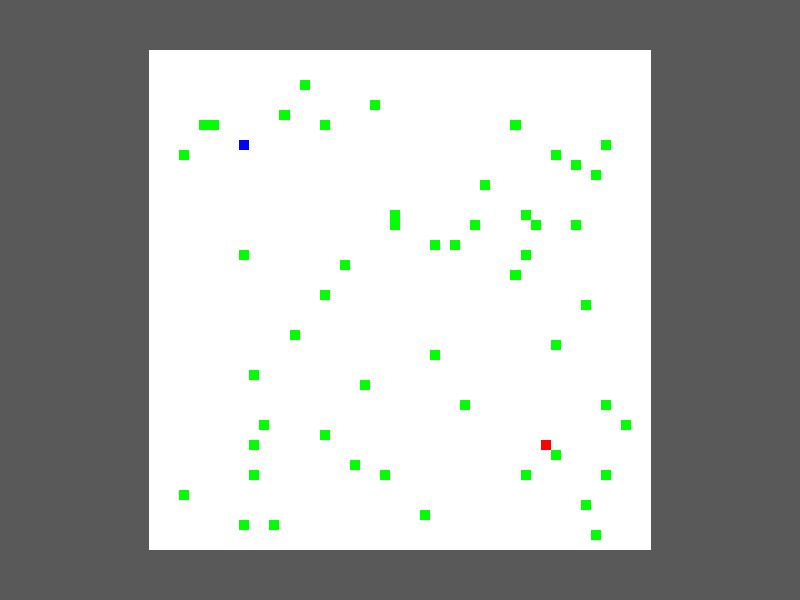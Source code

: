 #version 3.7;

// PovBasico Marcelo PM Noviembre 2016
#version 3.7;

// PovBasico Marcelo PM Noviembre 2016
global_settings{ assumed_gamma 1.0 }
default{ finish{ ambient 0.1 diffuse 0.9 }}
background {color rgb <0.1, 0.1, 0.1>}

light_source {<1000, 1000, 1000>color rgb <1, 1, 1>}

camera{
   location <25,25,60.0>
   look_at <25,25,0>}

 box { <0, 0, 0>, <1, 1, 0.1> texture{pigment{color rgb <1,1,1>}} }  box { <1, 0, 0>, <2, 1, 0.1> texture{pigment{color rgb <1,1,1>}} }  box { <2, 0, 0>, <3, 1, 0.1> texture{pigment{color rgb <1,1,1>}} }  box { <3, 0, 0>, <4, 1, 0.1> texture{pigment{color rgb <1,1,1>}} }  box { <4, 0, 0>, <5, 1, 0.1> texture{pigment{color rgb <1,1,1>}} }  box { <5, 0, 0>, <6, 1, 0.1> texture{pigment{color rgb <1,1,1>}} }  box { <6, 0, 0>, <7, 1, 0.1> texture{pigment{color rgb <1,1,1>}} }  box { <7, 0, 0>, <8, 1, 0.1> texture{pigment{color rgb <1,1,1>}} }  box { <8, 0, 0>, <9, 1, 0.1> texture{pigment{color rgb <1,1,1>}} }  box { <9, 0, 0>, <10, 1, 0.1> texture{pigment{color rgb <1,1,1>}} }  box { <10, 0, 0>, <11, 1, 0.1> texture{pigment{color rgb <1,1,1>}} }  box { <11, 0, 0>, <12, 1, 0.1> texture{pigment{color rgb <1,1,1>}} }  box { <12, 0, 0>, <13, 1, 0.1> texture{pigment{color rgb <1,1,1>}} }  box { <13, 0, 0>, <14, 1, 0.1> texture{pigment{color rgb <1,1,1>}} }  box { <14, 0, 0>, <15, 1, 0.1> texture{pigment{color rgb <1,1,1>}} }  box { <15, 0, 0>, <16, 1, 0.1> texture{pigment{color rgb <1,1,1>}} }  box { <16, 0, 0>, <17, 1, 0.1> texture{pigment{color rgb <1,1,1>}} }  box { <17, 0, 0>, <18, 1, 0.1> texture{pigment{color rgb <1,1,1>}} }  box { <18, 0, 0>, <19, 1, 0.1> texture{pigment{color rgb <1,1,1>}} }  box { <19, 0, 0>, <20, 1, 0.1> texture{pigment{color rgb <1,1,1>}} }  box { <20, 0, 0>, <21, 1, 0.1> texture{pigment{color rgb <1,1,1>}} }  box { <21, 0, 0>, <22, 1, 0.1> texture{pigment{color rgb <1,1,1>}} }  box { <22, 0, 0>, <23, 1, 0.1> texture{pigment{color rgb <1,1,1>}} }  box { <23, 0, 0>, <24, 1, 0.1> texture{pigment{color rgb <1,1,1>}} }  box { <24, 0, 0>, <25, 1, 0.1> texture{pigment{color rgb <1,1,1>}} }  box { <25, 0, 0>, <26, 1, 0.1> texture{pigment{color rgb <1,1,1>}} }  box { <26, 0, 0>, <27, 1, 0.1> texture{pigment{color rgb <1,1,1>}} }  box { <27, 0, 0>, <28, 1, 0.1> texture{pigment{color rgb <1,1,1>}} }  box { <28, 0, 0>, <29, 1, 0.1> texture{pigment{color rgb <1,1,1>}} }  box { <29, 0, 0>, <30, 1, 0.1> texture{pigment{color rgb <1,1,1>}} }  box { <30, 0, 0>, <31, 1, 0.1> texture{pigment{color rgb <1,1,1>}} }  box { <31, 0, 0>, <32, 1, 0.1> texture{pigment{color rgb <1,1,1>}} }  box { <32, 0, 0>, <33, 1, 0.1> texture{pigment{color rgb <1,1,1>}} }  box { <33, 0, 0>, <34, 1, 0.1> texture{pigment{color rgb <1,1,1>}} }  box { <34, 0, 0>, <35, 1, 0.1> texture{pigment{color rgb <1,1,1>}} }  box { <35, 0, 0>, <36, 1, 0.1> texture{pigment{color rgb <1,1,1>}} }  box { <36, 0, 0>, <37, 1, 0.1> texture{pigment{color rgb <1,1,1>}} }  box { <37, 0, 0>, <38, 1, 0.1> texture{pigment{color rgb <1,1,1>}} }  box { <38, 0, 0>, <39, 1, 0.1> texture{pigment{color rgb <1,1,1>}} }  box { <39, 0, 0>, <40, 1, 0.1> texture{pigment{color rgb <1,1,1>}} }  box { <40, 0, 0>, <41, 1, 0.1> texture{pigment{color rgb <1,1,1>}} }  box { <41, 0, 0>, <42, 1, 0.1> texture{pigment{color rgb <1,1,1>}} }  box { <42, 0, 0>, <43, 1, 0.1> texture{pigment{color rgb <1,1,1>}} }  box { <43, 0, 0>, <44, 1, 0.1> texture{pigment{color rgb <1,1,1>}} }  box { <44, 0, 0>, <45, 1, 0.1> texture{pigment{color rgb <1,1,1>}} }  box { <45, 0, 0>, <46, 1, 0.1> texture{pigment{color rgb <1,1,1>}} }  box { <46, 0, 0>, <47, 1, 0.1> texture{pigment{color rgb <1,1,1>}} }  box { <47, 0, 0>, <48, 1, 0.1> texture{pigment{color rgb <1,1,1>}} }  box { <48, 0, 0>, <49, 1, 0.1> texture{pigment{color rgb <1,1,1>}} }  box { <49, 0, 0>, <50, 1, 0.1> texture{pigment{color rgb <1,1,1>}} }  box { <0, 1, 0>, <1, 2, 0.1> texture{pigment{color rgb <1,1,1>}} }  box { <1, 1, 0>, <2, 2, 0.1> texture{pigment{color rgb <1,1,1>}} }  box { <2, 1, 0>, <3, 2, 0.1> texture{pigment{color rgb <1,1,1>}} }  box { <3, 1, 0>, <4, 2, 0.1> texture{pigment{color rgb <1,1,1>}} }  box { <4, 1, 0>, <5, 2, 0.1> texture{pigment{color rgb <1,1,1>}} }  box { <5, 1, 0>, <6, 2, 0.1> texture{pigment{color rgb <0,1,0>}} }  box { <6, 1, 0>, <7, 2, 0.1> texture{pigment{color rgb <1,1,1>}} }  box { <7, 1, 0>, <8, 2, 0.1> texture{pigment{color rgb <1,1,1>}} }  box { <8, 1, 0>, <9, 2, 0.1> texture{pigment{color rgb <1,1,1>}} }  box { <9, 1, 0>, <10, 2, 0.1> texture{pigment{color rgb <1,1,1>}} }  box { <10, 1, 0>, <11, 2, 0.1> texture{pigment{color rgb <1,1,1>}} }  box { <11, 1, 0>, <12, 2, 0.1> texture{pigment{color rgb <1,1,1>}} }  box { <12, 1, 0>, <13, 2, 0.1> texture{pigment{color rgb <1,1,1>}} }  box { <13, 1, 0>, <14, 2, 0.1> texture{pigment{color rgb <1,1,1>}} }  box { <14, 1, 0>, <15, 2, 0.1> texture{pigment{color rgb <1,1,1>}} }  box { <15, 1, 0>, <16, 2, 0.1> texture{pigment{color rgb <1,1,1>}} }  box { <16, 1, 0>, <17, 2, 0.1> texture{pigment{color rgb <1,1,1>}} }  box { <17, 1, 0>, <18, 2, 0.1> texture{pigment{color rgb <1,1,1>}} }  box { <18, 1, 0>, <19, 2, 0.1> texture{pigment{color rgb <1,1,1>}} }  box { <19, 1, 0>, <20, 2, 0.1> texture{pigment{color rgb <1,1,1>}} }  box { <20, 1, 0>, <21, 2, 0.1> texture{pigment{color rgb <1,1,1>}} }  box { <21, 1, 0>, <22, 2, 0.1> texture{pigment{color rgb <1,1,1>}} }  box { <22, 1, 0>, <23, 2, 0.1> texture{pigment{color rgb <1,1,1>}} }  box { <23, 1, 0>, <24, 2, 0.1> texture{pigment{color rgb <1,1,1>}} }  box { <24, 1, 0>, <25, 2, 0.1> texture{pigment{color rgb <1,1,1>}} }  box { <25, 1, 0>, <26, 2, 0.1> texture{pigment{color rgb <1,1,1>}} }  box { <26, 1, 0>, <27, 2, 0.1> texture{pigment{color rgb <1,1,1>}} }  box { <27, 1, 0>, <28, 2, 0.1> texture{pigment{color rgb <1,1,1>}} }  box { <28, 1, 0>, <29, 2, 0.1> texture{pigment{color rgb <1,1,1>}} }  box { <29, 1, 0>, <30, 2, 0.1> texture{pigment{color rgb <1,1,1>}} }  box { <30, 1, 0>, <31, 2, 0.1> texture{pigment{color rgb <1,1,1>}} }  box { <31, 1, 0>, <32, 2, 0.1> texture{pigment{color rgb <1,1,1>}} }  box { <32, 1, 0>, <33, 2, 0.1> texture{pigment{color rgb <1,1,1>}} }  box { <33, 1, 0>, <34, 2, 0.1> texture{pigment{color rgb <1,1,1>}} }  box { <34, 1, 0>, <35, 2, 0.1> texture{pigment{color rgb <1,1,1>}} }  box { <35, 1, 0>, <36, 2, 0.1> texture{pigment{color rgb <1,1,1>}} }  box { <36, 1, 0>, <37, 2, 0.1> texture{pigment{color rgb <1,1,1>}} }  box { <37, 1, 0>, <38, 2, 0.1> texture{pigment{color rgb <1,1,1>}} }  box { <38, 1, 0>, <39, 2, 0.1> texture{pigment{color rgb <1,1,1>}} }  box { <39, 1, 0>, <40, 2, 0.1> texture{pigment{color rgb <1,1,1>}} }  box { <40, 1, 0>, <41, 2, 0.1> texture{pigment{color rgb <1,1,1>}} }  box { <41, 1, 0>, <42, 2, 0.1> texture{pigment{color rgb <1,1,1>}} }  box { <42, 1, 0>, <43, 2, 0.1> texture{pigment{color rgb <1,1,1>}} }  box { <43, 1, 0>, <44, 2, 0.1> texture{pigment{color rgb <1,1,1>}} }  box { <44, 1, 0>, <45, 2, 0.1> texture{pigment{color rgb <1,1,1>}} }  box { <45, 1, 0>, <46, 2, 0.1> texture{pigment{color rgb <1,1,1>}} }  box { <46, 1, 0>, <47, 2, 0.1> texture{pigment{color rgb <1,1,1>}} }  box { <47, 1, 0>, <48, 2, 0.1> texture{pigment{color rgb <1,1,1>}} }  box { <48, 1, 0>, <49, 2, 0.1> texture{pigment{color rgb <1,1,1>}} }  box { <49, 1, 0>, <50, 2, 0.1> texture{pigment{color rgb <1,1,1>}} }  box { <0, 2, 0>, <1, 3, 0.1> texture{pigment{color rgb <1,1,1>}} }  box { <1, 2, 0>, <2, 3, 0.1> texture{pigment{color rgb <1,1,1>}} }  box { <2, 2, 0>, <3, 3, 0.1> texture{pigment{color rgb <1,1,1>}} }  box { <3, 2, 0>, <4, 3, 0.1> texture{pigment{color rgb <1,1,1>}} }  box { <4, 2, 0>, <5, 3, 0.1> texture{pigment{color rgb <1,1,1>}} }  box { <5, 2, 0>, <6, 3, 0.1> texture{pigment{color rgb <1,1,1>}} }  box { <6, 2, 0>, <7, 3, 0.1> texture{pigment{color rgb <1,1,1>}} }  box { <7, 2, 0>, <8, 3, 0.1> texture{pigment{color rgb <1,1,1>}} }  box { <8, 2, 0>, <9, 3, 0.1> texture{pigment{color rgb <1,1,1>}} }  box { <9, 2, 0>, <10, 3, 0.1> texture{pigment{color rgb <1,1,1>}} }  box { <10, 2, 0>, <11, 3, 0.1> texture{pigment{color rgb <1,1,1>}} }  box { <11, 2, 0>, <12, 3, 0.1> texture{pigment{color rgb <1,1,1>}} }  box { <12, 2, 0>, <13, 3, 0.1> texture{pigment{color rgb <1,1,1>}} }  box { <13, 2, 0>, <14, 3, 0.1> texture{pigment{color rgb <1,1,1>}} }  box { <14, 2, 0>, <15, 3, 0.1> texture{pigment{color rgb <1,1,1>}} }  box { <15, 2, 0>, <16, 3, 0.1> texture{pigment{color rgb <1,1,1>}} }  box { <16, 2, 0>, <17, 3, 0.1> texture{pigment{color rgb <1,1,1>}} }  box { <17, 2, 0>, <18, 3, 0.1> texture{pigment{color rgb <1,1,1>}} }  box { <18, 2, 0>, <19, 3, 0.1> texture{pigment{color rgb <1,1,1>}} }  box { <19, 2, 0>, <20, 3, 0.1> texture{pigment{color rgb <1,1,1>}} }  box { <20, 2, 0>, <21, 3, 0.1> texture{pigment{color rgb <1,1,1>}} }  box { <21, 2, 0>, <22, 3, 0.1> texture{pigment{color rgb <1,1,1>}} }  box { <22, 2, 0>, <23, 3, 0.1> texture{pigment{color rgb <1,1,1>}} }  box { <23, 2, 0>, <24, 3, 0.1> texture{pigment{color rgb <1,1,1>}} }  box { <24, 2, 0>, <25, 3, 0.1> texture{pigment{color rgb <1,1,1>}} }  box { <25, 2, 0>, <26, 3, 0.1> texture{pigment{color rgb <1,1,1>}} }  box { <26, 2, 0>, <27, 3, 0.1> texture{pigment{color rgb <1,1,1>}} }  box { <27, 2, 0>, <28, 3, 0.1> texture{pigment{color rgb <1,1,1>}} }  box { <28, 2, 0>, <29, 3, 0.1> texture{pigment{color rgb <1,1,1>}} }  box { <29, 2, 0>, <30, 3, 0.1> texture{pigment{color rgb <1,1,1>}} }  box { <30, 2, 0>, <31, 3, 0.1> texture{pigment{color rgb <1,1,1>}} }  box { <31, 2, 0>, <32, 3, 0.1> texture{pigment{color rgb <1,1,1>}} }  box { <32, 2, 0>, <33, 3, 0.1> texture{pigment{color rgb <1,1,1>}} }  box { <33, 2, 0>, <34, 3, 0.1> texture{pigment{color rgb <1,1,1>}} }  box { <34, 2, 0>, <35, 3, 0.1> texture{pigment{color rgb <1,1,1>}} }  box { <35, 2, 0>, <36, 3, 0.1> texture{pigment{color rgb <1,1,1>}} }  box { <36, 2, 0>, <37, 3, 0.1> texture{pigment{color rgb <1,1,1>}} }  box { <37, 2, 0>, <38, 3, 0.1> texture{pigment{color rgb <0,1,0>}} }  box { <38, 2, 0>, <39, 3, 0.1> texture{pigment{color rgb <1,1,1>}} }  box { <39, 2, 0>, <40, 3, 0.1> texture{pigment{color rgb <1,1,1>}} }  box { <40, 2, 0>, <41, 3, 0.1> texture{pigment{color rgb <0,1,0>}} }  box { <41, 2, 0>, <42, 3, 0.1> texture{pigment{color rgb <1,1,1>}} }  box { <42, 2, 0>, <43, 3, 0.1> texture{pigment{color rgb <1,1,1>}} }  box { <43, 2, 0>, <44, 3, 0.1> texture{pigment{color rgb <1,1,1>}} }  box { <44, 2, 0>, <45, 3, 0.1> texture{pigment{color rgb <1,1,1>}} }  box { <45, 2, 0>, <46, 3, 0.1> texture{pigment{color rgb <1,1,1>}} }  box { <46, 2, 0>, <47, 3, 0.1> texture{pigment{color rgb <1,1,1>}} }  box { <47, 2, 0>, <48, 3, 0.1> texture{pigment{color rgb <1,1,1>}} }  box { <48, 2, 0>, <49, 3, 0.1> texture{pigment{color rgb <1,1,1>}} }  box { <49, 2, 0>, <50, 3, 0.1> texture{pigment{color rgb <1,1,1>}} }  box { <0, 3, 0>, <1, 4, 0.1> texture{pigment{color rgb <1,1,1>}} }  box { <1, 3, 0>, <2, 4, 0.1> texture{pigment{color rgb <1,1,1>}} }  box { <2, 3, 0>, <3, 4, 0.1> texture{pigment{color rgb <1,1,1>}} }  box { <3, 3, 0>, <4, 4, 0.1> texture{pigment{color rgb <1,1,1>}} }  box { <4, 3, 0>, <5, 4, 0.1> texture{pigment{color rgb <1,1,1>}} }  box { <5, 3, 0>, <6, 4, 0.1> texture{pigment{color rgb <1,1,1>}} }  box { <6, 3, 0>, <7, 4, 0.1> texture{pigment{color rgb <1,1,1>}} }  box { <7, 3, 0>, <8, 4, 0.1> texture{pigment{color rgb <1,1,1>}} }  box { <8, 3, 0>, <9, 4, 0.1> texture{pigment{color rgb <1,1,1>}} }  box { <9, 3, 0>, <10, 4, 0.1> texture{pigment{color rgb <1,1,1>}} }  box { <10, 3, 0>, <11, 4, 0.1> texture{pigment{color rgb <1,1,1>}} }  box { <11, 3, 0>, <12, 4, 0.1> texture{pigment{color rgb <1,1,1>}} }  box { <12, 3, 0>, <13, 4, 0.1> texture{pigment{color rgb <1,1,1>}} }  box { <13, 3, 0>, <14, 4, 0.1> texture{pigment{color rgb <1,1,1>}} }  box { <14, 3, 0>, <15, 4, 0.1> texture{pigment{color rgb <1,1,1>}} }  box { <15, 3, 0>, <16, 4, 0.1> texture{pigment{color rgb <1,1,1>}} }  box { <16, 3, 0>, <17, 4, 0.1> texture{pigment{color rgb <1,1,1>}} }  box { <17, 3, 0>, <18, 4, 0.1> texture{pigment{color rgb <1,1,1>}} }  box { <18, 3, 0>, <19, 4, 0.1> texture{pigment{color rgb <1,1,1>}} }  box { <19, 3, 0>, <20, 4, 0.1> texture{pigment{color rgb <1,1,1>}} }  box { <20, 3, 0>, <21, 4, 0.1> texture{pigment{color rgb <1,1,1>}} }  box { <21, 3, 0>, <22, 4, 0.1> texture{pigment{color rgb <1,1,1>}} }  box { <22, 3, 0>, <23, 4, 0.1> texture{pigment{color rgb <0,1,0>}} }  box { <23, 3, 0>, <24, 4, 0.1> texture{pigment{color rgb <1,1,1>}} }  box { <24, 3, 0>, <25, 4, 0.1> texture{pigment{color rgb <1,1,1>}} }  box { <25, 3, 0>, <26, 4, 0.1> texture{pigment{color rgb <1,1,1>}} }  box { <26, 3, 0>, <27, 4, 0.1> texture{pigment{color rgb <1,1,1>}} }  box { <27, 3, 0>, <28, 4, 0.1> texture{pigment{color rgb <1,1,1>}} }  box { <28, 3, 0>, <29, 4, 0.1> texture{pigment{color rgb <1,1,1>}} }  box { <29, 3, 0>, <30, 4, 0.1> texture{pigment{color rgb <1,1,1>}} }  box { <30, 3, 0>, <31, 4, 0.1> texture{pigment{color rgb <1,1,1>}} }  box { <31, 3, 0>, <32, 4, 0.1> texture{pigment{color rgb <1,1,1>}} }  box { <32, 3, 0>, <33, 4, 0.1> texture{pigment{color rgb <1,1,1>}} }  box { <33, 3, 0>, <34, 4, 0.1> texture{pigment{color rgb <1,1,1>}} }  box { <34, 3, 0>, <35, 4, 0.1> texture{pigment{color rgb <1,1,1>}} }  box { <35, 3, 0>, <36, 4, 0.1> texture{pigment{color rgb <1,1,1>}} }  box { <36, 3, 0>, <37, 4, 0.1> texture{pigment{color rgb <1,1,1>}} }  box { <37, 3, 0>, <38, 4, 0.1> texture{pigment{color rgb <1,1,1>}} }  box { <38, 3, 0>, <39, 4, 0.1> texture{pigment{color rgb <1,1,1>}} }  box { <39, 3, 0>, <40, 4, 0.1> texture{pigment{color rgb <1,1,1>}} }  box { <40, 3, 0>, <41, 4, 0.1> texture{pigment{color rgb <1,1,1>}} }  box { <41, 3, 0>, <42, 4, 0.1> texture{pigment{color rgb <1,1,1>}} }  box { <42, 3, 0>, <43, 4, 0.1> texture{pigment{color rgb <1,1,1>}} }  box { <43, 3, 0>, <44, 4, 0.1> texture{pigment{color rgb <1,1,1>}} }  box { <44, 3, 0>, <45, 4, 0.1> texture{pigment{color rgb <1,1,1>}} }  box { <45, 3, 0>, <46, 4, 0.1> texture{pigment{color rgb <1,1,1>}} }  box { <46, 3, 0>, <47, 4, 0.1> texture{pigment{color rgb <1,1,1>}} }  box { <47, 3, 0>, <48, 4, 0.1> texture{pigment{color rgb <1,1,1>}} }  box { <48, 3, 0>, <49, 4, 0.1> texture{pigment{color rgb <1,1,1>}} }  box { <49, 3, 0>, <50, 4, 0.1> texture{pigment{color rgb <1,1,1>}} }  box { <0, 4, 0>, <1, 5, 0.1> texture{pigment{color rgb <1,1,1>}} }  box { <1, 4, 0>, <2, 5, 0.1> texture{pigment{color rgb <1,1,1>}} }  box { <2, 4, 0>, <3, 5, 0.1> texture{pigment{color rgb <1,1,1>}} }  box { <3, 4, 0>, <4, 5, 0.1> texture{pigment{color rgb <1,1,1>}} }  box { <4, 4, 0>, <5, 5, 0.1> texture{pigment{color rgb <1,1,1>}} }  box { <5, 4, 0>, <6, 5, 0.1> texture{pigment{color rgb <1,1,1>}} }  box { <6, 4, 0>, <7, 5, 0.1> texture{pigment{color rgb <0,1,0>}} }  box { <7, 4, 0>, <8, 5, 0.1> texture{pigment{color rgb <1,1,1>}} }  box { <8, 4, 0>, <9, 5, 0.1> texture{pigment{color rgb <1,1,1>}} }  box { <9, 4, 0>, <10, 5, 0.1> texture{pigment{color rgb <1,1,1>}} }  box { <10, 4, 0>, <11, 5, 0.1> texture{pigment{color rgb <1,1,1>}} }  box { <11, 4, 0>, <12, 5, 0.1> texture{pigment{color rgb <1,1,1>}} }  box { <12, 4, 0>, <13, 5, 0.1> texture{pigment{color rgb <1,1,1>}} }  box { <13, 4, 0>, <14, 5, 0.1> texture{pigment{color rgb <1,1,1>}} }  box { <14, 4, 0>, <15, 5, 0.1> texture{pigment{color rgb <1,1,1>}} }  box { <15, 4, 0>, <16, 5, 0.1> texture{pigment{color rgb <1,1,1>}} }  box { <16, 4, 0>, <17, 5, 0.1> texture{pigment{color rgb <1,1,1>}} }  box { <17, 4, 0>, <18, 5, 0.1> texture{pigment{color rgb <1,1,1>}} }  box { <18, 4, 0>, <19, 5, 0.1> texture{pigment{color rgb <1,1,1>}} }  box { <19, 4, 0>, <20, 5, 0.1> texture{pigment{color rgb <1,1,1>}} }  box { <20, 4, 0>, <21, 5, 0.1> texture{pigment{color rgb <1,1,1>}} }  box { <21, 4, 0>, <22, 5, 0.1> texture{pigment{color rgb <1,1,1>}} }  box { <22, 4, 0>, <23, 5, 0.1> texture{pigment{color rgb <1,1,1>}} }  box { <23, 4, 0>, <24, 5, 0.1> texture{pigment{color rgb <1,1,1>}} }  box { <24, 4, 0>, <25, 5, 0.1> texture{pigment{color rgb <1,1,1>}} }  box { <25, 4, 0>, <26, 5, 0.1> texture{pigment{color rgb <1,1,1>}} }  box { <26, 4, 0>, <27, 5, 0.1> texture{pigment{color rgb <1,1,1>}} }  box { <27, 4, 0>, <28, 5, 0.1> texture{pigment{color rgb <1,1,1>}} }  box { <28, 4, 0>, <29, 5, 0.1> texture{pigment{color rgb <1,1,1>}} }  box { <29, 4, 0>, <30, 5, 0.1> texture{pigment{color rgb <1,1,1>}} }  box { <30, 4, 0>, <31, 5, 0.1> texture{pigment{color rgb <1,1,1>}} }  box { <31, 4, 0>, <32, 5, 0.1> texture{pigment{color rgb <1,1,1>}} }  box { <32, 4, 0>, <33, 5, 0.1> texture{pigment{color rgb <1,1,1>}} }  box { <33, 4, 0>, <34, 5, 0.1> texture{pigment{color rgb <1,1,1>}} }  box { <34, 4, 0>, <35, 5, 0.1> texture{pigment{color rgb <1,1,1>}} }  box { <35, 4, 0>, <36, 5, 0.1> texture{pigment{color rgb <1,1,1>}} }  box { <36, 4, 0>, <37, 5, 0.1> texture{pigment{color rgb <1,1,1>}} }  box { <37, 4, 0>, <38, 5, 0.1> texture{pigment{color rgb <1,1,1>}} }  box { <38, 4, 0>, <39, 5, 0.1> texture{pigment{color rgb <1,1,1>}} }  box { <39, 4, 0>, <40, 5, 0.1> texture{pigment{color rgb <1,1,1>}} }  box { <40, 4, 0>, <41, 5, 0.1> texture{pigment{color rgb <1,1,1>}} }  box { <41, 4, 0>, <42, 5, 0.1> texture{pigment{color rgb <1,1,1>}} }  box { <42, 4, 0>, <43, 5, 0.1> texture{pigment{color rgb <1,1,1>}} }  box { <43, 4, 0>, <44, 5, 0.1> texture{pigment{color rgb <1,1,1>}} }  box { <44, 4, 0>, <45, 5, 0.1> texture{pigment{color rgb <1,1,1>}} }  box { <45, 4, 0>, <46, 5, 0.1> texture{pigment{color rgb <1,1,1>}} }  box { <46, 4, 0>, <47, 5, 0.1> texture{pigment{color rgb <1,1,1>}} }  box { <47, 4, 0>, <48, 5, 0.1> texture{pigment{color rgb <1,1,1>}} }  box { <48, 4, 0>, <49, 5, 0.1> texture{pigment{color rgb <1,1,1>}} }  box { <49, 4, 0>, <50, 5, 0.1> texture{pigment{color rgb <1,1,1>}} }  box { <0, 5, 0>, <1, 6, 0.1> texture{pigment{color rgb <1,1,1>}} }  box { <1, 5, 0>, <2, 6, 0.1> texture{pigment{color rgb <1,1,1>}} }  box { <2, 5, 0>, <3, 6, 0.1> texture{pigment{color rgb <1,1,1>}} }  box { <3, 5, 0>, <4, 6, 0.1> texture{pigment{color rgb <1,1,1>}} }  box { <4, 5, 0>, <5, 6, 0.1> texture{pigment{color rgb <1,1,1>}} }  box { <5, 5, 0>, <6, 6, 0.1> texture{pigment{color rgb <1,1,1>}} }  box { <6, 5, 0>, <7, 6, 0.1> texture{pigment{color rgb <1,1,1>}} }  box { <7, 5, 0>, <8, 6, 0.1> texture{pigment{color rgb <1,1,1>}} }  box { <8, 5, 0>, <9, 6, 0.1> texture{pigment{color rgb <1,1,1>}} }  box { <9, 5, 0>, <10, 6, 0.1> texture{pigment{color rgb <1,1,1>}} }  box { <10, 5, 0>, <11, 6, 0.1> texture{pigment{color rgb <1,1,1>}} }  box { <11, 5, 0>, <12, 6, 0.1> texture{pigment{color rgb <1,1,1>}} }  box { <12, 5, 0>, <13, 6, 0.1> texture{pigment{color rgb <1,1,1>}} }  box { <13, 5, 0>, <14, 6, 0.1> texture{pigment{color rgb <1,1,1>}} }  box { <14, 5, 0>, <15, 6, 0.1> texture{pigment{color rgb <1,1,1>}} }  box { <15, 5, 0>, <16, 6, 0.1> texture{pigment{color rgb <1,1,1>}} }  box { <16, 5, 0>, <17, 6, 0.1> texture{pigment{color rgb <1,1,1>}} }  box { <17, 5, 0>, <18, 6, 0.1> texture{pigment{color rgb <1,1,1>}} }  box { <18, 5, 0>, <19, 6, 0.1> texture{pigment{color rgb <1,1,1>}} }  box { <19, 5, 0>, <20, 6, 0.1> texture{pigment{color rgb <1,1,1>}} }  box { <20, 5, 0>, <21, 6, 0.1> texture{pigment{color rgb <1,1,1>}} }  box { <21, 5, 0>, <22, 6, 0.1> texture{pigment{color rgb <1,1,1>}} }  box { <22, 5, 0>, <23, 6, 0.1> texture{pigment{color rgb <1,1,1>}} }  box { <23, 5, 0>, <24, 6, 0.1> texture{pigment{color rgb <1,1,1>}} }  box { <24, 5, 0>, <25, 6, 0.1> texture{pigment{color rgb <1,1,1>}} }  box { <25, 5, 0>, <26, 6, 0.1> texture{pigment{color rgb <1,1,1>}} }  box { <26, 5, 0>, <27, 6, 0.1> texture{pigment{color rgb <1,1,1>}} }  box { <27, 5, 0>, <28, 6, 0.1> texture{pigment{color rgb <1,1,1>}} }  box { <28, 5, 0>, <29, 6, 0.1> texture{pigment{color rgb <1,1,1>}} }  box { <29, 5, 0>, <30, 6, 0.1> texture{pigment{color rgb <1,1,1>}} }  box { <30, 5, 0>, <31, 6, 0.1> texture{pigment{color rgb <1,1,1>}} }  box { <31, 5, 0>, <32, 6, 0.1> texture{pigment{color rgb <1,1,1>}} }  box { <32, 5, 0>, <33, 6, 0.1> texture{pigment{color rgb <1,1,1>}} }  box { <33, 5, 0>, <34, 6, 0.1> texture{pigment{color rgb <1,1,1>}} }  box { <34, 5, 0>, <35, 6, 0.1> texture{pigment{color rgb <1,1,1>}} }  box { <35, 5, 0>, <36, 6, 0.1> texture{pigment{color rgb <1,1,1>}} }  box { <36, 5, 0>, <37, 6, 0.1> texture{pigment{color rgb <1,1,1>}} }  box { <37, 5, 0>, <38, 6, 0.1> texture{pigment{color rgb <1,1,1>}} }  box { <38, 5, 0>, <39, 6, 0.1> texture{pigment{color rgb <1,1,1>}} }  box { <39, 5, 0>, <40, 6, 0.1> texture{pigment{color rgb <1,1,1>}} }  box { <40, 5, 0>, <41, 6, 0.1> texture{pigment{color rgb <1,1,1>}} }  box { <41, 5, 0>, <42, 6, 0.1> texture{pigment{color rgb <1,1,1>}} }  box { <42, 5, 0>, <43, 6, 0.1> texture{pigment{color rgb <1,1,1>}} }  box { <43, 5, 0>, <44, 6, 0.1> texture{pigment{color rgb <1,1,1>}} }  box { <44, 5, 0>, <45, 6, 0.1> texture{pigment{color rgb <1,1,1>}} }  box { <45, 5, 0>, <46, 6, 0.1> texture{pigment{color rgb <1,1,1>}} }  box { <46, 5, 0>, <47, 6, 0.1> texture{pigment{color rgb <0,1,0>}} }  box { <47, 5, 0>, <48, 6, 0.1> texture{pigment{color rgb <1,1,1>}} }  box { <48, 5, 0>, <49, 6, 0.1> texture{pigment{color rgb <1,1,1>}} }  box { <49, 5, 0>, <50, 6, 0.1> texture{pigment{color rgb <1,1,1>}} }  box { <0, 6, 0>, <1, 7, 0.1> texture{pigment{color rgb <1,1,1>}} }  box { <1, 6, 0>, <2, 7, 0.1> texture{pigment{color rgb <1,1,1>}} }  box { <2, 6, 0>, <3, 7, 0.1> texture{pigment{color rgb <1,1,1>}} }  box { <3, 6, 0>, <4, 7, 0.1> texture{pigment{color rgb <1,1,1>}} }  box { <4, 6, 0>, <5, 7, 0.1> texture{pigment{color rgb <1,1,1>}} }  box { <5, 6, 0>, <6, 7, 0.1> texture{pigment{color rgb <1,1,1>}} }  box { <6, 6, 0>, <7, 7, 0.1> texture{pigment{color rgb <1,1,1>}} }  box { <7, 6, 0>, <8, 7, 0.1> texture{pigment{color rgb <1,1,1>}} }  box { <8, 6, 0>, <9, 7, 0.1> texture{pigment{color rgb <1,1,1>}} }  box { <9, 6, 0>, <10, 7, 0.1> texture{pigment{color rgb <1,1,1>}} }  box { <10, 6, 0>, <11, 7, 0.1> texture{pigment{color rgb <1,1,1>}} }  box { <11, 6, 0>, <12, 7, 0.1> texture{pigment{color rgb <1,1,1>}} }  box { <12, 6, 0>, <13, 7, 0.1> texture{pigment{color rgb <1,1,1>}} }  box { <13, 6, 0>, <14, 7, 0.1> texture{pigment{color rgb <1,1,1>}} }  box { <14, 6, 0>, <15, 7, 0.1> texture{pigment{color rgb <1,1,1>}} }  box { <15, 6, 0>, <16, 7, 0.1> texture{pigment{color rgb <1,1,1>}} }  box { <16, 6, 0>, <17, 7, 0.1> texture{pigment{color rgb <1,1,1>}} }  box { <17, 6, 0>, <18, 7, 0.1> texture{pigment{color rgb <1,1,1>}} }  box { <18, 6, 0>, <19, 7, 0.1> texture{pigment{color rgb <1,1,1>}} }  box { <19, 6, 0>, <20, 7, 0.1> texture{pigment{color rgb <1,1,1>}} }  box { <20, 6, 0>, <21, 7, 0.1> texture{pigment{color rgb <1,1,1>}} }  box { <21, 6, 0>, <22, 7, 0.1> texture{pigment{color rgb <1,1,1>}} }  box { <22, 6, 0>, <23, 7, 0.1> texture{pigment{color rgb <1,1,1>}} }  box { <23, 6, 0>, <24, 7, 0.1> texture{pigment{color rgb <1,1,1>}} }  box { <24, 6, 0>, <25, 7, 0.1> texture{pigment{color rgb <1,1,1>}} }  box { <25, 6, 0>, <26, 7, 0.1> texture{pigment{color rgb <1,1,1>}} }  box { <26, 6, 0>, <27, 7, 0.1> texture{pigment{color rgb <1,1,1>}} }  box { <27, 6, 0>, <28, 7, 0.1> texture{pigment{color rgb <1,1,1>}} }  box { <28, 6, 0>, <29, 7, 0.1> texture{pigment{color rgb <1,1,1>}} }  box { <29, 6, 0>, <30, 7, 0.1> texture{pigment{color rgb <1,1,1>}} }  box { <30, 6, 0>, <31, 7, 0.1> texture{pigment{color rgb <1,1,1>}} }  box { <31, 6, 0>, <32, 7, 0.1> texture{pigment{color rgb <1,1,1>}} }  box { <32, 6, 0>, <33, 7, 0.1> texture{pigment{color rgb <1,1,1>}} }  box { <33, 6, 0>, <34, 7, 0.1> texture{pigment{color rgb <1,1,1>}} }  box { <34, 6, 0>, <35, 7, 0.1> texture{pigment{color rgb <1,1,1>}} }  box { <35, 6, 0>, <36, 7, 0.1> texture{pigment{color rgb <1,1,1>}} }  box { <36, 6, 0>, <37, 7, 0.1> texture{pigment{color rgb <1,1,1>}} }  box { <37, 6, 0>, <38, 7, 0.1> texture{pigment{color rgb <1,1,1>}} }  box { <38, 6, 0>, <39, 7, 0.1> texture{pigment{color rgb <1,1,1>}} }  box { <39, 6, 0>, <40, 7, 0.1> texture{pigment{color rgb <1,1,1>}} }  box { <40, 6, 0>, <41, 7, 0.1> texture{pigment{color rgb <1,1,1>}} }  box { <41, 6, 0>, <42, 7, 0.1> texture{pigment{color rgb <1,1,1>}} }  box { <42, 6, 0>, <43, 7, 0.1> texture{pigment{color rgb <1,1,1>}} }  box { <43, 6, 0>, <44, 7, 0.1> texture{pigment{color rgb <1,1,1>}} }  box { <44, 6, 0>, <45, 7, 0.1> texture{pigment{color rgb <1,1,1>}} }  box { <45, 6, 0>, <46, 7, 0.1> texture{pigment{color rgb <1,1,1>}} }  box { <46, 6, 0>, <47, 7, 0.1> texture{pigment{color rgb <1,1,1>}} }  box { <47, 6, 0>, <48, 7, 0.1> texture{pigment{color rgb <1,1,1>}} }  box { <48, 6, 0>, <49, 7, 0.1> texture{pigment{color rgb <1,1,1>}} }  box { <49, 6, 0>, <50, 7, 0.1> texture{pigment{color rgb <1,1,1>}} }  box { <0, 7, 0>, <1, 8, 0.1> texture{pigment{color rgb <1,1,1>}} }  box { <1, 7, 0>, <2, 8, 0.1> texture{pigment{color rgb <1,1,1>}} }  box { <2, 7, 0>, <3, 8, 0.1> texture{pigment{color rgb <1,1,1>}} }  box { <3, 7, 0>, <4, 8, 0.1> texture{pigment{color rgb <1,1,1>}} }  box { <4, 7, 0>, <5, 8, 0.1> texture{pigment{color rgb <0,1,0>}} }  box { <5, 7, 0>, <6, 8, 0.1> texture{pigment{color rgb <1,1,1>}} }  box { <6, 7, 0>, <7, 8, 0.1> texture{pigment{color rgb <1,1,1>}} }  box { <7, 7, 0>, <8, 8, 0.1> texture{pigment{color rgb <1,1,1>}} }  box { <8, 7, 0>, <9, 8, 0.1> texture{pigment{color rgb <1,1,1>}} }  box { <9, 7, 0>, <10, 8, 0.1> texture{pigment{color rgb <1,1,1>}} }  box { <10, 7, 0>, <11, 8, 0.1> texture{pigment{color rgb <1,1,1>}} }  box { <11, 7, 0>, <12, 8, 0.1> texture{pigment{color rgb <1,1,1>}} }  box { <12, 7, 0>, <13, 8, 0.1> texture{pigment{color rgb <0,1,0>}} }  box { <13, 7, 0>, <14, 8, 0.1> texture{pigment{color rgb <1,1,1>}} }  box { <14, 7, 0>, <15, 8, 0.1> texture{pigment{color rgb <1,1,1>}} }  box { <15, 7, 0>, <16, 8, 0.1> texture{pigment{color rgb <1,1,1>}} }  box { <16, 7, 0>, <17, 8, 0.1> texture{pigment{color rgb <1,1,1>}} }  box { <17, 7, 0>, <18, 8, 0.1> texture{pigment{color rgb <1,1,1>}} }  box { <18, 7, 0>, <19, 8, 0.1> texture{pigment{color rgb <1,1,1>}} }  box { <19, 7, 0>, <20, 8, 0.1> texture{pigment{color rgb <1,1,1>}} }  box { <20, 7, 0>, <21, 8, 0.1> texture{pigment{color rgb <1,1,1>}} }  box { <21, 7, 0>, <22, 8, 0.1> texture{pigment{color rgb <1,1,1>}} }  box { <22, 7, 0>, <23, 8, 0.1> texture{pigment{color rgb <1,1,1>}} }  box { <23, 7, 0>, <24, 8, 0.1> texture{pigment{color rgb <1,1,1>}} }  box { <24, 7, 0>, <25, 8, 0.1> texture{pigment{color rgb <1,1,1>}} }  box { <25, 7, 0>, <26, 8, 0.1> texture{pigment{color rgb <1,1,1>}} }  box { <26, 7, 0>, <27, 8, 0.1> texture{pigment{color rgb <0,1,0>}} }  box { <27, 7, 0>, <28, 8, 0.1> texture{pigment{color rgb <1,1,1>}} }  box { <28, 7, 0>, <29, 8, 0.1> texture{pigment{color rgb <1,1,1>}} }  box { <29, 7, 0>, <30, 8, 0.1> texture{pigment{color rgb <1,1,1>}} }  box { <30, 7, 0>, <31, 8, 0.1> texture{pigment{color rgb <1,1,1>}} }  box { <31, 7, 0>, <32, 8, 0.1> texture{pigment{color rgb <1,1,1>}} }  box { <32, 7, 0>, <33, 8, 0.1> texture{pigment{color rgb <1,1,1>}} }  box { <33, 7, 0>, <34, 8, 0.1> texture{pigment{color rgb <1,1,1>}} }  box { <34, 7, 0>, <35, 8, 0.1> texture{pigment{color rgb <1,1,1>}} }  box { <35, 7, 0>, <36, 8, 0.1> texture{pigment{color rgb <1,1,1>}} }  box { <36, 7, 0>, <37, 8, 0.1> texture{pigment{color rgb <1,1,1>}} }  box { <37, 7, 0>, <38, 8, 0.1> texture{pigment{color rgb <1,1,1>}} }  box { <38, 7, 0>, <39, 8, 0.1> texture{pigment{color rgb <1,1,1>}} }  box { <39, 7, 0>, <40, 8, 0.1> texture{pigment{color rgb <0,1,0>}} }  box { <40, 7, 0>, <41, 8, 0.1> texture{pigment{color rgb <1,1,1>}} }  box { <41, 7, 0>, <42, 8, 0.1> texture{pigment{color rgb <1,1,1>}} }  box { <42, 7, 0>, <43, 8, 0.1> texture{pigment{color rgb <1,1,1>}} }  box { <43, 7, 0>, <44, 8, 0.1> texture{pigment{color rgb <1,1,1>}} }  box { <44, 7, 0>, <45, 8, 0.1> texture{pigment{color rgb <1,1,1>}} }  box { <45, 7, 0>, <46, 8, 0.1> texture{pigment{color rgb <1,1,1>}} }  box { <46, 7, 0>, <47, 8, 0.1> texture{pigment{color rgb <1,1,1>}} }  box { <47, 7, 0>, <48, 8, 0.1> texture{pigment{color rgb <1,1,1>}} }  box { <48, 7, 0>, <49, 8, 0.1> texture{pigment{color rgb <1,1,1>}} }  box { <49, 7, 0>, <50, 8, 0.1> texture{pigment{color rgb <1,1,1>}} }  box { <0, 8, 0>, <1, 9, 0.1> texture{pigment{color rgb <1,1,1>}} }  box { <1, 8, 0>, <2, 9, 0.1> texture{pigment{color rgb <1,1,1>}} }  box { <2, 8, 0>, <3, 9, 0.1> texture{pigment{color rgb <1,1,1>}} }  box { <3, 8, 0>, <4, 9, 0.1> texture{pigment{color rgb <1,1,1>}} }  box { <4, 8, 0>, <5, 9, 0.1> texture{pigment{color rgb <1,1,1>}} }  box { <5, 8, 0>, <6, 9, 0.1> texture{pigment{color rgb <1,1,1>}} }  box { <6, 8, 0>, <7, 9, 0.1> texture{pigment{color rgb <1,1,1>}} }  box { <7, 8, 0>, <8, 9, 0.1> texture{pigment{color rgb <1,1,1>}} }  box { <8, 8, 0>, <9, 9, 0.1> texture{pigment{color rgb <1,1,1>}} }  box { <9, 8, 0>, <10, 9, 0.1> texture{pigment{color rgb <1,1,1>}} }  box { <10, 8, 0>, <11, 9, 0.1> texture{pigment{color rgb <1,1,1>}} }  box { <11, 8, 0>, <12, 9, 0.1> texture{pigment{color rgb <1,1,1>}} }  box { <12, 8, 0>, <13, 9, 0.1> texture{pigment{color rgb <1,1,1>}} }  box { <13, 8, 0>, <14, 9, 0.1> texture{pigment{color rgb <1,1,1>}} }  box { <14, 8, 0>, <15, 9, 0.1> texture{pigment{color rgb <1,1,1>}} }  box { <15, 8, 0>, <16, 9, 0.1> texture{pigment{color rgb <1,1,1>}} }  box { <16, 8, 0>, <17, 9, 0.1> texture{pigment{color rgb <1,1,1>}} }  box { <17, 8, 0>, <18, 9, 0.1> texture{pigment{color rgb <1,1,1>}} }  box { <18, 8, 0>, <19, 9, 0.1> texture{pigment{color rgb <1,1,1>}} }  box { <19, 8, 0>, <20, 9, 0.1> texture{pigment{color rgb <1,1,1>}} }  box { <20, 8, 0>, <21, 9, 0.1> texture{pigment{color rgb <1,1,1>}} }  box { <21, 8, 0>, <22, 9, 0.1> texture{pigment{color rgb <1,1,1>}} }  box { <22, 8, 0>, <23, 9, 0.1> texture{pigment{color rgb <1,1,1>}} }  box { <23, 8, 0>, <24, 9, 0.1> texture{pigment{color rgb <1,1,1>}} }  box { <24, 8, 0>, <25, 9, 0.1> texture{pigment{color rgb <1,1,1>}} }  box { <25, 8, 0>, <26, 9, 0.1> texture{pigment{color rgb <1,1,1>}} }  box { <26, 8, 0>, <27, 9, 0.1> texture{pigment{color rgb <1,1,1>}} }  box { <27, 8, 0>, <28, 9, 0.1> texture{pigment{color rgb <1,1,1>}} }  box { <28, 8, 0>, <29, 9, 0.1> texture{pigment{color rgb <1,1,1>}} }  box { <29, 8, 0>, <30, 9, 0.1> texture{pigment{color rgb <0,1,0>}} }  box { <30, 8, 0>, <31, 9, 0.1> texture{pigment{color rgb <1,1,1>}} }  box { <31, 8, 0>, <32, 9, 0.1> texture{pigment{color rgb <1,1,1>}} }  box { <32, 8, 0>, <33, 9, 0.1> texture{pigment{color rgb <1,1,1>}} }  box { <33, 8, 0>, <34, 9, 0.1> texture{pigment{color rgb <1,1,1>}} }  box { <34, 8, 0>, <35, 9, 0.1> texture{pigment{color rgb <1,1,1>}} }  box { <35, 8, 0>, <36, 9, 0.1> texture{pigment{color rgb <1,1,1>}} }  box { <36, 8, 0>, <37, 9, 0.1> texture{pigment{color rgb <1,1,1>}} }  box { <37, 8, 0>, <38, 9, 0.1> texture{pigment{color rgb <1,1,1>}} }  box { <38, 8, 0>, <39, 9, 0.1> texture{pigment{color rgb <1,1,1>}} }  box { <39, 8, 0>, <40, 9, 0.1> texture{pigment{color rgb <1,1,1>}} }  box { <40, 8, 0>, <41, 9, 0.1> texture{pigment{color rgb <1,1,1>}} }  box { <41, 8, 0>, <42, 9, 0.1> texture{pigment{color rgb <1,1,1>}} }  box { <42, 8, 0>, <43, 9, 0.1> texture{pigment{color rgb <1,1,1>}} }  box { <43, 8, 0>, <44, 9, 0.1> texture{pigment{color rgb <1,1,1>}} }  box { <44, 8, 0>, <45, 9, 0.1> texture{pigment{color rgb <1,1,1>}} }  box { <45, 8, 0>, <46, 9, 0.1> texture{pigment{color rgb <1,1,1>}} }  box { <46, 8, 0>, <47, 9, 0.1> texture{pigment{color rgb <1,1,1>}} }  box { <47, 8, 0>, <48, 9, 0.1> texture{pigment{color rgb <1,1,1>}} }  box { <48, 8, 0>, <49, 9, 0.1> texture{pigment{color rgb <1,1,1>}} }  box { <49, 8, 0>, <50, 9, 0.1> texture{pigment{color rgb <1,1,1>}} }  box { <0, 9, 0>, <1, 10, 0.1> texture{pigment{color rgb <1,1,1>}} }  box { <1, 9, 0>, <2, 10, 0.1> texture{pigment{color rgb <1,1,1>}} }  box { <2, 9, 0>, <3, 10, 0.1> texture{pigment{color rgb <1,1,1>}} }  box { <3, 9, 0>, <4, 10, 0.1> texture{pigment{color rgb <1,1,1>}} }  box { <4, 9, 0>, <5, 10, 0.1> texture{pigment{color rgb <1,1,1>}} }  box { <5, 9, 0>, <6, 10, 0.1> texture{pigment{color rgb <1,1,1>}} }  box { <6, 9, 0>, <7, 10, 0.1> texture{pigment{color rgb <1,1,1>}} }  box { <7, 9, 0>, <8, 10, 0.1> texture{pigment{color rgb <1,1,1>}} }  box { <8, 9, 0>, <9, 10, 0.1> texture{pigment{color rgb <1,1,1>}} }  box { <9, 9, 0>, <10, 10, 0.1> texture{pigment{color rgb <0,1,0>}} }  box { <10, 9, 0>, <11, 10, 0.1> texture{pigment{color rgb <1,1,1>}} }  box { <11, 9, 0>, <12, 10, 0.1> texture{pigment{color rgb <1,1,1>}} }  box { <12, 9, 0>, <13, 10, 0.1> texture{pigment{color rgb <1,1,1>}} }  box { <13, 9, 0>, <14, 10, 0.1> texture{pigment{color rgb <1,1,1>}} }  box { <14, 9, 0>, <15, 10, 0.1> texture{pigment{color rgb <1,1,1>}} }  box { <15, 9, 0>, <16, 10, 0.1> texture{pigment{color rgb <1,1,1>}} }  box { <16, 9, 0>, <17, 10, 0.1> texture{pigment{color rgb <1,1,1>}} }  box { <17, 9, 0>, <18, 10, 0.1> texture{pigment{color rgb <1,1,1>}} }  box { <18, 9, 0>, <19, 10, 0.1> texture{pigment{color rgb <1,1,1>}} }  box { <19, 9, 0>, <20, 10, 0.1> texture{pigment{color rgb <1,1,1>}} }  box { <20, 9, 0>, <21, 10, 0.1> texture{pigment{color rgb <1,1,1>}} }  box { <21, 9, 0>, <22, 10, 0.1> texture{pigment{color rgb <1,1,1>}} }  box { <22, 9, 0>, <23, 10, 0.1> texture{pigment{color rgb <1,1,1>}} }  box { <23, 9, 0>, <24, 10, 0.1> texture{pigment{color rgb <1,1,1>}} }  box { <24, 9, 0>, <25, 10, 0.1> texture{pigment{color rgb <1,1,1>}} }  box { <25, 9, 0>, <26, 10, 0.1> texture{pigment{color rgb <1,1,1>}} }  box { <26, 9, 0>, <27, 10, 0.1> texture{pigment{color rgb <1,1,1>}} }  box { <27, 9, 0>, <28, 10, 0.1> texture{pigment{color rgb <1,1,1>}} }  box { <28, 9, 0>, <29, 10, 0.1> texture{pigment{color rgb <1,1,1>}} }  box { <29, 9, 0>, <30, 10, 0.1> texture{pigment{color rgb <1,1,1>}} }  box { <30, 9, 0>, <31, 10, 0.1> texture{pigment{color rgb <1,1,1>}} }  box { <31, 9, 0>, <32, 10, 0.1> texture{pigment{color rgb <1,1,1>}} }  box { <32, 9, 0>, <33, 10, 0.1> texture{pigment{color rgb <1,1,1>}} }  box { <33, 9, 0>, <34, 10, 0.1> texture{pigment{color rgb <1,1,1>}} }  box { <34, 9, 0>, <35, 10, 0.1> texture{pigment{color rgb <1,1,1>}} }  box { <35, 9, 0>, <36, 10, 0.1> texture{pigment{color rgb <1,1,1>}} }  box { <36, 9, 0>, <37, 10, 0.1> texture{pigment{color rgb <1,1,1>}} }  box { <37, 9, 0>, <38, 10, 0.1> texture{pigment{color rgb <1,1,1>}} }  box { <38, 9, 0>, <39, 10, 0.1> texture{pigment{color rgb <1,1,1>}} }  box { <39, 9, 0>, <40, 10, 0.1> texture{pigment{color rgb <1,1,1>}} }  box { <40, 9, 0>, <41, 10, 0.1> texture{pigment{color rgb <1,1,1>}} }  box { <41, 9, 0>, <42, 10, 0.1> texture{pigment{color rgb <1,1,1>}} }  box { <42, 9, 0>, <43, 10, 0.1> texture{pigment{color rgb <1,1,1>}} }  box { <43, 9, 0>, <44, 10, 0.1> texture{pigment{color rgb <1,1,1>}} }  box { <44, 9, 0>, <45, 10, 0.1> texture{pigment{color rgb <1,1,1>}} }  box { <45, 9, 0>, <46, 10, 0.1> texture{pigment{color rgb <1,1,1>}} }  box { <46, 9, 0>, <47, 10, 0.1> texture{pigment{color rgb <1,1,1>}} }  box { <47, 9, 0>, <48, 10, 0.1> texture{pigment{color rgb <1,1,1>}} }  box { <48, 9, 0>, <49, 10, 0.1> texture{pigment{color rgb <1,1,1>}} }  box { <49, 9, 0>, <50, 10, 0.1> texture{pigment{color rgb <1,1,1>}} }  box { <0, 10, 0>, <1, 11, 0.1> texture{pigment{color rgb <1,1,1>}} }  box { <1, 10, 0>, <2, 11, 0.1> texture{pigment{color rgb <1,1,1>}} }  box { <2, 10, 0>, <3, 11, 0.1> texture{pigment{color rgb <1,1,1>}} }  box { <3, 10, 0>, <4, 11, 0.1> texture{pigment{color rgb <1,1,1>}} }  box { <4, 10, 0>, <5, 11, 0.1> texture{pigment{color rgb <1,1,1>}} }  box { <5, 10, 0>, <6, 11, 0.1> texture{pigment{color rgb <1,1,1>}} }  box { <6, 10, 0>, <7, 11, 0.1> texture{pigment{color rgb <1,1,1>}} }  box { <7, 10, 0>, <8, 11, 0.1> texture{pigment{color rgb <1,1,1>}} }  box { <8, 10, 0>, <9, 11, 0.1> texture{pigment{color rgb <1,1,1>}} }  box { <9, 10, 0>, <10, 11, 0.1> texture{pigment{color rgb <1,1,1>}} }  box { <10, 10, 0>, <11, 11, 0.1> texture{pigment{color rgb <1,0,0>}} }  box { <11, 10, 0>, <12, 11, 0.1> texture{pigment{color rgb <1,1,1>}} }  box { <12, 10, 0>, <13, 11, 0.1> texture{pigment{color rgb <1,1,1>}} }  box { <13, 10, 0>, <14, 11, 0.1> texture{pigment{color rgb <1,1,1>}} }  box { <14, 10, 0>, <15, 11, 0.1> texture{pigment{color rgb <1,1,1>}} }  box { <15, 10, 0>, <16, 11, 0.1> texture{pigment{color rgb <1,1,1>}} }  box { <16, 10, 0>, <17, 11, 0.1> texture{pigment{color rgb <1,1,1>}} }  box { <17, 10, 0>, <18, 11, 0.1> texture{pigment{color rgb <1,1,1>}} }  box { <18, 10, 0>, <19, 11, 0.1> texture{pigment{color rgb <1,1,1>}} }  box { <19, 10, 0>, <20, 11, 0.1> texture{pigment{color rgb <1,1,1>}} }  box { <20, 10, 0>, <21, 11, 0.1> texture{pigment{color rgb <1,1,1>}} }  box { <21, 10, 0>, <22, 11, 0.1> texture{pigment{color rgb <1,1,1>}} }  box { <22, 10, 0>, <23, 11, 0.1> texture{pigment{color rgb <1,1,1>}} }  box { <23, 10, 0>, <24, 11, 0.1> texture{pigment{color rgb <1,1,1>}} }  box { <24, 10, 0>, <25, 11, 0.1> texture{pigment{color rgb <1,1,1>}} }  box { <25, 10, 0>, <26, 11, 0.1> texture{pigment{color rgb <1,1,1>}} }  box { <26, 10, 0>, <27, 11, 0.1> texture{pigment{color rgb <1,1,1>}} }  box { <27, 10, 0>, <28, 11, 0.1> texture{pigment{color rgb <1,1,1>}} }  box { <28, 10, 0>, <29, 11, 0.1> texture{pigment{color rgb <1,1,1>}} }  box { <29, 10, 0>, <30, 11, 0.1> texture{pigment{color rgb <1,1,1>}} }  box { <30, 10, 0>, <31, 11, 0.1> texture{pigment{color rgb <1,1,1>}} }  box { <31, 10, 0>, <32, 11, 0.1> texture{pigment{color rgb <1,1,1>}} }  box { <32, 10, 0>, <33, 11, 0.1> texture{pigment{color rgb <1,1,1>}} }  box { <33, 10, 0>, <34, 11, 0.1> texture{pigment{color rgb <1,1,1>}} }  box { <34, 10, 0>, <35, 11, 0.1> texture{pigment{color rgb <1,1,1>}} }  box { <35, 10, 0>, <36, 11, 0.1> texture{pigment{color rgb <1,1,1>}} }  box { <36, 10, 0>, <37, 11, 0.1> texture{pigment{color rgb <1,1,1>}} }  box { <37, 10, 0>, <38, 11, 0.1> texture{pigment{color rgb <1,1,1>}} }  box { <38, 10, 0>, <39, 11, 0.1> texture{pigment{color rgb <1,1,1>}} }  box { <39, 10, 0>, <40, 11, 0.1> texture{pigment{color rgb <0,1,0>}} }  box { <40, 10, 0>, <41, 11, 0.1> texture{pigment{color rgb <1,1,1>}} }  box { <41, 10, 0>, <42, 11, 0.1> texture{pigment{color rgb <1,1,1>}} }  box { <42, 10, 0>, <43, 11, 0.1> texture{pigment{color rgb <1,1,1>}} }  box { <43, 10, 0>, <44, 11, 0.1> texture{pigment{color rgb <1,1,1>}} }  box { <44, 10, 0>, <45, 11, 0.1> texture{pigment{color rgb <1,1,1>}} }  box { <45, 10, 0>, <46, 11, 0.1> texture{pigment{color rgb <1,1,1>}} }  box { <46, 10, 0>, <47, 11, 0.1> texture{pigment{color rgb <1,1,1>}} }  box { <47, 10, 0>, <48, 11, 0.1> texture{pigment{color rgb <1,1,1>}} }  box { <48, 10, 0>, <49, 11, 0.1> texture{pigment{color rgb <1,1,1>}} }  box { <49, 10, 0>, <50, 11, 0.1> texture{pigment{color rgb <1,1,1>}} }  box { <0, 11, 0>, <1, 12, 0.1> texture{pigment{color rgb <1,1,1>}} }  box { <1, 11, 0>, <2, 12, 0.1> texture{pigment{color rgb <1,1,1>}} }  box { <2, 11, 0>, <3, 12, 0.1> texture{pigment{color rgb <1,1,1>}} }  box { <3, 11, 0>, <4, 12, 0.1> texture{pigment{color rgb <1,1,1>}} }  box { <4, 11, 0>, <5, 12, 0.1> texture{pigment{color rgb <1,1,1>}} }  box { <5, 11, 0>, <6, 12, 0.1> texture{pigment{color rgb <1,1,1>}} }  box { <6, 11, 0>, <7, 12, 0.1> texture{pigment{color rgb <1,1,1>}} }  box { <7, 11, 0>, <8, 12, 0.1> texture{pigment{color rgb <1,1,1>}} }  box { <8, 11, 0>, <9, 12, 0.1> texture{pigment{color rgb <1,1,1>}} }  box { <9, 11, 0>, <10, 12, 0.1> texture{pigment{color rgb <1,1,1>}} }  box { <10, 11, 0>, <11, 12, 0.1> texture{pigment{color rgb <1,1,1>}} }  box { <11, 11, 0>, <12, 12, 0.1> texture{pigment{color rgb <1,1,1>}} }  box { <12, 11, 0>, <13, 12, 0.1> texture{pigment{color rgb <1,1,1>}} }  box { <13, 11, 0>, <14, 12, 0.1> texture{pigment{color rgb <1,1,1>}} }  box { <14, 11, 0>, <15, 12, 0.1> texture{pigment{color rgb <1,1,1>}} }  box { <15, 11, 0>, <16, 12, 0.1> texture{pigment{color rgb <1,1,1>}} }  box { <16, 11, 0>, <17, 12, 0.1> texture{pigment{color rgb <1,1,1>}} }  box { <17, 11, 0>, <18, 12, 0.1> texture{pigment{color rgb <1,1,1>}} }  box { <18, 11, 0>, <19, 12, 0.1> texture{pigment{color rgb <1,1,1>}} }  box { <19, 11, 0>, <20, 12, 0.1> texture{pigment{color rgb <1,1,1>}} }  box { <20, 11, 0>, <21, 12, 0.1> texture{pigment{color rgb <1,1,1>}} }  box { <21, 11, 0>, <22, 12, 0.1> texture{pigment{color rgb <1,1,1>}} }  box { <22, 11, 0>, <23, 12, 0.1> texture{pigment{color rgb <1,1,1>}} }  box { <23, 11, 0>, <24, 12, 0.1> texture{pigment{color rgb <1,1,1>}} }  box { <24, 11, 0>, <25, 12, 0.1> texture{pigment{color rgb <1,1,1>}} }  box { <25, 11, 0>, <26, 12, 0.1> texture{pigment{color rgb <1,1,1>}} }  box { <26, 11, 0>, <27, 12, 0.1> texture{pigment{color rgb <1,1,1>}} }  box { <27, 11, 0>, <28, 12, 0.1> texture{pigment{color rgb <1,1,1>}} }  box { <28, 11, 0>, <29, 12, 0.1> texture{pigment{color rgb <1,1,1>}} }  box { <29, 11, 0>, <30, 12, 0.1> texture{pigment{color rgb <1,1,1>}} }  box { <30, 11, 0>, <31, 12, 0.1> texture{pigment{color rgb <1,1,1>}} }  box { <31, 11, 0>, <32, 12, 0.1> texture{pigment{color rgb <1,1,1>}} }  box { <32, 11, 0>, <33, 12, 0.1> texture{pigment{color rgb <0,1,0>}} }  box { <33, 11, 0>, <34, 12, 0.1> texture{pigment{color rgb <1,1,1>}} }  box { <34, 11, 0>, <35, 12, 0.1> texture{pigment{color rgb <1,1,1>}} }  box { <35, 11, 0>, <36, 12, 0.1> texture{pigment{color rgb <1,1,1>}} }  box { <36, 11, 0>, <37, 12, 0.1> texture{pigment{color rgb <1,1,1>}} }  box { <37, 11, 0>, <38, 12, 0.1> texture{pigment{color rgb <1,1,1>}} }  box { <38, 11, 0>, <39, 12, 0.1> texture{pigment{color rgb <1,1,1>}} }  box { <39, 11, 0>, <40, 12, 0.1> texture{pigment{color rgb <1,1,1>}} }  box { <40, 11, 0>, <41, 12, 0.1> texture{pigment{color rgb <1,1,1>}} }  box { <41, 11, 0>, <42, 12, 0.1> texture{pigment{color rgb <1,1,1>}} }  box { <42, 11, 0>, <43, 12, 0.1> texture{pigment{color rgb <1,1,1>}} }  box { <43, 11, 0>, <44, 12, 0.1> texture{pigment{color rgb <1,1,1>}} }  box { <44, 11, 0>, <45, 12, 0.1> texture{pigment{color rgb <1,1,1>}} }  box { <45, 11, 0>, <46, 12, 0.1> texture{pigment{color rgb <1,1,1>}} }  box { <46, 11, 0>, <47, 12, 0.1> texture{pigment{color rgb <1,1,1>}} }  box { <47, 11, 0>, <48, 12, 0.1> texture{pigment{color rgb <1,1,1>}} }  box { <48, 11, 0>, <49, 12, 0.1> texture{pigment{color rgb <1,1,1>}} }  box { <49, 11, 0>, <50, 12, 0.1> texture{pigment{color rgb <1,1,1>}} }  box { <0, 12, 0>, <1, 13, 0.1> texture{pigment{color rgb <1,1,1>}} }  box { <1, 12, 0>, <2, 13, 0.1> texture{pigment{color rgb <1,1,1>}} }  box { <2, 12, 0>, <3, 13, 0.1> texture{pigment{color rgb <0,1,0>}} }  box { <3, 12, 0>, <4, 13, 0.1> texture{pigment{color rgb <1,1,1>}} }  box { <4, 12, 0>, <5, 13, 0.1> texture{pigment{color rgb <1,1,1>}} }  box { <5, 12, 0>, <6, 13, 0.1> texture{pigment{color rgb <1,1,1>}} }  box { <6, 12, 0>, <7, 13, 0.1> texture{pigment{color rgb <1,1,1>}} }  box { <7, 12, 0>, <8, 13, 0.1> texture{pigment{color rgb <1,1,1>}} }  box { <8, 12, 0>, <9, 13, 0.1> texture{pigment{color rgb <1,1,1>}} }  box { <9, 12, 0>, <10, 13, 0.1> texture{pigment{color rgb <1,1,1>}} }  box { <10, 12, 0>, <11, 13, 0.1> texture{pigment{color rgb <1,1,1>}} }  box { <11, 12, 0>, <12, 13, 0.1> texture{pigment{color rgb <1,1,1>}} }  box { <12, 12, 0>, <13, 13, 0.1> texture{pigment{color rgb <1,1,1>}} }  box { <13, 12, 0>, <14, 13, 0.1> texture{pigment{color rgb <1,1,1>}} }  box { <14, 12, 0>, <15, 13, 0.1> texture{pigment{color rgb <1,1,1>}} }  box { <15, 12, 0>, <16, 13, 0.1> texture{pigment{color rgb <1,1,1>}} }  box { <16, 12, 0>, <17, 13, 0.1> texture{pigment{color rgb <1,1,1>}} }  box { <17, 12, 0>, <18, 13, 0.1> texture{pigment{color rgb <1,1,1>}} }  box { <18, 12, 0>, <19, 13, 0.1> texture{pigment{color rgb <1,1,1>}} }  box { <19, 12, 0>, <20, 13, 0.1> texture{pigment{color rgb <1,1,1>}} }  box { <20, 12, 0>, <21, 13, 0.1> texture{pigment{color rgb <1,1,1>}} }  box { <21, 12, 0>, <22, 13, 0.1> texture{pigment{color rgb <1,1,1>}} }  box { <22, 12, 0>, <23, 13, 0.1> texture{pigment{color rgb <1,1,1>}} }  box { <23, 12, 0>, <24, 13, 0.1> texture{pigment{color rgb <1,1,1>}} }  box { <24, 12, 0>, <25, 13, 0.1> texture{pigment{color rgb <1,1,1>}} }  box { <25, 12, 0>, <26, 13, 0.1> texture{pigment{color rgb <1,1,1>}} }  box { <26, 12, 0>, <27, 13, 0.1> texture{pigment{color rgb <1,1,1>}} }  box { <27, 12, 0>, <28, 13, 0.1> texture{pigment{color rgb <1,1,1>}} }  box { <28, 12, 0>, <29, 13, 0.1> texture{pigment{color rgb <1,1,1>}} }  box { <29, 12, 0>, <30, 13, 0.1> texture{pigment{color rgb <1,1,1>}} }  box { <30, 12, 0>, <31, 13, 0.1> texture{pigment{color rgb <1,1,1>}} }  box { <31, 12, 0>, <32, 13, 0.1> texture{pigment{color rgb <1,1,1>}} }  box { <32, 12, 0>, <33, 13, 0.1> texture{pigment{color rgb <1,1,1>}} }  box { <33, 12, 0>, <34, 13, 0.1> texture{pigment{color rgb <1,1,1>}} }  box { <34, 12, 0>, <35, 13, 0.1> texture{pigment{color rgb <1,1,1>}} }  box { <35, 12, 0>, <36, 13, 0.1> texture{pigment{color rgb <1,1,1>}} }  box { <36, 12, 0>, <37, 13, 0.1> texture{pigment{color rgb <1,1,1>}} }  box { <37, 12, 0>, <38, 13, 0.1> texture{pigment{color rgb <1,1,1>}} }  box { <38, 12, 0>, <39, 13, 0.1> texture{pigment{color rgb <0,1,0>}} }  box { <39, 12, 0>, <40, 13, 0.1> texture{pigment{color rgb <1,1,1>}} }  box { <40, 12, 0>, <41, 13, 0.1> texture{pigment{color rgb <1,1,1>}} }  box { <41, 12, 0>, <42, 13, 0.1> texture{pigment{color rgb <1,1,1>}} }  box { <42, 12, 0>, <43, 13, 0.1> texture{pigment{color rgb <1,1,1>}} }  box { <43, 12, 0>, <44, 13, 0.1> texture{pigment{color rgb <1,1,1>}} }  box { <44, 12, 0>, <45, 13, 0.1> texture{pigment{color rgb <1,1,1>}} }  box { <45, 12, 0>, <46, 13, 0.1> texture{pigment{color rgb <1,1,1>}} }  box { <46, 12, 0>, <47, 13, 0.1> texture{pigment{color rgb <1,1,1>}} }  box { <47, 12, 0>, <48, 13, 0.1> texture{pigment{color rgb <1,1,1>}} }  box { <48, 12, 0>, <49, 13, 0.1> texture{pigment{color rgb <1,1,1>}} }  box { <49, 12, 0>, <50, 13, 0.1> texture{pigment{color rgb <1,1,1>}} }  box { <0, 13, 0>, <1, 14, 0.1> texture{pigment{color rgb <1,1,1>}} }  box { <1, 13, 0>, <2, 14, 0.1> texture{pigment{color rgb <1,1,1>}} }  box { <2, 13, 0>, <3, 14, 0.1> texture{pigment{color rgb <1,1,1>}} }  box { <3, 13, 0>, <4, 14, 0.1> texture{pigment{color rgb <1,1,1>}} }  box { <4, 13, 0>, <5, 14, 0.1> texture{pigment{color rgb <1,1,1>}} }  box { <5, 13, 0>, <6, 14, 0.1> texture{pigment{color rgb <1,1,1>}} }  box { <6, 13, 0>, <7, 14, 0.1> texture{pigment{color rgb <1,1,1>}} }  box { <7, 13, 0>, <8, 14, 0.1> texture{pigment{color rgb <1,1,1>}} }  box { <8, 13, 0>, <9, 14, 0.1> texture{pigment{color rgb <1,1,1>}} }  box { <9, 13, 0>, <10, 14, 0.1> texture{pigment{color rgb <1,1,1>}} }  box { <10, 13, 0>, <11, 14, 0.1> texture{pigment{color rgb <1,1,1>}} }  box { <11, 13, 0>, <12, 14, 0.1> texture{pigment{color rgb <1,1,1>}} }  box { <12, 13, 0>, <13, 14, 0.1> texture{pigment{color rgb <1,1,1>}} }  box { <13, 13, 0>, <14, 14, 0.1> texture{pigment{color rgb <1,1,1>}} }  box { <14, 13, 0>, <15, 14, 0.1> texture{pigment{color rgb <1,1,1>}} }  box { <15, 13, 0>, <16, 14, 0.1> texture{pigment{color rgb <1,1,1>}} }  box { <16, 13, 0>, <17, 14, 0.1> texture{pigment{color rgb <1,1,1>}} }  box { <17, 13, 0>, <18, 14, 0.1> texture{pigment{color rgb <1,1,1>}} }  box { <18, 13, 0>, <19, 14, 0.1> texture{pigment{color rgb <1,1,1>}} }  box { <19, 13, 0>, <20, 14, 0.1> texture{pigment{color rgb <1,1,1>}} }  box { <20, 13, 0>, <21, 14, 0.1> texture{pigment{color rgb <1,1,1>}} }  box { <21, 13, 0>, <22, 14, 0.1> texture{pigment{color rgb <1,1,1>}} }  box { <22, 13, 0>, <23, 14, 0.1> texture{pigment{color rgb <1,1,1>}} }  box { <23, 13, 0>, <24, 14, 0.1> texture{pigment{color rgb <1,1,1>}} }  box { <24, 13, 0>, <25, 14, 0.1> texture{pigment{color rgb <1,1,1>}} }  box { <25, 13, 0>, <26, 14, 0.1> texture{pigment{color rgb <1,1,1>}} }  box { <26, 13, 0>, <27, 14, 0.1> texture{pigment{color rgb <1,1,1>}} }  box { <27, 13, 0>, <28, 14, 0.1> texture{pigment{color rgb <1,1,1>}} }  box { <28, 13, 0>, <29, 14, 0.1> texture{pigment{color rgb <1,1,1>}} }  box { <29, 13, 0>, <30, 14, 0.1> texture{pigment{color rgb <1,1,1>}} }  box { <30, 13, 0>, <31, 14, 0.1> texture{pigment{color rgb <1,1,1>}} }  box { <31, 13, 0>, <32, 14, 0.1> texture{pigment{color rgb <1,1,1>}} }  box { <32, 13, 0>, <33, 14, 0.1> texture{pigment{color rgb <1,1,1>}} }  box { <33, 13, 0>, <34, 14, 0.1> texture{pigment{color rgb <1,1,1>}} }  box { <34, 13, 0>, <35, 14, 0.1> texture{pigment{color rgb <1,1,1>}} }  box { <35, 13, 0>, <36, 14, 0.1> texture{pigment{color rgb <1,1,1>}} }  box { <36, 13, 0>, <37, 14, 0.1> texture{pigment{color rgb <1,1,1>}} }  box { <37, 13, 0>, <38, 14, 0.1> texture{pigment{color rgb <1,1,1>}} }  box { <38, 13, 0>, <39, 14, 0.1> texture{pigment{color rgb <1,1,1>}} }  box { <39, 13, 0>, <40, 14, 0.1> texture{pigment{color rgb <1,1,1>}} }  box { <40, 13, 0>, <41, 14, 0.1> texture{pigment{color rgb <1,1,1>}} }  box { <41, 13, 0>, <42, 14, 0.1> texture{pigment{color rgb <1,1,1>}} }  box { <42, 13, 0>, <43, 14, 0.1> texture{pigment{color rgb <1,1,1>}} }  box { <43, 13, 0>, <44, 14, 0.1> texture{pigment{color rgb <1,1,1>}} }  box { <44, 13, 0>, <45, 14, 0.1> texture{pigment{color rgb <1,1,1>}} }  box { <45, 13, 0>, <46, 14, 0.1> texture{pigment{color rgb <1,1,1>}} }  box { <46, 13, 0>, <47, 14, 0.1> texture{pigment{color rgb <1,1,1>}} }  box { <47, 13, 0>, <48, 14, 0.1> texture{pigment{color rgb <1,1,1>}} }  box { <48, 13, 0>, <49, 14, 0.1> texture{pigment{color rgb <1,1,1>}} }  box { <49, 13, 0>, <50, 14, 0.1> texture{pigment{color rgb <1,1,1>}} }  box { <0, 14, 0>, <1, 15, 0.1> texture{pigment{color rgb <1,1,1>}} }  box { <1, 14, 0>, <2, 15, 0.1> texture{pigment{color rgb <1,1,1>}} }  box { <2, 14, 0>, <3, 15, 0.1> texture{pigment{color rgb <1,1,1>}} }  box { <3, 14, 0>, <4, 15, 0.1> texture{pigment{color rgb <1,1,1>}} }  box { <4, 14, 0>, <5, 15, 0.1> texture{pigment{color rgb <0,1,0>}} }  box { <5, 14, 0>, <6, 15, 0.1> texture{pigment{color rgb <1,1,1>}} }  box { <6, 14, 0>, <7, 15, 0.1> texture{pigment{color rgb <1,1,1>}} }  box { <7, 14, 0>, <8, 15, 0.1> texture{pigment{color rgb <1,1,1>}} }  box { <8, 14, 0>, <9, 15, 0.1> texture{pigment{color rgb <1,1,1>}} }  box { <9, 14, 0>, <10, 15, 0.1> texture{pigment{color rgb <1,1,1>}} }  box { <10, 14, 0>, <11, 15, 0.1> texture{pigment{color rgb <1,1,1>}} }  box { <11, 14, 0>, <12, 15, 0.1> texture{pigment{color rgb <1,1,1>}} }  box { <12, 14, 0>, <13, 15, 0.1> texture{pigment{color rgb <1,1,1>}} }  box { <13, 14, 0>, <14, 15, 0.1> texture{pigment{color rgb <1,1,1>}} }  box { <14, 14, 0>, <15, 15, 0.1> texture{pigment{color rgb <1,1,1>}} }  box { <15, 14, 0>, <16, 15, 0.1> texture{pigment{color rgb <1,1,1>}} }  box { <16, 14, 0>, <17, 15, 0.1> texture{pigment{color rgb <1,1,1>}} }  box { <17, 14, 0>, <18, 15, 0.1> texture{pigment{color rgb <1,1,1>}} }  box { <18, 14, 0>, <19, 15, 0.1> texture{pigment{color rgb <0,1,0>}} }  box { <19, 14, 0>, <20, 15, 0.1> texture{pigment{color rgb <1,1,1>}} }  box { <20, 14, 0>, <21, 15, 0.1> texture{pigment{color rgb <1,1,1>}} }  box { <21, 14, 0>, <22, 15, 0.1> texture{pigment{color rgb <1,1,1>}} }  box { <22, 14, 0>, <23, 15, 0.1> texture{pigment{color rgb <1,1,1>}} }  box { <23, 14, 0>, <24, 15, 0.1> texture{pigment{color rgb <1,1,1>}} }  box { <24, 14, 0>, <25, 15, 0.1> texture{pigment{color rgb <1,1,1>}} }  box { <25, 14, 0>, <26, 15, 0.1> texture{pigment{color rgb <1,1,1>}} }  box { <26, 14, 0>, <27, 15, 0.1> texture{pigment{color rgb <1,1,1>}} }  box { <27, 14, 0>, <28, 15, 0.1> texture{pigment{color rgb <1,1,1>}} }  box { <28, 14, 0>, <29, 15, 0.1> texture{pigment{color rgb <1,1,1>}} }  box { <29, 14, 0>, <30, 15, 0.1> texture{pigment{color rgb <1,1,1>}} }  box { <30, 14, 0>, <31, 15, 0.1> texture{pigment{color rgb <1,1,1>}} }  box { <31, 14, 0>, <32, 15, 0.1> texture{pigment{color rgb <1,1,1>}} }  box { <32, 14, 0>, <33, 15, 0.1> texture{pigment{color rgb <1,1,1>}} }  box { <33, 14, 0>, <34, 15, 0.1> texture{pigment{color rgb <1,1,1>}} }  box { <34, 14, 0>, <35, 15, 0.1> texture{pigment{color rgb <1,1,1>}} }  box { <35, 14, 0>, <36, 15, 0.1> texture{pigment{color rgb <1,1,1>}} }  box { <36, 14, 0>, <37, 15, 0.1> texture{pigment{color rgb <1,1,1>}} }  box { <37, 14, 0>, <38, 15, 0.1> texture{pigment{color rgb <1,1,1>}} }  box { <38, 14, 0>, <39, 15, 0.1> texture{pigment{color rgb <1,1,1>}} }  box { <39, 14, 0>, <40, 15, 0.1> texture{pigment{color rgb <1,1,1>}} }  box { <40, 14, 0>, <41, 15, 0.1> texture{pigment{color rgb <1,1,1>}} }  box { <41, 14, 0>, <42, 15, 0.1> texture{pigment{color rgb <1,1,1>}} }  box { <42, 14, 0>, <43, 15, 0.1> texture{pigment{color rgb <1,1,1>}} }  box { <43, 14, 0>, <44, 15, 0.1> texture{pigment{color rgb <1,1,1>}} }  box { <44, 14, 0>, <45, 15, 0.1> texture{pigment{color rgb <1,1,1>}} }  box { <45, 14, 0>, <46, 15, 0.1> texture{pigment{color rgb <1,1,1>}} }  box { <46, 14, 0>, <47, 15, 0.1> texture{pigment{color rgb <1,1,1>}} }  box { <47, 14, 0>, <48, 15, 0.1> texture{pigment{color rgb <1,1,1>}} }  box { <48, 14, 0>, <49, 15, 0.1> texture{pigment{color rgb <1,1,1>}} }  box { <49, 14, 0>, <50, 15, 0.1> texture{pigment{color rgb <1,1,1>}} }  box { <0, 15, 0>, <1, 16, 0.1> texture{pigment{color rgb <1,1,1>}} }  box { <1, 15, 0>, <2, 16, 0.1> texture{pigment{color rgb <1,1,1>}} }  box { <2, 15, 0>, <3, 16, 0.1> texture{pigment{color rgb <1,1,1>}} }  box { <3, 15, 0>, <4, 16, 0.1> texture{pigment{color rgb <1,1,1>}} }  box { <4, 15, 0>, <5, 16, 0.1> texture{pigment{color rgb <1,1,1>}} }  box { <5, 15, 0>, <6, 16, 0.1> texture{pigment{color rgb <1,1,1>}} }  box { <6, 15, 0>, <7, 16, 0.1> texture{pigment{color rgb <1,1,1>}} }  box { <7, 15, 0>, <8, 16, 0.1> texture{pigment{color rgb <1,1,1>}} }  box { <8, 15, 0>, <9, 16, 0.1> texture{pigment{color rgb <1,1,1>}} }  box { <9, 15, 0>, <10, 16, 0.1> texture{pigment{color rgb <1,1,1>}} }  box { <10, 15, 0>, <11, 16, 0.1> texture{pigment{color rgb <1,1,1>}} }  box { <11, 15, 0>, <12, 16, 0.1> texture{pigment{color rgb <1,1,1>}} }  box { <12, 15, 0>, <13, 16, 0.1> texture{pigment{color rgb <1,1,1>}} }  box { <13, 15, 0>, <14, 16, 0.1> texture{pigment{color rgb <1,1,1>}} }  box { <14, 15, 0>, <15, 16, 0.1> texture{pigment{color rgb <1,1,1>}} }  box { <15, 15, 0>, <16, 16, 0.1> texture{pigment{color rgb <1,1,1>}} }  box { <16, 15, 0>, <17, 16, 0.1> texture{pigment{color rgb <1,1,1>}} }  box { <17, 15, 0>, <18, 16, 0.1> texture{pigment{color rgb <1,1,1>}} }  box { <18, 15, 0>, <19, 16, 0.1> texture{pigment{color rgb <1,1,1>}} }  box { <19, 15, 0>, <20, 16, 0.1> texture{pigment{color rgb <1,1,1>}} }  box { <20, 15, 0>, <21, 16, 0.1> texture{pigment{color rgb <1,1,1>}} }  box { <21, 15, 0>, <22, 16, 0.1> texture{pigment{color rgb <1,1,1>}} }  box { <22, 15, 0>, <23, 16, 0.1> texture{pigment{color rgb <1,1,1>}} }  box { <23, 15, 0>, <24, 16, 0.1> texture{pigment{color rgb <1,1,1>}} }  box { <24, 15, 0>, <25, 16, 0.1> texture{pigment{color rgb <1,1,1>}} }  box { <25, 15, 0>, <26, 16, 0.1> texture{pigment{color rgb <1,1,1>}} }  box { <26, 15, 0>, <27, 16, 0.1> texture{pigment{color rgb <1,1,1>}} }  box { <27, 15, 0>, <28, 16, 0.1> texture{pigment{color rgb <1,1,1>}} }  box { <28, 15, 0>, <29, 16, 0.1> texture{pigment{color rgb <1,1,1>}} }  box { <29, 15, 0>, <30, 16, 0.1> texture{pigment{color rgb <1,1,1>}} }  box { <30, 15, 0>, <31, 16, 0.1> texture{pigment{color rgb <1,1,1>}} }  box { <31, 15, 0>, <32, 16, 0.1> texture{pigment{color rgb <1,1,1>}} }  box { <32, 15, 0>, <33, 16, 0.1> texture{pigment{color rgb <1,1,1>}} }  box { <33, 15, 0>, <34, 16, 0.1> texture{pigment{color rgb <1,1,1>}} }  box { <34, 15, 0>, <35, 16, 0.1> texture{pigment{color rgb <1,1,1>}} }  box { <35, 15, 0>, <36, 16, 0.1> texture{pigment{color rgb <1,1,1>}} }  box { <36, 15, 0>, <37, 16, 0.1> texture{pigment{color rgb <1,1,1>}} }  box { <37, 15, 0>, <38, 16, 0.1> texture{pigment{color rgb <1,1,1>}} }  box { <38, 15, 0>, <39, 16, 0.1> texture{pigment{color rgb <1,1,1>}} }  box { <39, 15, 0>, <40, 16, 0.1> texture{pigment{color rgb <1,1,1>}} }  box { <40, 15, 0>, <41, 16, 0.1> texture{pigment{color rgb <1,1,1>}} }  box { <41, 15, 0>, <42, 16, 0.1> texture{pigment{color rgb <1,1,1>}} }  box { <42, 15, 0>, <43, 16, 0.1> texture{pigment{color rgb <1,1,1>}} }  box { <43, 15, 0>, <44, 16, 0.1> texture{pigment{color rgb <1,1,1>}} }  box { <44, 15, 0>, <45, 16, 0.1> texture{pigment{color rgb <1,1,1>}} }  box { <45, 15, 0>, <46, 16, 0.1> texture{pigment{color rgb <1,1,1>}} }  box { <46, 15, 0>, <47, 16, 0.1> texture{pigment{color rgb <1,1,1>}} }  box { <47, 15, 0>, <48, 16, 0.1> texture{pigment{color rgb <1,1,1>}} }  box { <48, 15, 0>, <49, 16, 0.1> texture{pigment{color rgb <1,1,1>}} }  box { <49, 15, 0>, <50, 16, 0.1> texture{pigment{color rgb <1,1,1>}} }  box { <0, 16, 0>, <1, 17, 0.1> texture{pigment{color rgb <1,1,1>}} }  box { <1, 16, 0>, <2, 17, 0.1> texture{pigment{color rgb <1,1,1>}} }  box { <2, 16, 0>, <3, 17, 0.1> texture{pigment{color rgb <1,1,1>}} }  box { <3, 16, 0>, <4, 17, 0.1> texture{pigment{color rgb <1,1,1>}} }  box { <4, 16, 0>, <5, 17, 0.1> texture{pigment{color rgb <1,1,1>}} }  box { <5, 16, 0>, <6, 17, 0.1> texture{pigment{color rgb <1,1,1>}} }  box { <6, 16, 0>, <7, 17, 0.1> texture{pigment{color rgb <1,1,1>}} }  box { <7, 16, 0>, <8, 17, 0.1> texture{pigment{color rgb <1,1,1>}} }  box { <8, 16, 0>, <9, 17, 0.1> texture{pigment{color rgb <1,1,1>}} }  box { <9, 16, 0>, <10, 17, 0.1> texture{pigment{color rgb <1,1,1>}} }  box { <10, 16, 0>, <11, 17, 0.1> texture{pigment{color rgb <1,1,1>}} }  box { <11, 16, 0>, <12, 17, 0.1> texture{pigment{color rgb <1,1,1>}} }  box { <12, 16, 0>, <13, 17, 0.1> texture{pigment{color rgb <1,1,1>}} }  box { <13, 16, 0>, <14, 17, 0.1> texture{pigment{color rgb <1,1,1>}} }  box { <14, 16, 0>, <15, 17, 0.1> texture{pigment{color rgb <1,1,1>}} }  box { <15, 16, 0>, <16, 17, 0.1> texture{pigment{color rgb <1,1,1>}} }  box { <16, 16, 0>, <17, 17, 0.1> texture{pigment{color rgb <1,1,1>}} }  box { <17, 16, 0>, <18, 17, 0.1> texture{pigment{color rgb <1,1,1>}} }  box { <18, 16, 0>, <19, 17, 0.1> texture{pigment{color rgb <1,1,1>}} }  box { <19, 16, 0>, <20, 17, 0.1> texture{pigment{color rgb <1,1,1>}} }  box { <20, 16, 0>, <21, 17, 0.1> texture{pigment{color rgb <1,1,1>}} }  box { <21, 16, 0>, <22, 17, 0.1> texture{pigment{color rgb <1,1,1>}} }  box { <22, 16, 0>, <23, 17, 0.1> texture{pigment{color rgb <1,1,1>}} }  box { <23, 16, 0>, <24, 17, 0.1> texture{pigment{color rgb <1,1,1>}} }  box { <24, 16, 0>, <25, 17, 0.1> texture{pigment{color rgb <1,1,1>}} }  box { <25, 16, 0>, <26, 17, 0.1> texture{pigment{color rgb <1,1,1>}} }  box { <26, 16, 0>, <27, 17, 0.1> texture{pigment{color rgb <1,1,1>}} }  box { <27, 16, 0>, <28, 17, 0.1> texture{pigment{color rgb <1,1,1>}} }  box { <28, 16, 0>, <29, 17, 0.1> texture{pigment{color rgb <0,1,0>}} }  box { <29, 16, 0>, <30, 17, 0.1> texture{pigment{color rgb <1,1,1>}} }  box { <30, 16, 0>, <31, 17, 0.1> texture{pigment{color rgb <1,1,1>}} }  box { <31, 16, 0>, <32, 17, 0.1> texture{pigment{color rgb <1,1,1>}} }  box { <32, 16, 0>, <33, 17, 0.1> texture{pigment{color rgb <1,1,1>}} }  box { <33, 16, 0>, <34, 17, 0.1> texture{pigment{color rgb <1,1,1>}} }  box { <34, 16, 0>, <35, 17, 0.1> texture{pigment{color rgb <1,1,1>}} }  box { <35, 16, 0>, <36, 17, 0.1> texture{pigment{color rgb <1,1,1>}} }  box { <36, 16, 0>, <37, 17, 0.1> texture{pigment{color rgb <1,1,1>}} }  box { <37, 16, 0>, <38, 17, 0.1> texture{pigment{color rgb <1,1,1>}} }  box { <38, 16, 0>, <39, 17, 0.1> texture{pigment{color rgb <1,1,1>}} }  box { <39, 16, 0>, <40, 17, 0.1> texture{pigment{color rgb <1,1,1>}} }  box { <40, 16, 0>, <41, 17, 0.1> texture{pigment{color rgb <1,1,1>}} }  box { <41, 16, 0>, <42, 17, 0.1> texture{pigment{color rgb <1,1,1>}} }  box { <42, 16, 0>, <43, 17, 0.1> texture{pigment{color rgb <1,1,1>}} }  box { <43, 16, 0>, <44, 17, 0.1> texture{pigment{color rgb <1,1,1>}} }  box { <44, 16, 0>, <45, 17, 0.1> texture{pigment{color rgb <1,1,1>}} }  box { <45, 16, 0>, <46, 17, 0.1> texture{pigment{color rgb <1,1,1>}} }  box { <46, 16, 0>, <47, 17, 0.1> texture{pigment{color rgb <1,1,1>}} }  box { <47, 16, 0>, <48, 17, 0.1> texture{pigment{color rgb <1,1,1>}} }  box { <48, 16, 0>, <49, 17, 0.1> texture{pigment{color rgb <1,1,1>}} }  box { <49, 16, 0>, <50, 17, 0.1> texture{pigment{color rgb <1,1,1>}} }  box { <0, 17, 0>, <1, 18, 0.1> texture{pigment{color rgb <1,1,1>}} }  box { <1, 17, 0>, <2, 18, 0.1> texture{pigment{color rgb <1,1,1>}} }  box { <2, 17, 0>, <3, 18, 0.1> texture{pigment{color rgb <1,1,1>}} }  box { <3, 17, 0>, <4, 18, 0.1> texture{pigment{color rgb <1,1,1>}} }  box { <4, 17, 0>, <5, 18, 0.1> texture{pigment{color rgb <1,1,1>}} }  box { <5, 17, 0>, <6, 18, 0.1> texture{pigment{color rgb <1,1,1>}} }  box { <6, 17, 0>, <7, 18, 0.1> texture{pigment{color rgb <1,1,1>}} }  box { <7, 17, 0>, <8, 18, 0.1> texture{pigment{color rgb <1,1,1>}} }  box { <8, 17, 0>, <9, 18, 0.1> texture{pigment{color rgb <1,1,1>}} }  box { <9, 17, 0>, <10, 18, 0.1> texture{pigment{color rgb <1,1,1>}} }  box { <10, 17, 0>, <11, 18, 0.1> texture{pigment{color rgb <1,1,1>}} }  box { <11, 17, 0>, <12, 18, 0.1> texture{pigment{color rgb <1,1,1>}} }  box { <12, 17, 0>, <13, 18, 0.1> texture{pigment{color rgb <1,1,1>}} }  box { <13, 17, 0>, <14, 18, 0.1> texture{pigment{color rgb <1,1,1>}} }  box { <14, 17, 0>, <15, 18, 0.1> texture{pigment{color rgb <1,1,1>}} }  box { <15, 17, 0>, <16, 18, 0.1> texture{pigment{color rgb <1,1,1>}} }  box { <16, 17, 0>, <17, 18, 0.1> texture{pigment{color rgb <1,1,1>}} }  box { <17, 17, 0>, <18, 18, 0.1> texture{pigment{color rgb <1,1,1>}} }  box { <18, 17, 0>, <19, 18, 0.1> texture{pigment{color rgb <1,1,1>}} }  box { <19, 17, 0>, <20, 18, 0.1> texture{pigment{color rgb <1,1,1>}} }  box { <20, 17, 0>, <21, 18, 0.1> texture{pigment{color rgb <1,1,1>}} }  box { <21, 17, 0>, <22, 18, 0.1> texture{pigment{color rgb <1,1,1>}} }  box { <22, 17, 0>, <23, 18, 0.1> texture{pigment{color rgb <1,1,1>}} }  box { <23, 17, 0>, <24, 18, 0.1> texture{pigment{color rgb <1,1,1>}} }  box { <24, 17, 0>, <25, 18, 0.1> texture{pigment{color rgb <1,1,1>}} }  box { <25, 17, 0>, <26, 18, 0.1> texture{pigment{color rgb <1,1,1>}} }  box { <26, 17, 0>, <27, 18, 0.1> texture{pigment{color rgb <1,1,1>}} }  box { <27, 17, 0>, <28, 18, 0.1> texture{pigment{color rgb <1,1,1>}} }  box { <28, 17, 0>, <29, 18, 0.1> texture{pigment{color rgb <1,1,1>}} }  box { <29, 17, 0>, <30, 18, 0.1> texture{pigment{color rgb <1,1,1>}} }  box { <30, 17, 0>, <31, 18, 0.1> texture{pigment{color rgb <1,1,1>}} }  box { <31, 17, 0>, <32, 18, 0.1> texture{pigment{color rgb <1,1,1>}} }  box { <32, 17, 0>, <33, 18, 0.1> texture{pigment{color rgb <1,1,1>}} }  box { <33, 17, 0>, <34, 18, 0.1> texture{pigment{color rgb <1,1,1>}} }  box { <34, 17, 0>, <35, 18, 0.1> texture{pigment{color rgb <1,1,1>}} }  box { <35, 17, 0>, <36, 18, 0.1> texture{pigment{color rgb <1,1,1>}} }  box { <36, 17, 0>, <37, 18, 0.1> texture{pigment{color rgb <1,1,1>}} }  box { <37, 17, 0>, <38, 18, 0.1> texture{pigment{color rgb <1,1,1>}} }  box { <38, 17, 0>, <39, 18, 0.1> texture{pigment{color rgb <1,1,1>}} }  box { <39, 17, 0>, <40, 18, 0.1> texture{pigment{color rgb <0,1,0>}} }  box { <40, 17, 0>, <41, 18, 0.1> texture{pigment{color rgb <1,1,1>}} }  box { <41, 17, 0>, <42, 18, 0.1> texture{pigment{color rgb <1,1,1>}} }  box { <42, 17, 0>, <43, 18, 0.1> texture{pigment{color rgb <1,1,1>}} }  box { <43, 17, 0>, <44, 18, 0.1> texture{pigment{color rgb <1,1,1>}} }  box { <44, 17, 0>, <45, 18, 0.1> texture{pigment{color rgb <1,1,1>}} }  box { <45, 17, 0>, <46, 18, 0.1> texture{pigment{color rgb <1,1,1>}} }  box { <46, 17, 0>, <47, 18, 0.1> texture{pigment{color rgb <1,1,1>}} }  box { <47, 17, 0>, <48, 18, 0.1> texture{pigment{color rgb <1,1,1>}} }  box { <48, 17, 0>, <49, 18, 0.1> texture{pigment{color rgb <1,1,1>}} }  box { <49, 17, 0>, <50, 18, 0.1> texture{pigment{color rgb <1,1,1>}} }  box { <0, 18, 0>, <1, 19, 0.1> texture{pigment{color rgb <1,1,1>}} }  box { <1, 18, 0>, <2, 19, 0.1> texture{pigment{color rgb <1,1,1>}} }  box { <2, 18, 0>, <3, 19, 0.1> texture{pigment{color rgb <1,1,1>}} }  box { <3, 18, 0>, <4, 19, 0.1> texture{pigment{color rgb <1,1,1>}} }  box { <4, 18, 0>, <5, 19, 0.1> texture{pigment{color rgb <1,1,1>}} }  box { <5, 18, 0>, <6, 19, 0.1> texture{pigment{color rgb <1,1,1>}} }  box { <6, 18, 0>, <7, 19, 0.1> texture{pigment{color rgb <1,1,1>}} }  box { <7, 18, 0>, <8, 19, 0.1> texture{pigment{color rgb <1,1,1>}} }  box { <8, 18, 0>, <9, 19, 0.1> texture{pigment{color rgb <1,1,1>}} }  box { <9, 18, 0>, <10, 19, 0.1> texture{pigment{color rgb <1,1,1>}} }  box { <10, 18, 0>, <11, 19, 0.1> texture{pigment{color rgb <1,1,1>}} }  box { <11, 18, 0>, <12, 19, 0.1> texture{pigment{color rgb <1,1,1>}} }  box { <12, 18, 0>, <13, 19, 0.1> texture{pigment{color rgb <1,1,1>}} }  box { <13, 18, 0>, <14, 19, 0.1> texture{pigment{color rgb <1,1,1>}} }  box { <14, 18, 0>, <15, 19, 0.1> texture{pigment{color rgb <1,1,1>}} }  box { <15, 18, 0>, <16, 19, 0.1> texture{pigment{color rgb <1,1,1>}} }  box { <16, 18, 0>, <17, 19, 0.1> texture{pigment{color rgb <1,1,1>}} }  box { <17, 18, 0>, <18, 19, 0.1> texture{pigment{color rgb <1,1,1>}} }  box { <18, 18, 0>, <19, 19, 0.1> texture{pigment{color rgb <1,1,1>}} }  box { <19, 18, 0>, <20, 19, 0.1> texture{pigment{color rgb <1,1,1>}} }  box { <20, 18, 0>, <21, 19, 0.1> texture{pigment{color rgb <1,1,1>}} }  box { <21, 18, 0>, <22, 19, 0.1> texture{pigment{color rgb <1,1,1>}} }  box { <22, 18, 0>, <23, 19, 0.1> texture{pigment{color rgb <1,1,1>}} }  box { <23, 18, 0>, <24, 19, 0.1> texture{pigment{color rgb <1,1,1>}} }  box { <24, 18, 0>, <25, 19, 0.1> texture{pigment{color rgb <1,1,1>}} }  box { <25, 18, 0>, <26, 19, 0.1> texture{pigment{color rgb <1,1,1>}} }  box { <26, 18, 0>, <27, 19, 0.1> texture{pigment{color rgb <1,1,1>}} }  box { <27, 18, 0>, <28, 19, 0.1> texture{pigment{color rgb <1,1,1>}} }  box { <28, 18, 0>, <29, 19, 0.1> texture{pigment{color rgb <1,1,1>}} }  box { <29, 18, 0>, <30, 19, 0.1> texture{pigment{color rgb <1,1,1>}} }  box { <30, 18, 0>, <31, 19, 0.1> texture{pigment{color rgb <1,1,1>}} }  box { <31, 18, 0>, <32, 19, 0.1> texture{pigment{color rgb <1,1,1>}} }  box { <32, 18, 0>, <33, 19, 0.1> texture{pigment{color rgb <1,1,1>}} }  box { <33, 18, 0>, <34, 19, 0.1> texture{pigment{color rgb <1,1,1>}} }  box { <34, 18, 0>, <35, 19, 0.1> texture{pigment{color rgb <1,1,1>}} }  box { <35, 18, 0>, <36, 19, 0.1> texture{pigment{color rgb <1,1,1>}} }  box { <36, 18, 0>, <37, 19, 0.1> texture{pigment{color rgb <1,1,1>}} }  box { <37, 18, 0>, <38, 19, 0.1> texture{pigment{color rgb <1,1,1>}} }  box { <38, 18, 0>, <39, 19, 0.1> texture{pigment{color rgb <1,1,1>}} }  box { <39, 18, 0>, <40, 19, 0.1> texture{pigment{color rgb <1,1,1>}} }  box { <40, 18, 0>, <41, 19, 0.1> texture{pigment{color rgb <1,1,1>}} }  box { <41, 18, 0>, <42, 19, 0.1> texture{pigment{color rgb <1,1,1>}} }  box { <42, 18, 0>, <43, 19, 0.1> texture{pigment{color rgb <1,1,1>}} }  box { <43, 18, 0>, <44, 19, 0.1> texture{pigment{color rgb <1,1,1>}} }  box { <44, 18, 0>, <45, 19, 0.1> texture{pigment{color rgb <1,1,1>}} }  box { <45, 18, 0>, <46, 19, 0.1> texture{pigment{color rgb <1,1,1>}} }  box { <46, 18, 0>, <47, 19, 0.1> texture{pigment{color rgb <1,1,1>}} }  box { <47, 18, 0>, <48, 19, 0.1> texture{pigment{color rgb <1,1,1>}} }  box { <48, 18, 0>, <49, 19, 0.1> texture{pigment{color rgb <1,1,1>}} }  box { <49, 18, 0>, <50, 19, 0.1> texture{pigment{color rgb <1,1,1>}} }  box { <0, 19, 0>, <1, 20, 0.1> texture{pigment{color rgb <1,1,1>}} }  box { <1, 19, 0>, <2, 20, 0.1> texture{pigment{color rgb <1,1,1>}} }  box { <2, 19, 0>, <3, 20, 0.1> texture{pigment{color rgb <1,1,1>}} }  box { <3, 19, 0>, <4, 20, 0.1> texture{pigment{color rgb <1,1,1>}} }  box { <4, 19, 0>, <5, 20, 0.1> texture{pigment{color rgb <1,1,1>}} }  box { <5, 19, 0>, <6, 20, 0.1> texture{pigment{color rgb <1,1,1>}} }  box { <6, 19, 0>, <7, 20, 0.1> texture{pigment{color rgb <1,1,1>}} }  box { <7, 19, 0>, <8, 20, 0.1> texture{pigment{color rgb <1,1,1>}} }  box { <8, 19, 0>, <9, 20, 0.1> texture{pigment{color rgb <1,1,1>}} }  box { <9, 19, 0>, <10, 20, 0.1> texture{pigment{color rgb <1,1,1>}} }  box { <10, 19, 0>, <11, 20, 0.1> texture{pigment{color rgb <1,1,1>}} }  box { <11, 19, 0>, <12, 20, 0.1> texture{pigment{color rgb <1,1,1>}} }  box { <12, 19, 0>, <13, 20, 0.1> texture{pigment{color rgb <1,1,1>}} }  box { <13, 19, 0>, <14, 20, 0.1> texture{pigment{color rgb <1,1,1>}} }  box { <14, 19, 0>, <15, 20, 0.1> texture{pigment{color rgb <1,1,1>}} }  box { <15, 19, 0>, <16, 20, 0.1> texture{pigment{color rgb <1,1,1>}} }  box { <16, 19, 0>, <17, 20, 0.1> texture{pigment{color rgb <1,1,1>}} }  box { <17, 19, 0>, <18, 20, 0.1> texture{pigment{color rgb <1,1,1>}} }  box { <18, 19, 0>, <19, 20, 0.1> texture{pigment{color rgb <1,1,1>}} }  box { <19, 19, 0>, <20, 20, 0.1> texture{pigment{color rgb <1,1,1>}} }  box { <20, 19, 0>, <21, 20, 0.1> texture{pigment{color rgb <1,1,1>}} }  box { <21, 19, 0>, <22, 20, 0.1> texture{pigment{color rgb <0,1,0>}} }  box { <22, 19, 0>, <23, 20, 0.1> texture{pigment{color rgb <1,1,1>}} }  box { <23, 19, 0>, <24, 20, 0.1> texture{pigment{color rgb <1,1,1>}} }  box { <24, 19, 0>, <25, 20, 0.1> texture{pigment{color rgb <1,1,1>}} }  box { <25, 19, 0>, <26, 20, 0.1> texture{pigment{color rgb <1,1,1>}} }  box { <26, 19, 0>, <27, 20, 0.1> texture{pigment{color rgb <1,1,1>}} }  box { <27, 19, 0>, <28, 20, 0.1> texture{pigment{color rgb <1,1,1>}} }  box { <28, 19, 0>, <29, 20, 0.1> texture{pigment{color rgb <1,1,1>}} }  box { <29, 19, 0>, <30, 20, 0.1> texture{pigment{color rgb <1,1,1>}} }  box { <30, 19, 0>, <31, 20, 0.1> texture{pigment{color rgb <1,1,1>}} }  box { <31, 19, 0>, <32, 20, 0.1> texture{pigment{color rgb <1,1,1>}} }  box { <32, 19, 0>, <33, 20, 0.1> texture{pigment{color rgb <1,1,1>}} }  box { <33, 19, 0>, <34, 20, 0.1> texture{pigment{color rgb <1,1,1>}} }  box { <34, 19, 0>, <35, 20, 0.1> texture{pigment{color rgb <1,1,1>}} }  box { <35, 19, 0>, <36, 20, 0.1> texture{pigment{color rgb <1,1,1>}} }  box { <36, 19, 0>, <37, 20, 0.1> texture{pigment{color rgb <1,1,1>}} }  box { <37, 19, 0>, <38, 20, 0.1> texture{pigment{color rgb <1,1,1>}} }  box { <38, 19, 0>, <39, 20, 0.1> texture{pigment{color rgb <1,1,1>}} }  box { <39, 19, 0>, <40, 20, 0.1> texture{pigment{color rgb <1,1,1>}} }  box { <40, 19, 0>, <41, 20, 0.1> texture{pigment{color rgb <1,1,1>}} }  box { <41, 19, 0>, <42, 20, 0.1> texture{pigment{color rgb <1,1,1>}} }  box { <42, 19, 0>, <43, 20, 0.1> texture{pigment{color rgb <1,1,1>}} }  box { <43, 19, 0>, <44, 20, 0.1> texture{pigment{color rgb <1,1,1>}} }  box { <44, 19, 0>, <45, 20, 0.1> texture{pigment{color rgb <1,1,1>}} }  box { <45, 19, 0>, <46, 20, 0.1> texture{pigment{color rgb <1,1,1>}} }  box { <46, 19, 0>, <47, 20, 0.1> texture{pigment{color rgb <1,1,1>}} }  box { <47, 19, 0>, <48, 20, 0.1> texture{pigment{color rgb <1,1,1>}} }  box { <48, 19, 0>, <49, 20, 0.1> texture{pigment{color rgb <1,1,1>}} }  box { <49, 19, 0>, <50, 20, 0.1> texture{pigment{color rgb <1,1,1>}} }  box { <0, 20, 0>, <1, 21, 0.1> texture{pigment{color rgb <1,1,1>}} }  box { <1, 20, 0>, <2, 21, 0.1> texture{pigment{color rgb <1,1,1>}} }  box { <2, 20, 0>, <3, 21, 0.1> texture{pigment{color rgb <1,1,1>}} }  box { <3, 20, 0>, <4, 21, 0.1> texture{pigment{color rgb <1,1,1>}} }  box { <4, 20, 0>, <5, 21, 0.1> texture{pigment{color rgb <1,1,1>}} }  box { <5, 20, 0>, <6, 21, 0.1> texture{pigment{color rgb <1,1,1>}} }  box { <6, 20, 0>, <7, 21, 0.1> texture{pigment{color rgb <1,1,1>}} }  box { <7, 20, 0>, <8, 21, 0.1> texture{pigment{color rgb <1,1,1>}} }  box { <8, 20, 0>, <9, 21, 0.1> texture{pigment{color rgb <1,1,1>}} }  box { <9, 20, 0>, <10, 21, 0.1> texture{pigment{color rgb <0,1,0>}} }  box { <10, 20, 0>, <11, 21, 0.1> texture{pigment{color rgb <1,1,1>}} }  box { <11, 20, 0>, <12, 21, 0.1> texture{pigment{color rgb <1,1,1>}} }  box { <12, 20, 0>, <13, 21, 0.1> texture{pigment{color rgb <1,1,1>}} }  box { <13, 20, 0>, <14, 21, 0.1> texture{pigment{color rgb <1,1,1>}} }  box { <14, 20, 0>, <15, 21, 0.1> texture{pigment{color rgb <1,1,1>}} }  box { <15, 20, 0>, <16, 21, 0.1> texture{pigment{color rgb <1,1,1>}} }  box { <16, 20, 0>, <17, 21, 0.1> texture{pigment{color rgb <1,1,1>}} }  box { <17, 20, 0>, <18, 21, 0.1> texture{pigment{color rgb <1,1,1>}} }  box { <18, 20, 0>, <19, 21, 0.1> texture{pigment{color rgb <1,1,1>}} }  box { <19, 20, 0>, <20, 21, 0.1> texture{pigment{color rgb <1,1,1>}} }  box { <20, 20, 0>, <21, 21, 0.1> texture{pigment{color rgb <1,1,1>}} }  box { <21, 20, 0>, <22, 21, 0.1> texture{pigment{color rgb <1,1,1>}} }  box { <22, 20, 0>, <23, 21, 0.1> texture{pigment{color rgb <1,1,1>}} }  box { <23, 20, 0>, <24, 21, 0.1> texture{pigment{color rgb <1,1,1>}} }  box { <24, 20, 0>, <25, 21, 0.1> texture{pigment{color rgb <1,1,1>}} }  box { <25, 20, 0>, <26, 21, 0.1> texture{pigment{color rgb <1,1,1>}} }  box { <26, 20, 0>, <27, 21, 0.1> texture{pigment{color rgb <1,1,1>}} }  box { <27, 20, 0>, <28, 21, 0.1> texture{pigment{color rgb <1,1,1>}} }  box { <28, 20, 0>, <29, 21, 0.1> texture{pigment{color rgb <1,1,1>}} }  box { <29, 20, 0>, <30, 21, 0.1> texture{pigment{color rgb <1,1,1>}} }  box { <30, 20, 0>, <31, 21, 0.1> texture{pigment{color rgb <1,1,1>}} }  box { <31, 20, 0>, <32, 21, 0.1> texture{pigment{color rgb <1,1,1>}} }  box { <32, 20, 0>, <33, 21, 0.1> texture{pigment{color rgb <1,1,1>}} }  box { <33, 20, 0>, <34, 21, 0.1> texture{pigment{color rgb <1,1,1>}} }  box { <34, 20, 0>, <35, 21, 0.1> texture{pigment{color rgb <1,1,1>}} }  box { <35, 20, 0>, <36, 21, 0.1> texture{pigment{color rgb <1,1,1>}} }  box { <36, 20, 0>, <37, 21, 0.1> texture{pigment{color rgb <1,1,1>}} }  box { <37, 20, 0>, <38, 21, 0.1> texture{pigment{color rgb <1,1,1>}} }  box { <38, 20, 0>, <39, 21, 0.1> texture{pigment{color rgb <1,1,1>}} }  box { <39, 20, 0>, <40, 21, 0.1> texture{pigment{color rgb <1,1,1>}} }  box { <40, 20, 0>, <41, 21, 0.1> texture{pigment{color rgb <1,1,1>}} }  box { <41, 20, 0>, <42, 21, 0.1> texture{pigment{color rgb <1,1,1>}} }  box { <42, 20, 0>, <43, 21, 0.1> texture{pigment{color rgb <1,1,1>}} }  box { <43, 20, 0>, <44, 21, 0.1> texture{pigment{color rgb <1,1,1>}} }  box { <44, 20, 0>, <45, 21, 0.1> texture{pigment{color rgb <1,1,1>}} }  box { <45, 20, 0>, <46, 21, 0.1> texture{pigment{color rgb <1,1,1>}} }  box { <46, 20, 0>, <47, 21, 0.1> texture{pigment{color rgb <1,1,1>}} }  box { <47, 20, 0>, <48, 21, 0.1> texture{pigment{color rgb <1,1,1>}} }  box { <48, 20, 0>, <49, 21, 0.1> texture{pigment{color rgb <1,1,1>}} }  box { <49, 20, 0>, <50, 21, 0.1> texture{pigment{color rgb <1,1,1>}} }  box { <0, 21, 0>, <1, 22, 0.1> texture{pigment{color rgb <1,1,1>}} }  box { <1, 21, 0>, <2, 22, 0.1> texture{pigment{color rgb <1,1,1>}} }  box { <2, 21, 0>, <3, 22, 0.1> texture{pigment{color rgb <1,1,1>}} }  box { <3, 21, 0>, <4, 22, 0.1> texture{pigment{color rgb <1,1,1>}} }  box { <4, 21, 0>, <5, 22, 0.1> texture{pigment{color rgb <1,1,1>}} }  box { <5, 21, 0>, <6, 22, 0.1> texture{pigment{color rgb <1,1,1>}} }  box { <6, 21, 0>, <7, 22, 0.1> texture{pigment{color rgb <1,1,1>}} }  box { <7, 21, 0>, <8, 22, 0.1> texture{pigment{color rgb <1,1,1>}} }  box { <8, 21, 0>, <9, 22, 0.1> texture{pigment{color rgb <1,1,1>}} }  box { <9, 21, 0>, <10, 22, 0.1> texture{pigment{color rgb <1,1,1>}} }  box { <10, 21, 0>, <11, 22, 0.1> texture{pigment{color rgb <1,1,1>}} }  box { <11, 21, 0>, <12, 22, 0.1> texture{pigment{color rgb <1,1,1>}} }  box { <12, 21, 0>, <13, 22, 0.1> texture{pigment{color rgb <1,1,1>}} }  box { <13, 21, 0>, <14, 22, 0.1> texture{pigment{color rgb <1,1,1>}} }  box { <14, 21, 0>, <15, 22, 0.1> texture{pigment{color rgb <1,1,1>}} }  box { <15, 21, 0>, <16, 22, 0.1> texture{pigment{color rgb <1,1,1>}} }  box { <16, 21, 0>, <17, 22, 0.1> texture{pigment{color rgb <1,1,1>}} }  box { <17, 21, 0>, <18, 22, 0.1> texture{pigment{color rgb <1,1,1>}} }  box { <18, 21, 0>, <19, 22, 0.1> texture{pigment{color rgb <1,1,1>}} }  box { <19, 21, 0>, <20, 22, 0.1> texture{pigment{color rgb <1,1,1>}} }  box { <20, 21, 0>, <21, 22, 0.1> texture{pigment{color rgb <1,1,1>}} }  box { <21, 21, 0>, <22, 22, 0.1> texture{pigment{color rgb <1,1,1>}} }  box { <22, 21, 0>, <23, 22, 0.1> texture{pigment{color rgb <1,1,1>}} }  box { <23, 21, 0>, <24, 22, 0.1> texture{pigment{color rgb <1,1,1>}} }  box { <24, 21, 0>, <25, 22, 0.1> texture{pigment{color rgb <1,1,1>}} }  box { <25, 21, 0>, <26, 22, 0.1> texture{pigment{color rgb <1,1,1>}} }  box { <26, 21, 0>, <27, 22, 0.1> texture{pigment{color rgb <1,1,1>}} }  box { <27, 21, 0>, <28, 22, 0.1> texture{pigment{color rgb <1,1,1>}} }  box { <28, 21, 0>, <29, 22, 0.1> texture{pigment{color rgb <1,1,1>}} }  box { <29, 21, 0>, <30, 22, 0.1> texture{pigment{color rgb <1,1,1>}} }  box { <30, 21, 0>, <31, 22, 0.1> texture{pigment{color rgb <1,1,1>}} }  box { <31, 21, 0>, <32, 22, 0.1> texture{pigment{color rgb <1,1,1>}} }  box { <32, 21, 0>, <33, 22, 0.1> texture{pigment{color rgb <1,1,1>}} }  box { <33, 21, 0>, <34, 22, 0.1> texture{pigment{color rgb <1,1,1>}} }  box { <34, 21, 0>, <35, 22, 0.1> texture{pigment{color rgb <1,1,1>}} }  box { <35, 21, 0>, <36, 22, 0.1> texture{pigment{color rgb <0,1,0>}} }  box { <36, 21, 0>, <37, 22, 0.1> texture{pigment{color rgb <1,1,1>}} }  box { <37, 21, 0>, <38, 22, 0.1> texture{pigment{color rgb <1,1,1>}} }  box { <38, 21, 0>, <39, 22, 0.1> texture{pigment{color rgb <1,1,1>}} }  box { <39, 21, 0>, <40, 22, 0.1> texture{pigment{color rgb <1,1,1>}} }  box { <40, 21, 0>, <41, 22, 0.1> texture{pigment{color rgb <1,1,1>}} }  box { <41, 21, 0>, <42, 22, 0.1> texture{pigment{color rgb <1,1,1>}} }  box { <42, 21, 0>, <43, 22, 0.1> texture{pigment{color rgb <1,1,1>}} }  box { <43, 21, 0>, <44, 22, 0.1> texture{pigment{color rgb <1,1,1>}} }  box { <44, 21, 0>, <45, 22, 0.1> texture{pigment{color rgb <1,1,1>}} }  box { <45, 21, 0>, <46, 22, 0.1> texture{pigment{color rgb <1,1,1>}} }  box { <46, 21, 0>, <47, 22, 0.1> texture{pigment{color rgb <1,1,1>}} }  box { <47, 21, 0>, <48, 22, 0.1> texture{pigment{color rgb <1,1,1>}} }  box { <48, 21, 0>, <49, 22, 0.1> texture{pigment{color rgb <1,1,1>}} }  box { <49, 21, 0>, <50, 22, 0.1> texture{pigment{color rgb <1,1,1>}} }  box { <0, 22, 0>, <1, 23, 0.1> texture{pigment{color rgb <1,1,1>}} }  box { <1, 22, 0>, <2, 23, 0.1> texture{pigment{color rgb <1,1,1>}} }  box { <2, 22, 0>, <3, 23, 0.1> texture{pigment{color rgb <1,1,1>}} }  box { <3, 22, 0>, <4, 23, 0.1> texture{pigment{color rgb <1,1,1>}} }  box { <4, 22, 0>, <5, 23, 0.1> texture{pigment{color rgb <1,1,1>}} }  box { <5, 22, 0>, <6, 23, 0.1> texture{pigment{color rgb <1,1,1>}} }  box { <6, 22, 0>, <7, 23, 0.1> texture{pigment{color rgb <1,1,1>}} }  box { <7, 22, 0>, <8, 23, 0.1> texture{pigment{color rgb <1,1,1>}} }  box { <8, 22, 0>, <9, 23, 0.1> texture{pigment{color rgb <1,1,1>}} }  box { <9, 22, 0>, <10, 23, 0.1> texture{pigment{color rgb <1,1,1>}} }  box { <10, 22, 0>, <11, 23, 0.1> texture{pigment{color rgb <1,1,1>}} }  box { <11, 22, 0>, <12, 23, 0.1> texture{pigment{color rgb <1,1,1>}} }  box { <12, 22, 0>, <13, 23, 0.1> texture{pigment{color rgb <1,1,1>}} }  box { <13, 22, 0>, <14, 23, 0.1> texture{pigment{color rgb <1,1,1>}} }  box { <14, 22, 0>, <15, 23, 0.1> texture{pigment{color rgb <1,1,1>}} }  box { <15, 22, 0>, <16, 23, 0.1> texture{pigment{color rgb <1,1,1>}} }  box { <16, 22, 0>, <17, 23, 0.1> texture{pigment{color rgb <1,1,1>}} }  box { <17, 22, 0>, <18, 23, 0.1> texture{pigment{color rgb <1,1,1>}} }  box { <18, 22, 0>, <19, 23, 0.1> texture{pigment{color rgb <1,1,1>}} }  box { <19, 22, 0>, <20, 23, 0.1> texture{pigment{color rgb <1,1,1>}} }  box { <20, 22, 0>, <21, 23, 0.1> texture{pigment{color rgb <1,1,1>}} }  box { <21, 22, 0>, <22, 23, 0.1> texture{pigment{color rgb <1,1,1>}} }  box { <22, 22, 0>, <23, 23, 0.1> texture{pigment{color rgb <1,1,1>}} }  box { <23, 22, 0>, <24, 23, 0.1> texture{pigment{color rgb <1,1,1>}} }  box { <24, 22, 0>, <25, 23, 0.1> texture{pigment{color rgb <1,1,1>}} }  box { <25, 22, 0>, <26, 23, 0.1> texture{pigment{color rgb <1,1,1>}} }  box { <26, 22, 0>, <27, 23, 0.1> texture{pigment{color rgb <1,1,1>}} }  box { <27, 22, 0>, <28, 23, 0.1> texture{pigment{color rgb <1,1,1>}} }  box { <28, 22, 0>, <29, 23, 0.1> texture{pigment{color rgb <1,1,1>}} }  box { <29, 22, 0>, <30, 23, 0.1> texture{pigment{color rgb <1,1,1>}} }  box { <30, 22, 0>, <31, 23, 0.1> texture{pigment{color rgb <1,1,1>}} }  box { <31, 22, 0>, <32, 23, 0.1> texture{pigment{color rgb <1,1,1>}} }  box { <32, 22, 0>, <33, 23, 0.1> texture{pigment{color rgb <1,1,1>}} }  box { <33, 22, 0>, <34, 23, 0.1> texture{pigment{color rgb <1,1,1>}} }  box { <34, 22, 0>, <35, 23, 0.1> texture{pigment{color rgb <1,1,1>}} }  box { <35, 22, 0>, <36, 23, 0.1> texture{pigment{color rgb <1,1,1>}} }  box { <36, 22, 0>, <37, 23, 0.1> texture{pigment{color rgb <1,1,1>}} }  box { <37, 22, 0>, <38, 23, 0.1> texture{pigment{color rgb <1,1,1>}} }  box { <38, 22, 0>, <39, 23, 0.1> texture{pigment{color rgb <1,1,1>}} }  box { <39, 22, 0>, <40, 23, 0.1> texture{pigment{color rgb <1,1,1>}} }  box { <40, 22, 0>, <41, 23, 0.1> texture{pigment{color rgb <1,1,1>}} }  box { <41, 22, 0>, <42, 23, 0.1> texture{pigment{color rgb <1,1,1>}} }  box { <42, 22, 0>, <43, 23, 0.1> texture{pigment{color rgb <1,1,1>}} }  box { <43, 22, 0>, <44, 23, 0.1> texture{pigment{color rgb <1,1,1>}} }  box { <44, 22, 0>, <45, 23, 0.1> texture{pigment{color rgb <1,1,1>}} }  box { <45, 22, 0>, <46, 23, 0.1> texture{pigment{color rgb <1,1,1>}} }  box { <46, 22, 0>, <47, 23, 0.1> texture{pigment{color rgb <1,1,1>}} }  box { <47, 22, 0>, <48, 23, 0.1> texture{pigment{color rgb <1,1,1>}} }  box { <48, 22, 0>, <49, 23, 0.1> texture{pigment{color rgb <1,1,1>}} }  box { <49, 22, 0>, <50, 23, 0.1> texture{pigment{color rgb <1,1,1>}} }  box { <0, 23, 0>, <1, 24, 0.1> texture{pigment{color rgb <1,1,1>}} }  box { <1, 23, 0>, <2, 24, 0.1> texture{pigment{color rgb <1,1,1>}} }  box { <2, 23, 0>, <3, 24, 0.1> texture{pigment{color rgb <1,1,1>}} }  box { <3, 23, 0>, <4, 24, 0.1> texture{pigment{color rgb <1,1,1>}} }  box { <4, 23, 0>, <5, 24, 0.1> texture{pigment{color rgb <1,1,1>}} }  box { <5, 23, 0>, <6, 24, 0.1> texture{pigment{color rgb <1,1,1>}} }  box { <6, 23, 0>, <7, 24, 0.1> texture{pigment{color rgb <1,1,1>}} }  box { <7, 23, 0>, <8, 24, 0.1> texture{pigment{color rgb <1,1,1>}} }  box { <8, 23, 0>, <9, 24, 0.1> texture{pigment{color rgb <1,1,1>}} }  box { <9, 23, 0>, <10, 24, 0.1> texture{pigment{color rgb <1,1,1>}} }  box { <10, 23, 0>, <11, 24, 0.1> texture{pigment{color rgb <1,1,1>}} }  box { <11, 23, 0>, <12, 24, 0.1> texture{pigment{color rgb <1,1,1>}} }  box { <12, 23, 0>, <13, 24, 0.1> texture{pigment{color rgb <1,1,1>}} }  box { <13, 23, 0>, <14, 24, 0.1> texture{pigment{color rgb <1,1,1>}} }  box { <14, 23, 0>, <15, 24, 0.1> texture{pigment{color rgb <1,1,1>}} }  box { <15, 23, 0>, <16, 24, 0.1> texture{pigment{color rgb <1,1,1>}} }  box { <16, 23, 0>, <17, 24, 0.1> texture{pigment{color rgb <1,1,1>}} }  box { <17, 23, 0>, <18, 24, 0.1> texture{pigment{color rgb <1,1,1>}} }  box { <18, 23, 0>, <19, 24, 0.1> texture{pigment{color rgb <1,1,1>}} }  box { <19, 23, 0>, <20, 24, 0.1> texture{pigment{color rgb <1,1,1>}} }  box { <20, 23, 0>, <21, 24, 0.1> texture{pigment{color rgb <1,1,1>}} }  box { <21, 23, 0>, <22, 24, 0.1> texture{pigment{color rgb <1,1,1>}} }  box { <22, 23, 0>, <23, 24, 0.1> texture{pigment{color rgb <1,1,1>}} }  box { <23, 23, 0>, <24, 24, 0.1> texture{pigment{color rgb <1,1,1>}} }  box { <24, 23, 0>, <25, 24, 0.1> texture{pigment{color rgb <1,1,1>}} }  box { <25, 23, 0>, <26, 24, 0.1> texture{pigment{color rgb <1,1,1>}} }  box { <26, 23, 0>, <27, 24, 0.1> texture{pigment{color rgb <1,1,1>}} }  box { <27, 23, 0>, <28, 24, 0.1> texture{pigment{color rgb <1,1,1>}} }  box { <28, 23, 0>, <29, 24, 0.1> texture{pigment{color rgb <1,1,1>}} }  box { <29, 23, 0>, <30, 24, 0.1> texture{pigment{color rgb <1,1,1>}} }  box { <30, 23, 0>, <31, 24, 0.1> texture{pigment{color rgb <1,1,1>}} }  box { <31, 23, 0>, <32, 24, 0.1> texture{pigment{color rgb <1,1,1>}} }  box { <32, 23, 0>, <33, 24, 0.1> texture{pigment{color rgb <1,1,1>}} }  box { <33, 23, 0>, <34, 24, 0.1> texture{pigment{color rgb <1,1,1>}} }  box { <34, 23, 0>, <35, 24, 0.1> texture{pigment{color rgb <1,1,1>}} }  box { <35, 23, 0>, <36, 24, 0.1> texture{pigment{color rgb <1,1,1>}} }  box { <36, 23, 0>, <37, 24, 0.1> texture{pigment{color rgb <1,1,1>}} }  box { <37, 23, 0>, <38, 24, 0.1> texture{pigment{color rgb <1,1,1>}} }  box { <38, 23, 0>, <39, 24, 0.1> texture{pigment{color rgb <1,1,1>}} }  box { <39, 23, 0>, <40, 24, 0.1> texture{pigment{color rgb <1,1,1>}} }  box { <40, 23, 0>, <41, 24, 0.1> texture{pigment{color rgb <1,1,1>}} }  box { <41, 23, 0>, <42, 24, 0.1> texture{pigment{color rgb <1,1,1>}} }  box { <42, 23, 0>, <43, 24, 0.1> texture{pigment{color rgb <1,1,1>}} }  box { <43, 23, 0>, <44, 24, 0.1> texture{pigment{color rgb <1,1,1>}} }  box { <44, 23, 0>, <45, 24, 0.1> texture{pigment{color rgb <1,1,1>}} }  box { <45, 23, 0>, <46, 24, 0.1> texture{pigment{color rgb <1,1,1>}} }  box { <46, 23, 0>, <47, 24, 0.1> texture{pigment{color rgb <1,1,1>}} }  box { <47, 23, 0>, <48, 24, 0.1> texture{pigment{color rgb <1,1,1>}} }  box { <48, 23, 0>, <49, 24, 0.1> texture{pigment{color rgb <1,1,1>}} }  box { <49, 23, 0>, <50, 24, 0.1> texture{pigment{color rgb <1,1,1>}} }  box { <0, 24, 0>, <1, 25, 0.1> texture{pigment{color rgb <1,1,1>}} }  box { <1, 24, 0>, <2, 25, 0.1> texture{pigment{color rgb <1,1,1>}} }  box { <2, 24, 0>, <3, 25, 0.1> texture{pigment{color rgb <1,1,1>}} }  box { <3, 24, 0>, <4, 25, 0.1> texture{pigment{color rgb <1,1,1>}} }  box { <4, 24, 0>, <5, 25, 0.1> texture{pigment{color rgb <1,1,1>}} }  box { <5, 24, 0>, <6, 25, 0.1> texture{pigment{color rgb <1,1,1>}} }  box { <6, 24, 0>, <7, 25, 0.1> texture{pigment{color rgb <0,1,0>}} }  box { <7, 24, 0>, <8, 25, 0.1> texture{pigment{color rgb <1,1,1>}} }  box { <8, 24, 0>, <9, 25, 0.1> texture{pigment{color rgb <1,1,1>}} }  box { <9, 24, 0>, <10, 25, 0.1> texture{pigment{color rgb <1,1,1>}} }  box { <10, 24, 0>, <11, 25, 0.1> texture{pigment{color rgb <1,1,1>}} }  box { <11, 24, 0>, <12, 25, 0.1> texture{pigment{color rgb <1,1,1>}} }  box { <12, 24, 0>, <13, 25, 0.1> texture{pigment{color rgb <1,1,1>}} }  box { <13, 24, 0>, <14, 25, 0.1> texture{pigment{color rgb <1,1,1>}} }  box { <14, 24, 0>, <15, 25, 0.1> texture{pigment{color rgb <1,1,1>}} }  box { <15, 24, 0>, <16, 25, 0.1> texture{pigment{color rgb <1,1,1>}} }  box { <16, 24, 0>, <17, 25, 0.1> texture{pigment{color rgb <1,1,1>}} }  box { <17, 24, 0>, <18, 25, 0.1> texture{pigment{color rgb <1,1,1>}} }  box { <18, 24, 0>, <19, 25, 0.1> texture{pigment{color rgb <1,1,1>}} }  box { <19, 24, 0>, <20, 25, 0.1> texture{pigment{color rgb <1,1,1>}} }  box { <20, 24, 0>, <21, 25, 0.1> texture{pigment{color rgb <1,1,1>}} }  box { <21, 24, 0>, <22, 25, 0.1> texture{pigment{color rgb <1,1,1>}} }  box { <22, 24, 0>, <23, 25, 0.1> texture{pigment{color rgb <1,1,1>}} }  box { <23, 24, 0>, <24, 25, 0.1> texture{pigment{color rgb <1,1,1>}} }  box { <24, 24, 0>, <25, 25, 0.1> texture{pigment{color rgb <1,1,1>}} }  box { <25, 24, 0>, <26, 25, 0.1> texture{pigment{color rgb <1,1,1>}} }  box { <26, 24, 0>, <27, 25, 0.1> texture{pigment{color rgb <1,1,1>}} }  box { <27, 24, 0>, <28, 25, 0.1> texture{pigment{color rgb <1,1,1>}} }  box { <28, 24, 0>, <29, 25, 0.1> texture{pigment{color rgb <1,1,1>}} }  box { <29, 24, 0>, <30, 25, 0.1> texture{pigment{color rgb <1,1,1>}} }  box { <30, 24, 0>, <31, 25, 0.1> texture{pigment{color rgb <1,1,1>}} }  box { <31, 24, 0>, <32, 25, 0.1> texture{pigment{color rgb <1,1,1>}} }  box { <32, 24, 0>, <33, 25, 0.1> texture{pigment{color rgb <1,1,1>}} }  box { <33, 24, 0>, <34, 25, 0.1> texture{pigment{color rgb <1,1,1>}} }  box { <34, 24, 0>, <35, 25, 0.1> texture{pigment{color rgb <1,1,1>}} }  box { <35, 24, 0>, <36, 25, 0.1> texture{pigment{color rgb <1,1,1>}} }  box { <36, 24, 0>, <37, 25, 0.1> texture{pigment{color rgb <1,1,1>}} }  box { <37, 24, 0>, <38, 25, 0.1> texture{pigment{color rgb <1,1,1>}} }  box { <38, 24, 0>, <39, 25, 0.1> texture{pigment{color rgb <1,1,1>}} }  box { <39, 24, 0>, <40, 25, 0.1> texture{pigment{color rgb <1,1,1>}} }  box { <40, 24, 0>, <41, 25, 0.1> texture{pigment{color rgb <1,1,1>}} }  box { <41, 24, 0>, <42, 25, 0.1> texture{pigment{color rgb <1,1,1>}} }  box { <42, 24, 0>, <43, 25, 0.1> texture{pigment{color rgb <1,1,1>}} }  box { <43, 24, 0>, <44, 25, 0.1> texture{pigment{color rgb <1,1,1>}} }  box { <44, 24, 0>, <45, 25, 0.1> texture{pigment{color rgb <1,1,1>}} }  box { <45, 24, 0>, <46, 25, 0.1> texture{pigment{color rgb <1,1,1>}} }  box { <46, 24, 0>, <47, 25, 0.1> texture{pigment{color rgb <1,1,1>}} }  box { <47, 24, 0>, <48, 25, 0.1> texture{pigment{color rgb <1,1,1>}} }  box { <48, 24, 0>, <49, 25, 0.1> texture{pigment{color rgb <1,1,1>}} }  box { <49, 24, 0>, <50, 25, 0.1> texture{pigment{color rgb <1,1,1>}} }  box { <0, 25, 0>, <1, 26, 0.1> texture{pigment{color rgb <1,1,1>}} }  box { <1, 25, 0>, <2, 26, 0.1> texture{pigment{color rgb <1,1,1>}} }  box { <2, 25, 0>, <3, 26, 0.1> texture{pigment{color rgb <1,1,1>}} }  box { <3, 25, 0>, <4, 26, 0.1> texture{pigment{color rgb <1,1,1>}} }  box { <4, 25, 0>, <5, 26, 0.1> texture{pigment{color rgb <1,1,1>}} }  box { <5, 25, 0>, <6, 26, 0.1> texture{pigment{color rgb <1,1,1>}} }  box { <6, 25, 0>, <7, 26, 0.1> texture{pigment{color rgb <1,1,1>}} }  box { <7, 25, 0>, <8, 26, 0.1> texture{pigment{color rgb <1,1,1>}} }  box { <8, 25, 0>, <9, 26, 0.1> texture{pigment{color rgb <1,1,1>}} }  box { <9, 25, 0>, <10, 26, 0.1> texture{pigment{color rgb <1,1,1>}} }  box { <10, 25, 0>, <11, 26, 0.1> texture{pigment{color rgb <1,1,1>}} }  box { <11, 25, 0>, <12, 26, 0.1> texture{pigment{color rgb <1,1,1>}} }  box { <12, 25, 0>, <13, 26, 0.1> texture{pigment{color rgb <1,1,1>}} }  box { <13, 25, 0>, <14, 26, 0.1> texture{pigment{color rgb <1,1,1>}} }  box { <14, 25, 0>, <15, 26, 0.1> texture{pigment{color rgb <1,1,1>}} }  box { <15, 25, 0>, <16, 26, 0.1> texture{pigment{color rgb <1,1,1>}} }  box { <16, 25, 0>, <17, 26, 0.1> texture{pigment{color rgb <1,1,1>}} }  box { <17, 25, 0>, <18, 26, 0.1> texture{pigment{color rgb <1,1,1>}} }  box { <18, 25, 0>, <19, 26, 0.1> texture{pigment{color rgb <1,1,1>}} }  box { <19, 25, 0>, <20, 26, 0.1> texture{pigment{color rgb <1,1,1>}} }  box { <20, 25, 0>, <21, 26, 0.1> texture{pigment{color rgb <1,1,1>}} }  box { <21, 25, 0>, <22, 26, 0.1> texture{pigment{color rgb <1,1,1>}} }  box { <22, 25, 0>, <23, 26, 0.1> texture{pigment{color rgb <1,1,1>}} }  box { <23, 25, 0>, <24, 26, 0.1> texture{pigment{color rgb <1,1,1>}} }  box { <24, 25, 0>, <25, 26, 0.1> texture{pigment{color rgb <1,1,1>}} }  box { <25, 25, 0>, <26, 26, 0.1> texture{pigment{color rgb <1,1,1>}} }  box { <26, 25, 0>, <27, 26, 0.1> texture{pigment{color rgb <1,1,1>}} }  box { <27, 25, 0>, <28, 26, 0.1> texture{pigment{color rgb <1,1,1>}} }  box { <28, 25, 0>, <29, 26, 0.1> texture{pigment{color rgb <1,1,1>}} }  box { <29, 25, 0>, <30, 26, 0.1> texture{pigment{color rgb <1,1,1>}} }  box { <30, 25, 0>, <31, 26, 0.1> texture{pigment{color rgb <1,1,1>}} }  box { <31, 25, 0>, <32, 26, 0.1> texture{pigment{color rgb <1,1,1>}} }  box { <32, 25, 0>, <33, 26, 0.1> texture{pigment{color rgb <0,1,0>}} }  box { <33, 25, 0>, <34, 26, 0.1> texture{pigment{color rgb <1,1,1>}} }  box { <34, 25, 0>, <35, 26, 0.1> texture{pigment{color rgb <1,1,1>}} }  box { <35, 25, 0>, <36, 26, 0.1> texture{pigment{color rgb <1,1,1>}} }  box { <36, 25, 0>, <37, 26, 0.1> texture{pigment{color rgb <1,1,1>}} }  box { <37, 25, 0>, <38, 26, 0.1> texture{pigment{color rgb <1,1,1>}} }  box { <38, 25, 0>, <39, 26, 0.1> texture{pigment{color rgb <1,1,1>}} }  box { <39, 25, 0>, <40, 26, 0.1> texture{pigment{color rgb <1,1,1>}} }  box { <40, 25, 0>, <41, 26, 0.1> texture{pigment{color rgb <1,1,1>}} }  box { <41, 25, 0>, <42, 26, 0.1> texture{pigment{color rgb <1,1,1>}} }  box { <42, 25, 0>, <43, 26, 0.1> texture{pigment{color rgb <1,1,1>}} }  box { <43, 25, 0>, <44, 26, 0.1> texture{pigment{color rgb <1,1,1>}} }  box { <44, 25, 0>, <45, 26, 0.1> texture{pigment{color rgb <1,1,1>}} }  box { <45, 25, 0>, <46, 26, 0.1> texture{pigment{color rgb <1,1,1>}} }  box { <46, 25, 0>, <47, 26, 0.1> texture{pigment{color rgb <1,1,1>}} }  box { <47, 25, 0>, <48, 26, 0.1> texture{pigment{color rgb <1,1,1>}} }  box { <48, 25, 0>, <49, 26, 0.1> texture{pigment{color rgb <1,1,1>}} }  box { <49, 25, 0>, <50, 26, 0.1> texture{pigment{color rgb <1,1,1>}} }  box { <0, 26, 0>, <1, 27, 0.1> texture{pigment{color rgb <1,1,1>}} }  box { <1, 26, 0>, <2, 27, 0.1> texture{pigment{color rgb <1,1,1>}} }  box { <2, 26, 0>, <3, 27, 0.1> texture{pigment{color rgb <1,1,1>}} }  box { <3, 26, 0>, <4, 27, 0.1> texture{pigment{color rgb <1,1,1>}} }  box { <4, 26, 0>, <5, 27, 0.1> texture{pigment{color rgb <1,1,1>}} }  box { <5, 26, 0>, <6, 27, 0.1> texture{pigment{color rgb <1,1,1>}} }  box { <6, 26, 0>, <7, 27, 0.1> texture{pigment{color rgb <1,1,1>}} }  box { <7, 26, 0>, <8, 27, 0.1> texture{pigment{color rgb <1,1,1>}} }  box { <8, 26, 0>, <9, 27, 0.1> texture{pigment{color rgb <1,1,1>}} }  box { <9, 26, 0>, <10, 27, 0.1> texture{pigment{color rgb <1,1,1>}} }  box { <10, 26, 0>, <11, 27, 0.1> texture{pigment{color rgb <1,1,1>}} }  box { <11, 26, 0>, <12, 27, 0.1> texture{pigment{color rgb <1,1,1>}} }  box { <12, 26, 0>, <13, 27, 0.1> texture{pigment{color rgb <1,1,1>}} }  box { <13, 26, 0>, <14, 27, 0.1> texture{pigment{color rgb <1,1,1>}} }  box { <14, 26, 0>, <15, 27, 0.1> texture{pigment{color rgb <1,1,1>}} }  box { <15, 26, 0>, <16, 27, 0.1> texture{pigment{color rgb <1,1,1>}} }  box { <16, 26, 0>, <17, 27, 0.1> texture{pigment{color rgb <1,1,1>}} }  box { <17, 26, 0>, <18, 27, 0.1> texture{pigment{color rgb <1,1,1>}} }  box { <18, 26, 0>, <19, 27, 0.1> texture{pigment{color rgb <1,1,1>}} }  box { <19, 26, 0>, <20, 27, 0.1> texture{pigment{color rgb <1,1,1>}} }  box { <20, 26, 0>, <21, 27, 0.1> texture{pigment{color rgb <1,1,1>}} }  box { <21, 26, 0>, <22, 27, 0.1> texture{pigment{color rgb <1,1,1>}} }  box { <22, 26, 0>, <23, 27, 0.1> texture{pigment{color rgb <1,1,1>}} }  box { <23, 26, 0>, <24, 27, 0.1> texture{pigment{color rgb <1,1,1>}} }  box { <24, 26, 0>, <25, 27, 0.1> texture{pigment{color rgb <1,1,1>}} }  box { <25, 26, 0>, <26, 27, 0.1> texture{pigment{color rgb <1,1,1>}} }  box { <26, 26, 0>, <27, 27, 0.1> texture{pigment{color rgb <1,1,1>}} }  box { <27, 26, 0>, <28, 27, 0.1> texture{pigment{color rgb <1,1,1>}} }  box { <28, 26, 0>, <29, 27, 0.1> texture{pigment{color rgb <1,1,1>}} }  box { <29, 26, 0>, <30, 27, 0.1> texture{pigment{color rgb <1,1,1>}} }  box { <30, 26, 0>, <31, 27, 0.1> texture{pigment{color rgb <1,1,1>}} }  box { <31, 26, 0>, <32, 27, 0.1> texture{pigment{color rgb <1,1,1>}} }  box { <32, 26, 0>, <33, 27, 0.1> texture{pigment{color rgb <1,1,1>}} }  box { <33, 26, 0>, <34, 27, 0.1> texture{pigment{color rgb <1,1,1>}} }  box { <34, 26, 0>, <35, 27, 0.1> texture{pigment{color rgb <1,1,1>}} }  box { <35, 26, 0>, <36, 27, 0.1> texture{pigment{color rgb <1,1,1>}} }  box { <36, 26, 0>, <37, 27, 0.1> texture{pigment{color rgb <1,1,1>}} }  box { <37, 26, 0>, <38, 27, 0.1> texture{pigment{color rgb <1,1,1>}} }  box { <38, 26, 0>, <39, 27, 0.1> texture{pigment{color rgb <1,1,1>}} }  box { <39, 26, 0>, <40, 27, 0.1> texture{pigment{color rgb <1,1,1>}} }  box { <40, 26, 0>, <41, 27, 0.1> texture{pigment{color rgb <1,1,1>}} }  box { <41, 26, 0>, <42, 27, 0.1> texture{pigment{color rgb <1,1,1>}} }  box { <42, 26, 0>, <43, 27, 0.1> texture{pigment{color rgb <1,1,1>}} }  box { <43, 26, 0>, <44, 27, 0.1> texture{pigment{color rgb <1,1,1>}} }  box { <44, 26, 0>, <45, 27, 0.1> texture{pigment{color rgb <1,1,1>}} }  box { <45, 26, 0>, <46, 27, 0.1> texture{pigment{color rgb <1,1,1>}} }  box { <46, 26, 0>, <47, 27, 0.1> texture{pigment{color rgb <1,1,1>}} }  box { <47, 26, 0>, <48, 27, 0.1> texture{pigment{color rgb <1,1,1>}} }  box { <48, 26, 0>, <49, 27, 0.1> texture{pigment{color rgb <1,1,1>}} }  box { <49, 26, 0>, <50, 27, 0.1> texture{pigment{color rgb <1,1,1>}} }  box { <0, 27, 0>, <1, 28, 0.1> texture{pigment{color rgb <1,1,1>}} }  box { <1, 27, 0>, <2, 28, 0.1> texture{pigment{color rgb <1,1,1>}} }  box { <2, 27, 0>, <3, 28, 0.1> texture{pigment{color rgb <1,1,1>}} }  box { <3, 27, 0>, <4, 28, 0.1> texture{pigment{color rgb <1,1,1>}} }  box { <4, 27, 0>, <5, 28, 0.1> texture{pigment{color rgb <1,1,1>}} }  box { <5, 27, 0>, <6, 28, 0.1> texture{pigment{color rgb <1,1,1>}} }  box { <6, 27, 0>, <7, 28, 0.1> texture{pigment{color rgb <1,1,1>}} }  box { <7, 27, 0>, <8, 28, 0.1> texture{pigment{color rgb <1,1,1>}} }  box { <8, 27, 0>, <9, 28, 0.1> texture{pigment{color rgb <1,1,1>}} }  box { <9, 27, 0>, <10, 28, 0.1> texture{pigment{color rgb <1,1,1>}} }  box { <10, 27, 0>, <11, 28, 0.1> texture{pigment{color rgb <1,1,1>}} }  box { <11, 27, 0>, <12, 28, 0.1> texture{pigment{color rgb <1,1,1>}} }  box { <12, 27, 0>, <13, 28, 0.1> texture{pigment{color rgb <1,1,1>}} }  box { <13, 27, 0>, <14, 28, 0.1> texture{pigment{color rgb <0,1,0>}} }  box { <14, 27, 0>, <15, 28, 0.1> texture{pigment{color rgb <1,1,1>}} }  box { <15, 27, 0>, <16, 28, 0.1> texture{pigment{color rgb <1,1,1>}} }  box { <16, 27, 0>, <17, 28, 0.1> texture{pigment{color rgb <1,1,1>}} }  box { <17, 27, 0>, <18, 28, 0.1> texture{pigment{color rgb <1,1,1>}} }  box { <18, 27, 0>, <19, 28, 0.1> texture{pigment{color rgb <1,1,1>}} }  box { <19, 27, 0>, <20, 28, 0.1> texture{pigment{color rgb <1,1,1>}} }  box { <20, 27, 0>, <21, 28, 0.1> texture{pigment{color rgb <1,1,1>}} }  box { <21, 27, 0>, <22, 28, 0.1> texture{pigment{color rgb <1,1,1>}} }  box { <22, 27, 0>, <23, 28, 0.1> texture{pigment{color rgb <1,1,1>}} }  box { <23, 27, 0>, <24, 28, 0.1> texture{pigment{color rgb <1,1,1>}} }  box { <24, 27, 0>, <25, 28, 0.1> texture{pigment{color rgb <1,1,1>}} }  box { <25, 27, 0>, <26, 28, 0.1> texture{pigment{color rgb <1,1,1>}} }  box { <26, 27, 0>, <27, 28, 0.1> texture{pigment{color rgb <1,1,1>}} }  box { <27, 27, 0>, <28, 28, 0.1> texture{pigment{color rgb <1,1,1>}} }  box { <28, 27, 0>, <29, 28, 0.1> texture{pigment{color rgb <1,1,1>}} }  box { <29, 27, 0>, <30, 28, 0.1> texture{pigment{color rgb <1,1,1>}} }  box { <30, 27, 0>, <31, 28, 0.1> texture{pigment{color rgb <1,1,1>}} }  box { <31, 27, 0>, <32, 28, 0.1> texture{pigment{color rgb <1,1,1>}} }  box { <32, 27, 0>, <33, 28, 0.1> texture{pigment{color rgb <1,1,1>}} }  box { <33, 27, 0>, <34, 28, 0.1> texture{pigment{color rgb <1,1,1>}} }  box { <34, 27, 0>, <35, 28, 0.1> texture{pigment{color rgb <1,1,1>}} }  box { <35, 27, 0>, <36, 28, 0.1> texture{pigment{color rgb <1,1,1>}} }  box { <36, 27, 0>, <37, 28, 0.1> texture{pigment{color rgb <1,1,1>}} }  box { <37, 27, 0>, <38, 28, 0.1> texture{pigment{color rgb <1,1,1>}} }  box { <38, 27, 0>, <39, 28, 0.1> texture{pigment{color rgb <1,1,1>}} }  box { <39, 27, 0>, <40, 28, 0.1> texture{pigment{color rgb <1,1,1>}} }  box { <40, 27, 0>, <41, 28, 0.1> texture{pigment{color rgb <1,1,1>}} }  box { <41, 27, 0>, <42, 28, 0.1> texture{pigment{color rgb <1,1,1>}} }  box { <42, 27, 0>, <43, 28, 0.1> texture{pigment{color rgb <1,1,1>}} }  box { <43, 27, 0>, <44, 28, 0.1> texture{pigment{color rgb <1,1,1>}} }  box { <44, 27, 0>, <45, 28, 0.1> texture{pigment{color rgb <1,1,1>}} }  box { <45, 27, 0>, <46, 28, 0.1> texture{pigment{color rgb <1,1,1>}} }  box { <46, 27, 0>, <47, 28, 0.1> texture{pigment{color rgb <1,1,1>}} }  box { <47, 27, 0>, <48, 28, 0.1> texture{pigment{color rgb <1,1,1>}} }  box { <48, 27, 0>, <49, 28, 0.1> texture{pigment{color rgb <1,1,1>}} }  box { <49, 27, 0>, <50, 28, 0.1> texture{pigment{color rgb <1,1,1>}} }  box { <0, 28, 0>, <1, 29, 0.1> texture{pigment{color rgb <1,1,1>}} }  box { <1, 28, 0>, <2, 29, 0.1> texture{pigment{color rgb <1,1,1>}} }  box { <2, 28, 0>, <3, 29, 0.1> texture{pigment{color rgb <1,1,1>}} }  box { <3, 28, 0>, <4, 29, 0.1> texture{pigment{color rgb <1,1,1>}} }  box { <4, 28, 0>, <5, 29, 0.1> texture{pigment{color rgb <1,1,1>}} }  box { <5, 28, 0>, <6, 29, 0.1> texture{pigment{color rgb <1,1,1>}} }  box { <6, 28, 0>, <7, 29, 0.1> texture{pigment{color rgb <1,1,1>}} }  box { <7, 28, 0>, <8, 29, 0.1> texture{pigment{color rgb <1,1,1>}} }  box { <8, 28, 0>, <9, 29, 0.1> texture{pigment{color rgb <1,1,1>}} }  box { <9, 28, 0>, <10, 29, 0.1> texture{pigment{color rgb <1,1,1>}} }  box { <10, 28, 0>, <11, 29, 0.1> texture{pigment{color rgb <1,1,1>}} }  box { <11, 28, 0>, <12, 29, 0.1> texture{pigment{color rgb <1,1,1>}} }  box { <12, 28, 0>, <13, 29, 0.1> texture{pigment{color rgb <1,1,1>}} }  box { <13, 28, 0>, <14, 29, 0.1> texture{pigment{color rgb <1,1,1>}} }  box { <14, 28, 0>, <15, 29, 0.1> texture{pigment{color rgb <1,1,1>}} }  box { <15, 28, 0>, <16, 29, 0.1> texture{pigment{color rgb <1,1,1>}} }  box { <16, 28, 0>, <17, 29, 0.1> texture{pigment{color rgb <1,1,1>}} }  box { <17, 28, 0>, <18, 29, 0.1> texture{pigment{color rgb <1,1,1>}} }  box { <18, 28, 0>, <19, 29, 0.1> texture{pigment{color rgb <1,1,1>}} }  box { <19, 28, 0>, <20, 29, 0.1> texture{pigment{color rgb <1,1,1>}} }  box { <20, 28, 0>, <21, 29, 0.1> texture{pigment{color rgb <1,1,1>}} }  box { <21, 28, 0>, <22, 29, 0.1> texture{pigment{color rgb <1,1,1>}} }  box { <22, 28, 0>, <23, 29, 0.1> texture{pigment{color rgb <1,1,1>}} }  box { <23, 28, 0>, <24, 29, 0.1> texture{pigment{color rgb <1,1,1>}} }  box { <24, 28, 0>, <25, 29, 0.1> texture{pigment{color rgb <1,1,1>}} }  box { <25, 28, 0>, <26, 29, 0.1> texture{pigment{color rgb <1,1,1>}} }  box { <26, 28, 0>, <27, 29, 0.1> texture{pigment{color rgb <1,1,1>}} }  box { <27, 28, 0>, <28, 29, 0.1> texture{pigment{color rgb <1,1,1>}} }  box { <28, 28, 0>, <29, 29, 0.1> texture{pigment{color rgb <1,1,1>}} }  box { <29, 28, 0>, <30, 29, 0.1> texture{pigment{color rgb <1,1,1>}} }  box { <30, 28, 0>, <31, 29, 0.1> texture{pigment{color rgb <0,1,0>}} }  box { <31, 28, 0>, <32, 29, 0.1> texture{pigment{color rgb <1,1,1>}} }  box { <32, 28, 0>, <33, 29, 0.1> texture{pigment{color rgb <1,1,1>}} }  box { <33, 28, 0>, <34, 29, 0.1> texture{pigment{color rgb <1,1,1>}} }  box { <34, 28, 0>, <35, 29, 0.1> texture{pigment{color rgb <1,1,1>}} }  box { <35, 28, 0>, <36, 29, 0.1> texture{pigment{color rgb <1,1,1>}} }  box { <36, 28, 0>, <37, 29, 0.1> texture{pigment{color rgb <1,1,1>}} }  box { <37, 28, 0>, <38, 29, 0.1> texture{pigment{color rgb <1,1,1>}} }  box { <38, 28, 0>, <39, 29, 0.1> texture{pigment{color rgb <1,1,1>}} }  box { <39, 28, 0>, <40, 29, 0.1> texture{pigment{color rgb <1,1,1>}} }  box { <40, 28, 0>, <41, 29, 0.1> texture{pigment{color rgb <1,1,1>}} }  box { <41, 28, 0>, <42, 29, 0.1> texture{pigment{color rgb <1,1,1>}} }  box { <42, 28, 0>, <43, 29, 0.1> texture{pigment{color rgb <1,1,1>}} }  box { <43, 28, 0>, <44, 29, 0.1> texture{pigment{color rgb <1,1,1>}} }  box { <44, 28, 0>, <45, 29, 0.1> texture{pigment{color rgb <1,1,1>}} }  box { <45, 28, 0>, <46, 29, 0.1> texture{pigment{color rgb <1,1,1>}} }  box { <46, 28, 0>, <47, 29, 0.1> texture{pigment{color rgb <1,1,1>}} }  box { <47, 28, 0>, <48, 29, 0.1> texture{pigment{color rgb <1,1,1>}} }  box { <48, 28, 0>, <49, 29, 0.1> texture{pigment{color rgb <1,1,1>}} }  box { <49, 28, 0>, <50, 29, 0.1> texture{pigment{color rgb <1,1,1>}} }  box { <0, 29, 0>, <1, 30, 0.1> texture{pigment{color rgb <1,1,1>}} }  box { <1, 29, 0>, <2, 30, 0.1> texture{pigment{color rgb <1,1,1>}} }  box { <2, 29, 0>, <3, 30, 0.1> texture{pigment{color rgb <1,1,1>}} }  box { <3, 29, 0>, <4, 30, 0.1> texture{pigment{color rgb <1,1,1>}} }  box { <4, 29, 0>, <5, 30, 0.1> texture{pigment{color rgb <1,1,1>}} }  box { <5, 29, 0>, <6, 30, 0.1> texture{pigment{color rgb <1,1,1>}} }  box { <6, 29, 0>, <7, 30, 0.1> texture{pigment{color rgb <1,1,1>}} }  box { <7, 29, 0>, <8, 30, 0.1> texture{pigment{color rgb <1,1,1>}} }  box { <8, 29, 0>, <9, 30, 0.1> texture{pigment{color rgb <1,1,1>}} }  box { <9, 29, 0>, <10, 30, 0.1> texture{pigment{color rgb <1,1,1>}} }  box { <10, 29, 0>, <11, 30, 0.1> texture{pigment{color rgb <1,1,1>}} }  box { <11, 29, 0>, <12, 30, 0.1> texture{pigment{color rgb <1,1,1>}} }  box { <12, 29, 0>, <13, 30, 0.1> texture{pigment{color rgb <0,1,0>}} }  box { <13, 29, 0>, <14, 30, 0.1> texture{pigment{color rgb <1,1,1>}} }  box { <14, 29, 0>, <15, 30, 0.1> texture{pigment{color rgb <1,1,1>}} }  box { <15, 29, 0>, <16, 30, 0.1> texture{pigment{color rgb <1,1,1>}} }  box { <16, 29, 0>, <17, 30, 0.1> texture{pigment{color rgb <1,1,1>}} }  box { <17, 29, 0>, <18, 30, 0.1> texture{pigment{color rgb <1,1,1>}} }  box { <18, 29, 0>, <19, 30, 0.1> texture{pigment{color rgb <1,1,1>}} }  box { <19, 29, 0>, <20, 30, 0.1> texture{pigment{color rgb <1,1,1>}} }  box { <20, 29, 0>, <21, 30, 0.1> texture{pigment{color rgb <1,1,1>}} }  box { <21, 29, 0>, <22, 30, 0.1> texture{pigment{color rgb <1,1,1>}} }  box { <22, 29, 0>, <23, 30, 0.1> texture{pigment{color rgb <1,1,1>}} }  box { <23, 29, 0>, <24, 30, 0.1> texture{pigment{color rgb <1,1,1>}} }  box { <24, 29, 0>, <25, 30, 0.1> texture{pigment{color rgb <1,1,1>}} }  box { <25, 29, 0>, <26, 30, 0.1> texture{pigment{color rgb <1,1,1>}} }  box { <26, 29, 0>, <27, 30, 0.1> texture{pigment{color rgb <1,1,1>}} }  box { <27, 29, 0>, <28, 30, 0.1> texture{pigment{color rgb <1,1,1>}} }  box { <28, 29, 0>, <29, 30, 0.1> texture{pigment{color rgb <1,1,1>}} }  box { <29, 29, 0>, <30, 30, 0.1> texture{pigment{color rgb <1,1,1>}} }  box { <30, 29, 0>, <31, 30, 0.1> texture{pigment{color rgb <1,1,1>}} }  box { <31, 29, 0>, <32, 30, 0.1> texture{pigment{color rgb <1,1,1>}} }  box { <32, 29, 0>, <33, 30, 0.1> texture{pigment{color rgb <1,1,1>}} }  box { <33, 29, 0>, <34, 30, 0.1> texture{pigment{color rgb <1,1,1>}} }  box { <34, 29, 0>, <35, 30, 0.1> texture{pigment{color rgb <1,1,1>}} }  box { <35, 29, 0>, <36, 30, 0.1> texture{pigment{color rgb <1,1,1>}} }  box { <36, 29, 0>, <37, 30, 0.1> texture{pigment{color rgb <1,1,1>}} }  box { <37, 29, 0>, <38, 30, 0.1> texture{pigment{color rgb <1,1,1>}} }  box { <38, 29, 0>, <39, 30, 0.1> texture{pigment{color rgb <1,1,1>}} }  box { <39, 29, 0>, <40, 30, 0.1> texture{pigment{color rgb <1,1,1>}} }  box { <40, 29, 0>, <41, 30, 0.1> texture{pigment{color rgb <0,1,0>}} }  box { <41, 29, 0>, <42, 30, 0.1> texture{pigment{color rgb <1,1,1>}} }  box { <42, 29, 0>, <43, 30, 0.1> texture{pigment{color rgb <1,1,1>}} }  box { <43, 29, 0>, <44, 30, 0.1> texture{pigment{color rgb <1,1,1>}} }  box { <44, 29, 0>, <45, 30, 0.1> texture{pigment{color rgb <1,1,1>}} }  box { <45, 29, 0>, <46, 30, 0.1> texture{pigment{color rgb <1,1,1>}} }  box { <46, 29, 0>, <47, 30, 0.1> texture{pigment{color rgb <1,1,1>}} }  box { <47, 29, 0>, <48, 30, 0.1> texture{pigment{color rgb <1,1,1>}} }  box { <48, 29, 0>, <49, 30, 0.1> texture{pigment{color rgb <1,1,1>}} }  box { <49, 29, 0>, <50, 30, 0.1> texture{pigment{color rgb <1,1,1>}} }  box { <0, 30, 0>, <1, 31, 0.1> texture{pigment{color rgb <1,1,1>}} }  box { <1, 30, 0>, <2, 31, 0.1> texture{pigment{color rgb <1,1,1>}} }  box { <2, 30, 0>, <3, 31, 0.1> texture{pigment{color rgb <1,1,1>}} }  box { <3, 30, 0>, <4, 31, 0.1> texture{pigment{color rgb <1,1,1>}} }  box { <4, 30, 0>, <5, 31, 0.1> texture{pigment{color rgb <1,1,1>}} }  box { <5, 30, 0>, <6, 31, 0.1> texture{pigment{color rgb <1,1,1>}} }  box { <6, 30, 0>, <7, 31, 0.1> texture{pigment{color rgb <1,1,1>}} }  box { <7, 30, 0>, <8, 31, 0.1> texture{pigment{color rgb <1,1,1>}} }  box { <8, 30, 0>, <9, 31, 0.1> texture{pigment{color rgb <1,1,1>}} }  box { <9, 30, 0>, <10, 31, 0.1> texture{pigment{color rgb <1,1,1>}} }  box { <10, 30, 0>, <11, 31, 0.1> texture{pigment{color rgb <1,1,1>}} }  box { <11, 30, 0>, <12, 31, 0.1> texture{pigment{color rgb <1,1,1>}} }  box { <12, 30, 0>, <13, 31, 0.1> texture{pigment{color rgb <1,1,1>}} }  box { <13, 30, 0>, <14, 31, 0.1> texture{pigment{color rgb <1,1,1>}} }  box { <14, 30, 0>, <15, 31, 0.1> texture{pigment{color rgb <1,1,1>}} }  box { <15, 30, 0>, <16, 31, 0.1> texture{pigment{color rgb <1,1,1>}} }  box { <16, 30, 0>, <17, 31, 0.1> texture{pigment{color rgb <1,1,1>}} }  box { <17, 30, 0>, <18, 31, 0.1> texture{pigment{color rgb <1,1,1>}} }  box { <18, 30, 0>, <19, 31, 0.1> texture{pigment{color rgb <1,1,1>}} }  box { <19, 30, 0>, <20, 31, 0.1> texture{pigment{color rgb <0,1,0>}} }  box { <20, 30, 0>, <21, 31, 0.1> texture{pigment{color rgb <1,1,1>}} }  box { <21, 30, 0>, <22, 31, 0.1> texture{pigment{color rgb <0,1,0>}} }  box { <22, 30, 0>, <23, 31, 0.1> texture{pigment{color rgb <1,1,1>}} }  box { <23, 30, 0>, <24, 31, 0.1> texture{pigment{color rgb <1,1,1>}} }  box { <24, 30, 0>, <25, 31, 0.1> texture{pigment{color rgb <1,1,1>}} }  box { <25, 30, 0>, <26, 31, 0.1> texture{pigment{color rgb <1,1,1>}} }  box { <26, 30, 0>, <27, 31, 0.1> texture{pigment{color rgb <1,1,1>}} }  box { <27, 30, 0>, <28, 31, 0.1> texture{pigment{color rgb <1,1,1>}} }  box { <28, 30, 0>, <29, 31, 0.1> texture{pigment{color rgb <1,1,1>}} }  box { <29, 30, 0>, <30, 31, 0.1> texture{pigment{color rgb <1,1,1>}} }  box { <30, 30, 0>, <31, 31, 0.1> texture{pigment{color rgb <1,1,1>}} }  box { <31, 30, 0>, <32, 31, 0.1> texture{pigment{color rgb <1,1,1>}} }  box { <32, 30, 0>, <33, 31, 0.1> texture{pigment{color rgb <1,1,1>}} }  box { <33, 30, 0>, <34, 31, 0.1> texture{pigment{color rgb <1,1,1>}} }  box { <34, 30, 0>, <35, 31, 0.1> texture{pigment{color rgb <1,1,1>}} }  box { <35, 30, 0>, <36, 31, 0.1> texture{pigment{color rgb <1,1,1>}} }  box { <36, 30, 0>, <37, 31, 0.1> texture{pigment{color rgb <1,1,1>}} }  box { <37, 30, 0>, <38, 31, 0.1> texture{pigment{color rgb <1,1,1>}} }  box { <38, 30, 0>, <39, 31, 0.1> texture{pigment{color rgb <1,1,1>}} }  box { <39, 30, 0>, <40, 31, 0.1> texture{pigment{color rgb <1,1,1>}} }  box { <40, 30, 0>, <41, 31, 0.1> texture{pigment{color rgb <1,1,1>}} }  box { <41, 30, 0>, <42, 31, 0.1> texture{pigment{color rgb <1,1,1>}} }  box { <42, 30, 0>, <43, 31, 0.1> texture{pigment{color rgb <1,1,1>}} }  box { <43, 30, 0>, <44, 31, 0.1> texture{pigment{color rgb <1,1,1>}} }  box { <44, 30, 0>, <45, 31, 0.1> texture{pigment{color rgb <1,1,1>}} }  box { <45, 30, 0>, <46, 31, 0.1> texture{pigment{color rgb <1,1,1>}} }  box { <46, 30, 0>, <47, 31, 0.1> texture{pigment{color rgb <1,1,1>}} }  box { <47, 30, 0>, <48, 31, 0.1> texture{pigment{color rgb <1,1,1>}} }  box { <48, 30, 0>, <49, 31, 0.1> texture{pigment{color rgb <1,1,1>}} }  box { <49, 30, 0>, <50, 31, 0.1> texture{pigment{color rgb <1,1,1>}} }  box { <0, 31, 0>, <1, 32, 0.1> texture{pigment{color rgb <1,1,1>}} }  box { <1, 31, 0>, <2, 32, 0.1> texture{pigment{color rgb <1,1,1>}} }  box { <2, 31, 0>, <3, 32, 0.1> texture{pigment{color rgb <1,1,1>}} }  box { <3, 31, 0>, <4, 32, 0.1> texture{pigment{color rgb <1,1,1>}} }  box { <4, 31, 0>, <5, 32, 0.1> texture{pigment{color rgb <1,1,1>}} }  box { <5, 31, 0>, <6, 32, 0.1> texture{pigment{color rgb <1,1,1>}} }  box { <6, 31, 0>, <7, 32, 0.1> texture{pigment{color rgb <1,1,1>}} }  box { <7, 31, 0>, <8, 32, 0.1> texture{pigment{color rgb <1,1,1>}} }  box { <8, 31, 0>, <9, 32, 0.1> texture{pigment{color rgb <1,1,1>}} }  box { <9, 31, 0>, <10, 32, 0.1> texture{pigment{color rgb <1,1,1>}} }  box { <10, 31, 0>, <11, 32, 0.1> texture{pigment{color rgb <1,1,1>}} }  box { <11, 31, 0>, <12, 32, 0.1> texture{pigment{color rgb <1,1,1>}} }  box { <12, 31, 0>, <13, 32, 0.1> texture{pigment{color rgb <1,1,1>}} }  box { <13, 31, 0>, <14, 32, 0.1> texture{pigment{color rgb <1,1,1>}} }  box { <14, 31, 0>, <15, 32, 0.1> texture{pigment{color rgb <1,1,1>}} }  box { <15, 31, 0>, <16, 32, 0.1> texture{pigment{color rgb <1,1,1>}} }  box { <16, 31, 0>, <17, 32, 0.1> texture{pigment{color rgb <1,1,1>}} }  box { <17, 31, 0>, <18, 32, 0.1> texture{pigment{color rgb <1,1,1>}} }  box { <18, 31, 0>, <19, 32, 0.1> texture{pigment{color rgb <1,1,1>}} }  box { <19, 31, 0>, <20, 32, 0.1> texture{pigment{color rgb <1,1,1>}} }  box { <20, 31, 0>, <21, 32, 0.1> texture{pigment{color rgb <1,1,1>}} }  box { <21, 31, 0>, <22, 32, 0.1> texture{pigment{color rgb <1,1,1>}} }  box { <22, 31, 0>, <23, 32, 0.1> texture{pigment{color rgb <1,1,1>}} }  box { <23, 31, 0>, <24, 32, 0.1> texture{pigment{color rgb <1,1,1>}} }  box { <24, 31, 0>, <25, 32, 0.1> texture{pigment{color rgb <1,1,1>}} }  box { <25, 31, 0>, <26, 32, 0.1> texture{pigment{color rgb <1,1,1>}} }  box { <26, 31, 0>, <27, 32, 0.1> texture{pigment{color rgb <1,1,1>}} }  box { <27, 31, 0>, <28, 32, 0.1> texture{pigment{color rgb <1,1,1>}} }  box { <28, 31, 0>, <29, 32, 0.1> texture{pigment{color rgb <1,1,1>}} }  box { <29, 31, 0>, <30, 32, 0.1> texture{pigment{color rgb <1,1,1>}} }  box { <30, 31, 0>, <31, 32, 0.1> texture{pigment{color rgb <1,1,1>}} }  box { <31, 31, 0>, <32, 32, 0.1> texture{pigment{color rgb <1,1,1>}} }  box { <32, 31, 0>, <33, 32, 0.1> texture{pigment{color rgb <1,1,1>}} }  box { <33, 31, 0>, <34, 32, 0.1> texture{pigment{color rgb <1,1,1>}} }  box { <34, 31, 0>, <35, 32, 0.1> texture{pigment{color rgb <1,1,1>}} }  box { <35, 31, 0>, <36, 32, 0.1> texture{pigment{color rgb <1,1,1>}} }  box { <36, 31, 0>, <37, 32, 0.1> texture{pigment{color rgb <1,1,1>}} }  box { <37, 31, 0>, <38, 32, 0.1> texture{pigment{color rgb <1,1,1>}} }  box { <38, 31, 0>, <39, 32, 0.1> texture{pigment{color rgb <1,1,1>}} }  box { <39, 31, 0>, <40, 32, 0.1> texture{pigment{color rgb <1,1,1>}} }  box { <40, 31, 0>, <41, 32, 0.1> texture{pigment{color rgb <1,1,1>}} }  box { <41, 31, 0>, <42, 32, 0.1> texture{pigment{color rgb <1,1,1>}} }  box { <42, 31, 0>, <43, 32, 0.1> texture{pigment{color rgb <1,1,1>}} }  box { <43, 31, 0>, <44, 32, 0.1> texture{pigment{color rgb <1,1,1>}} }  box { <44, 31, 0>, <45, 32, 0.1> texture{pigment{color rgb <1,1,1>}} }  box { <45, 31, 0>, <46, 32, 0.1> texture{pigment{color rgb <1,1,1>}} }  box { <46, 31, 0>, <47, 32, 0.1> texture{pigment{color rgb <1,1,1>}} }  box { <47, 31, 0>, <48, 32, 0.1> texture{pigment{color rgb <1,1,1>}} }  box { <48, 31, 0>, <49, 32, 0.1> texture{pigment{color rgb <1,1,1>}} }  box { <49, 31, 0>, <50, 32, 0.1> texture{pigment{color rgb <1,1,1>}} }  box { <0, 32, 0>, <1, 33, 0.1> texture{pigment{color rgb <1,1,1>}} }  box { <1, 32, 0>, <2, 33, 0.1> texture{pigment{color rgb <1,1,1>}} }  box { <2, 32, 0>, <3, 33, 0.1> texture{pigment{color rgb <1,1,1>}} }  box { <3, 32, 0>, <4, 33, 0.1> texture{pigment{color rgb <1,1,1>}} }  box { <4, 32, 0>, <5, 33, 0.1> texture{pigment{color rgb <1,1,1>}} }  box { <5, 32, 0>, <6, 33, 0.1> texture{pigment{color rgb <1,1,1>}} }  box { <6, 32, 0>, <7, 33, 0.1> texture{pigment{color rgb <1,1,1>}} }  box { <7, 32, 0>, <8, 33, 0.1> texture{pigment{color rgb <0,1,0>}} }  box { <8, 32, 0>, <9, 33, 0.1> texture{pigment{color rgb <1,1,1>}} }  box { <9, 32, 0>, <10, 33, 0.1> texture{pigment{color rgb <1,1,1>}} }  box { <10, 32, 0>, <11, 33, 0.1> texture{pigment{color rgb <1,1,1>}} }  box { <11, 32, 0>, <12, 33, 0.1> texture{pigment{color rgb <0,1,0>}} }  box { <12, 32, 0>, <13, 33, 0.1> texture{pigment{color rgb <1,1,1>}} }  box { <13, 32, 0>, <14, 33, 0.1> texture{pigment{color rgb <1,1,1>}} }  box { <14, 32, 0>, <15, 33, 0.1> texture{pigment{color rgb <1,1,1>}} }  box { <15, 32, 0>, <16, 33, 0.1> texture{pigment{color rgb <1,1,1>}} }  box { <16, 32, 0>, <17, 33, 0.1> texture{pigment{color rgb <1,1,1>}} }  box { <17, 32, 0>, <18, 33, 0.1> texture{pigment{color rgb <0,1,0>}} }  box { <18, 32, 0>, <19, 33, 0.1> texture{pigment{color rgb <1,1,1>}} }  box { <19, 32, 0>, <20, 33, 0.1> texture{pigment{color rgb <1,1,1>}} }  box { <20, 32, 0>, <21, 33, 0.1> texture{pigment{color rgb <1,1,1>}} }  box { <21, 32, 0>, <22, 33, 0.1> texture{pigment{color rgb <1,1,1>}} }  box { <22, 32, 0>, <23, 33, 0.1> texture{pigment{color rgb <1,1,1>}} }  box { <23, 32, 0>, <24, 33, 0.1> texture{pigment{color rgb <1,1,1>}} }  box { <24, 32, 0>, <25, 33, 0.1> texture{pigment{color rgb <1,1,1>}} }  box { <25, 32, 0>, <26, 33, 0.1> texture{pigment{color rgb <0,1,0>}} }  box { <26, 32, 0>, <27, 33, 0.1> texture{pigment{color rgb <1,1,1>}} }  box { <27, 32, 0>, <28, 33, 0.1> texture{pigment{color rgb <1,1,1>}} }  box { <28, 32, 0>, <29, 33, 0.1> texture{pigment{color rgb <1,1,1>}} }  box { <29, 32, 0>, <30, 33, 0.1> texture{pigment{color rgb <1,1,1>}} }  box { <30, 32, 0>, <31, 33, 0.1> texture{pigment{color rgb <1,1,1>}} }  box { <31, 32, 0>, <32, 33, 0.1> texture{pigment{color rgb <1,1,1>}} }  box { <32, 32, 0>, <33, 33, 0.1> texture{pigment{color rgb <1,1,1>}} }  box { <33, 32, 0>, <34, 33, 0.1> texture{pigment{color rgb <1,1,1>}} }  box { <34, 32, 0>, <35, 33, 0.1> texture{pigment{color rgb <1,1,1>}} }  box { <35, 32, 0>, <36, 33, 0.1> texture{pigment{color rgb <1,1,1>}} }  box { <36, 32, 0>, <37, 33, 0.1> texture{pigment{color rgb <1,1,1>}} }  box { <37, 32, 0>, <38, 33, 0.1> texture{pigment{color rgb <1,1,1>}} }  box { <38, 32, 0>, <39, 33, 0.1> texture{pigment{color rgb <1,1,1>}} }  box { <39, 32, 0>, <40, 33, 0.1> texture{pigment{color rgb <1,1,1>}} }  box { <40, 32, 0>, <41, 33, 0.1> texture{pigment{color rgb <1,1,1>}} }  box { <41, 32, 0>, <42, 33, 0.1> texture{pigment{color rgb <1,1,1>}} }  box { <42, 32, 0>, <43, 33, 0.1> texture{pigment{color rgb <1,1,1>}} }  box { <43, 32, 0>, <44, 33, 0.1> texture{pigment{color rgb <1,1,1>}} }  box { <44, 32, 0>, <45, 33, 0.1> texture{pigment{color rgb <1,1,1>}} }  box { <45, 32, 0>, <46, 33, 0.1> texture{pigment{color rgb <1,1,1>}} }  box { <46, 32, 0>, <47, 33, 0.1> texture{pigment{color rgb <1,1,1>}} }  box { <47, 32, 0>, <48, 33, 0.1> texture{pigment{color rgb <1,1,1>}} }  box { <48, 32, 0>, <49, 33, 0.1> texture{pigment{color rgb <1,1,1>}} }  box { <49, 32, 0>, <50, 33, 0.1> texture{pigment{color rgb <1,1,1>}} }  box { <0, 33, 0>, <1, 34, 0.1> texture{pigment{color rgb <1,1,1>}} }  box { <1, 33, 0>, <2, 34, 0.1> texture{pigment{color rgb <1,1,1>}} }  box { <2, 33, 0>, <3, 34, 0.1> texture{pigment{color rgb <1,1,1>}} }  box { <3, 33, 0>, <4, 34, 0.1> texture{pigment{color rgb <1,1,1>}} }  box { <4, 33, 0>, <5, 34, 0.1> texture{pigment{color rgb <1,1,1>}} }  box { <5, 33, 0>, <6, 34, 0.1> texture{pigment{color rgb <1,1,1>}} }  box { <6, 33, 0>, <7, 34, 0.1> texture{pigment{color rgb <1,1,1>}} }  box { <7, 33, 0>, <8, 34, 0.1> texture{pigment{color rgb <1,1,1>}} }  box { <8, 33, 0>, <9, 34, 0.1> texture{pigment{color rgb <1,1,1>}} }  box { <9, 33, 0>, <10, 34, 0.1> texture{pigment{color rgb <1,1,1>}} }  box { <10, 33, 0>, <11, 34, 0.1> texture{pigment{color rgb <1,1,1>}} }  box { <11, 33, 0>, <12, 34, 0.1> texture{pigment{color rgb <1,1,1>}} }  box { <12, 33, 0>, <13, 34, 0.1> texture{pigment{color rgb <0,1,0>}} }  box { <13, 33, 0>, <14, 34, 0.1> texture{pigment{color rgb <1,1,1>}} }  box { <14, 33, 0>, <15, 34, 0.1> texture{pigment{color rgb <1,1,1>}} }  box { <15, 33, 0>, <16, 34, 0.1> texture{pigment{color rgb <1,1,1>}} }  box { <16, 33, 0>, <17, 34, 0.1> texture{pigment{color rgb <1,1,1>}} }  box { <17, 33, 0>, <18, 34, 0.1> texture{pigment{color rgb <1,1,1>}} }  box { <18, 33, 0>, <19, 34, 0.1> texture{pigment{color rgb <1,1,1>}} }  box { <19, 33, 0>, <20, 34, 0.1> texture{pigment{color rgb <1,1,1>}} }  box { <20, 33, 0>, <21, 34, 0.1> texture{pigment{color rgb <1,1,1>}} }  box { <21, 33, 0>, <22, 34, 0.1> texture{pigment{color rgb <1,1,1>}} }  box { <22, 33, 0>, <23, 34, 0.1> texture{pigment{color rgb <1,1,1>}} }  box { <23, 33, 0>, <24, 34, 0.1> texture{pigment{color rgb <1,1,1>}} }  box { <24, 33, 0>, <25, 34, 0.1> texture{pigment{color rgb <1,1,1>}} }  box { <25, 33, 0>, <26, 34, 0.1> texture{pigment{color rgb <0,1,0>}} }  box { <26, 33, 0>, <27, 34, 0.1> texture{pigment{color rgb <1,1,1>}} }  box { <27, 33, 0>, <28, 34, 0.1> texture{pigment{color rgb <1,1,1>}} }  box { <28, 33, 0>, <29, 34, 0.1> texture{pigment{color rgb <1,1,1>}} }  box { <29, 33, 0>, <30, 34, 0.1> texture{pigment{color rgb <1,1,1>}} }  box { <30, 33, 0>, <31, 34, 0.1> texture{pigment{color rgb <1,1,1>}} }  box { <31, 33, 0>, <32, 34, 0.1> texture{pigment{color rgb <1,1,1>}} }  box { <32, 33, 0>, <33, 34, 0.1> texture{pigment{color rgb <1,1,1>}} }  box { <33, 33, 0>, <34, 34, 0.1> texture{pigment{color rgb <1,1,1>}} }  box { <34, 33, 0>, <35, 34, 0.1> texture{pigment{color rgb <1,1,1>}} }  box { <35, 33, 0>, <36, 34, 0.1> texture{pigment{color rgb <1,1,1>}} }  box { <36, 33, 0>, <37, 34, 0.1> texture{pigment{color rgb <1,1,1>}} }  box { <37, 33, 0>, <38, 34, 0.1> texture{pigment{color rgb <1,1,1>}} }  box { <38, 33, 0>, <39, 34, 0.1> texture{pigment{color rgb <1,1,1>}} }  box { <39, 33, 0>, <40, 34, 0.1> texture{pigment{color rgb <1,1,1>}} }  box { <40, 33, 0>, <41, 34, 0.1> texture{pigment{color rgb <1,1,1>}} }  box { <41, 33, 0>, <42, 34, 0.1> texture{pigment{color rgb <1,1,1>}} }  box { <42, 33, 0>, <43, 34, 0.1> texture{pigment{color rgb <1,1,1>}} }  box { <43, 33, 0>, <44, 34, 0.1> texture{pigment{color rgb <1,1,1>}} }  box { <44, 33, 0>, <45, 34, 0.1> texture{pigment{color rgb <1,1,1>}} }  box { <45, 33, 0>, <46, 34, 0.1> texture{pigment{color rgb <1,1,1>}} }  box { <46, 33, 0>, <47, 34, 0.1> texture{pigment{color rgb <1,1,1>}} }  box { <47, 33, 0>, <48, 34, 0.1> texture{pigment{color rgb <1,1,1>}} }  box { <48, 33, 0>, <49, 34, 0.1> texture{pigment{color rgb <1,1,1>}} }  box { <49, 33, 0>, <50, 34, 0.1> texture{pigment{color rgb <1,1,1>}} }  box { <0, 34, 0>, <1, 35, 0.1> texture{pigment{color rgb <1,1,1>}} }  box { <1, 34, 0>, <2, 35, 0.1> texture{pigment{color rgb <1,1,1>}} }  box { <2, 34, 0>, <3, 35, 0.1> texture{pigment{color rgb <1,1,1>}} }  box { <3, 34, 0>, <4, 35, 0.1> texture{pigment{color rgb <1,1,1>}} }  box { <4, 34, 0>, <5, 35, 0.1> texture{pigment{color rgb <1,1,1>}} }  box { <5, 34, 0>, <6, 35, 0.1> texture{pigment{color rgb <1,1,1>}} }  box { <6, 34, 0>, <7, 35, 0.1> texture{pigment{color rgb <1,1,1>}} }  box { <7, 34, 0>, <8, 35, 0.1> texture{pigment{color rgb <1,1,1>}} }  box { <8, 34, 0>, <9, 35, 0.1> texture{pigment{color rgb <1,1,1>}} }  box { <9, 34, 0>, <10, 35, 0.1> texture{pigment{color rgb <1,1,1>}} }  box { <10, 34, 0>, <11, 35, 0.1> texture{pigment{color rgb <1,1,1>}} }  box { <11, 34, 0>, <12, 35, 0.1> texture{pigment{color rgb <1,1,1>}} }  box { <12, 34, 0>, <13, 35, 0.1> texture{pigment{color rgb <1,1,1>}} }  box { <13, 34, 0>, <14, 35, 0.1> texture{pigment{color rgb <1,1,1>}} }  box { <14, 34, 0>, <15, 35, 0.1> texture{pigment{color rgb <1,1,1>}} }  box { <15, 34, 0>, <16, 35, 0.1> texture{pigment{color rgb <1,1,1>}} }  box { <16, 34, 0>, <17, 35, 0.1> texture{pigment{color rgb <1,1,1>}} }  box { <17, 34, 0>, <18, 35, 0.1> texture{pigment{color rgb <1,1,1>}} }  box { <18, 34, 0>, <19, 35, 0.1> texture{pigment{color rgb <1,1,1>}} }  box { <19, 34, 0>, <20, 35, 0.1> texture{pigment{color rgb <1,1,1>}} }  box { <20, 34, 0>, <21, 35, 0.1> texture{pigment{color rgb <1,1,1>}} }  box { <21, 34, 0>, <22, 35, 0.1> texture{pigment{color rgb <1,1,1>}} }  box { <22, 34, 0>, <23, 35, 0.1> texture{pigment{color rgb <1,1,1>}} }  box { <23, 34, 0>, <24, 35, 0.1> texture{pigment{color rgb <1,1,1>}} }  box { <24, 34, 0>, <25, 35, 0.1> texture{pigment{color rgb <1,1,1>}} }  box { <25, 34, 0>, <26, 35, 0.1> texture{pigment{color rgb <1,1,1>}} }  box { <26, 34, 0>, <27, 35, 0.1> texture{pigment{color rgb <1,1,1>}} }  box { <27, 34, 0>, <28, 35, 0.1> texture{pigment{color rgb <1,1,1>}} }  box { <28, 34, 0>, <29, 35, 0.1> texture{pigment{color rgb <1,1,1>}} }  box { <29, 34, 0>, <30, 35, 0.1> texture{pigment{color rgb <1,1,1>}} }  box { <30, 34, 0>, <31, 35, 0.1> texture{pigment{color rgb <1,1,1>}} }  box { <31, 34, 0>, <32, 35, 0.1> texture{pigment{color rgb <1,1,1>}} }  box { <32, 34, 0>, <33, 35, 0.1> texture{pigment{color rgb <1,1,1>}} }  box { <33, 34, 0>, <34, 35, 0.1> texture{pigment{color rgb <1,1,1>}} }  box { <34, 34, 0>, <35, 35, 0.1> texture{pigment{color rgb <1,1,1>}} }  box { <35, 34, 0>, <36, 35, 0.1> texture{pigment{color rgb <1,1,1>}} }  box { <36, 34, 0>, <37, 35, 0.1> texture{pigment{color rgb <1,1,1>}} }  box { <37, 34, 0>, <38, 35, 0.1> texture{pigment{color rgb <1,1,1>}} }  box { <38, 34, 0>, <39, 35, 0.1> texture{pigment{color rgb <1,1,1>}} }  box { <39, 34, 0>, <40, 35, 0.1> texture{pigment{color rgb <1,1,1>}} }  box { <40, 34, 0>, <41, 35, 0.1> texture{pigment{color rgb <1,1,1>}} }  box { <41, 34, 0>, <42, 35, 0.1> texture{pigment{color rgb <1,1,1>}} }  box { <42, 34, 0>, <43, 35, 0.1> texture{pigment{color rgb <1,1,1>}} }  box { <43, 34, 0>, <44, 35, 0.1> texture{pigment{color rgb <1,1,1>}} }  box { <44, 34, 0>, <45, 35, 0.1> texture{pigment{color rgb <1,1,1>}} }  box { <45, 34, 0>, <46, 35, 0.1> texture{pigment{color rgb <1,1,1>}} }  box { <46, 34, 0>, <47, 35, 0.1> texture{pigment{color rgb <1,1,1>}} }  box { <47, 34, 0>, <48, 35, 0.1> texture{pigment{color rgb <1,1,1>}} }  box { <48, 34, 0>, <49, 35, 0.1> texture{pigment{color rgb <1,1,1>}} }  box { <49, 34, 0>, <50, 35, 0.1> texture{pigment{color rgb <1,1,1>}} }  box { <0, 35, 0>, <1, 36, 0.1> texture{pigment{color rgb <1,1,1>}} }  box { <1, 35, 0>, <2, 36, 0.1> texture{pigment{color rgb <1,1,1>}} }  box { <2, 35, 0>, <3, 36, 0.1> texture{pigment{color rgb <1,1,1>}} }  box { <3, 35, 0>, <4, 36, 0.1> texture{pigment{color rgb <1,1,1>}} }  box { <4, 35, 0>, <5, 36, 0.1> texture{pigment{color rgb <1,1,1>}} }  box { <5, 35, 0>, <6, 36, 0.1> texture{pigment{color rgb <1,1,1>}} }  box { <6, 35, 0>, <7, 36, 0.1> texture{pigment{color rgb <1,1,1>}} }  box { <7, 35, 0>, <8, 36, 0.1> texture{pigment{color rgb <1,1,1>}} }  box { <8, 35, 0>, <9, 36, 0.1> texture{pigment{color rgb <1,1,1>}} }  box { <9, 35, 0>, <10, 36, 0.1> texture{pigment{color rgb <1,1,1>}} }  box { <10, 35, 0>, <11, 36, 0.1> texture{pigment{color rgb <1,1,1>}} }  box { <11, 35, 0>, <12, 36, 0.1> texture{pigment{color rgb <1,1,1>}} }  box { <12, 35, 0>, <13, 36, 0.1> texture{pigment{color rgb <1,1,1>}} }  box { <13, 35, 0>, <14, 36, 0.1> texture{pigment{color rgb <1,1,1>}} }  box { <14, 35, 0>, <15, 36, 0.1> texture{pigment{color rgb <1,1,1>}} }  box { <15, 35, 0>, <16, 36, 0.1> texture{pigment{color rgb <1,1,1>}} }  box { <16, 35, 0>, <17, 36, 0.1> texture{pigment{color rgb <1,1,1>}} }  box { <17, 35, 0>, <18, 36, 0.1> texture{pigment{color rgb <1,1,1>}} }  box { <18, 35, 0>, <19, 36, 0.1> texture{pigment{color rgb <1,1,1>}} }  box { <19, 35, 0>, <20, 36, 0.1> texture{pigment{color rgb <1,1,1>}} }  box { <20, 35, 0>, <21, 36, 0.1> texture{pigment{color rgb <1,1,1>}} }  box { <21, 35, 0>, <22, 36, 0.1> texture{pigment{color rgb <1,1,1>}} }  box { <22, 35, 0>, <23, 36, 0.1> texture{pigment{color rgb <1,1,1>}} }  box { <23, 35, 0>, <24, 36, 0.1> texture{pigment{color rgb <1,1,1>}} }  box { <24, 35, 0>, <25, 36, 0.1> texture{pigment{color rgb <1,1,1>}} }  box { <25, 35, 0>, <26, 36, 0.1> texture{pigment{color rgb <1,1,1>}} }  box { <26, 35, 0>, <27, 36, 0.1> texture{pigment{color rgb <1,1,1>}} }  box { <27, 35, 0>, <28, 36, 0.1> texture{pigment{color rgb <1,1,1>}} }  box { <28, 35, 0>, <29, 36, 0.1> texture{pigment{color rgb <1,1,1>}} }  box { <29, 35, 0>, <30, 36, 0.1> texture{pigment{color rgb <1,1,1>}} }  box { <30, 35, 0>, <31, 36, 0.1> texture{pigment{color rgb <1,1,1>}} }  box { <31, 35, 0>, <32, 36, 0.1> texture{pigment{color rgb <1,1,1>}} }  box { <32, 35, 0>, <33, 36, 0.1> texture{pigment{color rgb <1,1,1>}} }  box { <33, 35, 0>, <34, 36, 0.1> texture{pigment{color rgb <1,1,1>}} }  box { <34, 35, 0>, <35, 36, 0.1> texture{pigment{color rgb <1,1,1>}} }  box { <35, 35, 0>, <36, 36, 0.1> texture{pigment{color rgb <1,1,1>}} }  box { <36, 35, 0>, <37, 36, 0.1> texture{pigment{color rgb <1,1,1>}} }  box { <37, 35, 0>, <38, 36, 0.1> texture{pigment{color rgb <1,1,1>}} }  box { <38, 35, 0>, <39, 36, 0.1> texture{pigment{color rgb <1,1,1>}} }  box { <39, 35, 0>, <40, 36, 0.1> texture{pigment{color rgb <1,1,1>}} }  box { <40, 35, 0>, <41, 36, 0.1> texture{pigment{color rgb <1,1,1>}} }  box { <41, 35, 0>, <42, 36, 0.1> texture{pigment{color rgb <1,1,1>}} }  box { <42, 35, 0>, <43, 36, 0.1> texture{pigment{color rgb <1,1,1>}} }  box { <43, 35, 0>, <44, 36, 0.1> texture{pigment{color rgb <1,1,1>}} }  box { <44, 35, 0>, <45, 36, 0.1> texture{pigment{color rgb <1,1,1>}} }  box { <45, 35, 0>, <46, 36, 0.1> texture{pigment{color rgb <1,1,1>}} }  box { <46, 35, 0>, <47, 36, 0.1> texture{pigment{color rgb <1,1,1>}} }  box { <47, 35, 0>, <48, 36, 0.1> texture{pigment{color rgb <1,1,1>}} }  box { <48, 35, 0>, <49, 36, 0.1> texture{pigment{color rgb <1,1,1>}} }  box { <49, 35, 0>, <50, 36, 0.1> texture{pigment{color rgb <1,1,1>}} }  box { <0, 36, 0>, <1, 37, 0.1> texture{pigment{color rgb <1,1,1>}} }  box { <1, 36, 0>, <2, 37, 0.1> texture{pigment{color rgb <1,1,1>}} }  box { <2, 36, 0>, <3, 37, 0.1> texture{pigment{color rgb <1,1,1>}} }  box { <3, 36, 0>, <4, 37, 0.1> texture{pigment{color rgb <1,1,1>}} }  box { <4, 36, 0>, <5, 37, 0.1> texture{pigment{color rgb <1,1,1>}} }  box { <5, 36, 0>, <6, 37, 0.1> texture{pigment{color rgb <1,1,1>}} }  box { <6, 36, 0>, <7, 37, 0.1> texture{pigment{color rgb <1,1,1>}} }  box { <7, 36, 0>, <8, 37, 0.1> texture{pigment{color rgb <1,1,1>}} }  box { <8, 36, 0>, <9, 37, 0.1> texture{pigment{color rgb <1,1,1>}} }  box { <9, 36, 0>, <10, 37, 0.1> texture{pigment{color rgb <1,1,1>}} }  box { <10, 36, 0>, <11, 37, 0.1> texture{pigment{color rgb <1,1,1>}} }  box { <11, 36, 0>, <12, 37, 0.1> texture{pigment{color rgb <1,1,1>}} }  box { <12, 36, 0>, <13, 37, 0.1> texture{pigment{color rgb <1,1,1>}} }  box { <13, 36, 0>, <14, 37, 0.1> texture{pigment{color rgb <1,1,1>}} }  box { <14, 36, 0>, <15, 37, 0.1> texture{pigment{color rgb <1,1,1>}} }  box { <15, 36, 0>, <16, 37, 0.1> texture{pigment{color rgb <1,1,1>}} }  box { <16, 36, 0>, <17, 37, 0.1> texture{pigment{color rgb <0,1,0>}} }  box { <17, 36, 0>, <18, 37, 0.1> texture{pigment{color rgb <1,1,1>}} }  box { <18, 36, 0>, <19, 37, 0.1> texture{pigment{color rgb <1,1,1>}} }  box { <19, 36, 0>, <20, 37, 0.1> texture{pigment{color rgb <1,1,1>}} }  box { <20, 36, 0>, <21, 37, 0.1> texture{pigment{color rgb <1,1,1>}} }  box { <21, 36, 0>, <22, 37, 0.1> texture{pigment{color rgb <1,1,1>}} }  box { <22, 36, 0>, <23, 37, 0.1> texture{pigment{color rgb <1,1,1>}} }  box { <23, 36, 0>, <24, 37, 0.1> texture{pigment{color rgb <1,1,1>}} }  box { <24, 36, 0>, <25, 37, 0.1> texture{pigment{color rgb <1,1,1>}} }  box { <25, 36, 0>, <26, 37, 0.1> texture{pigment{color rgb <1,1,1>}} }  box { <26, 36, 0>, <27, 37, 0.1> texture{pigment{color rgb <1,1,1>}} }  box { <27, 36, 0>, <28, 37, 0.1> texture{pigment{color rgb <1,1,1>}} }  box { <28, 36, 0>, <29, 37, 0.1> texture{pigment{color rgb <1,1,1>}} }  box { <29, 36, 0>, <30, 37, 0.1> texture{pigment{color rgb <1,1,1>}} }  box { <30, 36, 0>, <31, 37, 0.1> texture{pigment{color rgb <1,1,1>}} }  box { <31, 36, 0>, <32, 37, 0.1> texture{pigment{color rgb <1,1,1>}} }  box { <32, 36, 0>, <33, 37, 0.1> texture{pigment{color rgb <1,1,1>}} }  box { <33, 36, 0>, <34, 37, 0.1> texture{pigment{color rgb <1,1,1>}} }  box { <34, 36, 0>, <35, 37, 0.1> texture{pigment{color rgb <1,1,1>}} }  box { <35, 36, 0>, <36, 37, 0.1> texture{pigment{color rgb <1,1,1>}} }  box { <36, 36, 0>, <37, 37, 0.1> texture{pigment{color rgb <1,1,1>}} }  box { <37, 36, 0>, <38, 37, 0.1> texture{pigment{color rgb <1,1,1>}} }  box { <38, 36, 0>, <39, 37, 0.1> texture{pigment{color rgb <1,1,1>}} }  box { <39, 36, 0>, <40, 37, 0.1> texture{pigment{color rgb <1,1,1>}} }  box { <40, 36, 0>, <41, 37, 0.1> texture{pigment{color rgb <1,1,1>}} }  box { <41, 36, 0>, <42, 37, 0.1> texture{pigment{color rgb <1,1,1>}} }  box { <42, 36, 0>, <43, 37, 0.1> texture{pigment{color rgb <1,1,1>}} }  box { <43, 36, 0>, <44, 37, 0.1> texture{pigment{color rgb <1,1,1>}} }  box { <44, 36, 0>, <45, 37, 0.1> texture{pigment{color rgb <1,1,1>}} }  box { <45, 36, 0>, <46, 37, 0.1> texture{pigment{color rgb <1,1,1>}} }  box { <46, 36, 0>, <47, 37, 0.1> texture{pigment{color rgb <1,1,1>}} }  box { <47, 36, 0>, <48, 37, 0.1> texture{pigment{color rgb <1,1,1>}} }  box { <48, 36, 0>, <49, 37, 0.1> texture{pigment{color rgb <1,1,1>}} }  box { <49, 36, 0>, <50, 37, 0.1> texture{pigment{color rgb <1,1,1>}} }  box { <0, 37, 0>, <1, 38, 0.1> texture{pigment{color rgb <1,1,1>}} }  box { <1, 37, 0>, <2, 38, 0.1> texture{pigment{color rgb <1,1,1>}} }  box { <2, 37, 0>, <3, 38, 0.1> texture{pigment{color rgb <1,1,1>}} }  box { <3, 37, 0>, <4, 38, 0.1> texture{pigment{color rgb <1,1,1>}} }  box { <4, 37, 0>, <5, 38, 0.1> texture{pigment{color rgb <1,1,1>}} }  box { <5, 37, 0>, <6, 38, 0.1> texture{pigment{color rgb <0,1,0>}} }  box { <6, 37, 0>, <7, 38, 0.1> texture{pigment{color rgb <1,1,1>}} }  box { <7, 37, 0>, <8, 38, 0.1> texture{pigment{color rgb <1,1,1>}} }  box { <8, 37, 0>, <9, 38, 0.1> texture{pigment{color rgb <1,1,1>}} }  box { <9, 37, 0>, <10, 38, 0.1> texture{pigment{color rgb <1,1,1>}} }  box { <10, 37, 0>, <11, 38, 0.1> texture{pigment{color rgb <1,1,1>}} }  box { <11, 37, 0>, <12, 38, 0.1> texture{pigment{color rgb <1,1,1>}} }  box { <12, 37, 0>, <13, 38, 0.1> texture{pigment{color rgb <1,1,1>}} }  box { <13, 37, 0>, <14, 38, 0.1> texture{pigment{color rgb <1,1,1>}} }  box { <14, 37, 0>, <15, 38, 0.1> texture{pigment{color rgb <1,1,1>}} }  box { <15, 37, 0>, <16, 38, 0.1> texture{pigment{color rgb <1,1,1>}} }  box { <16, 37, 0>, <17, 38, 0.1> texture{pigment{color rgb <1,1,1>}} }  box { <17, 37, 0>, <18, 38, 0.1> texture{pigment{color rgb <1,1,1>}} }  box { <18, 37, 0>, <19, 38, 0.1> texture{pigment{color rgb <1,1,1>}} }  box { <19, 37, 0>, <20, 38, 0.1> texture{pigment{color rgb <1,1,1>}} }  box { <20, 37, 0>, <21, 38, 0.1> texture{pigment{color rgb <1,1,1>}} }  box { <21, 37, 0>, <22, 38, 0.1> texture{pigment{color rgb <1,1,1>}} }  box { <22, 37, 0>, <23, 38, 0.1> texture{pigment{color rgb <1,1,1>}} }  box { <23, 37, 0>, <24, 38, 0.1> texture{pigment{color rgb <1,1,1>}} }  box { <24, 37, 0>, <25, 38, 0.1> texture{pigment{color rgb <1,1,1>}} }  box { <25, 37, 0>, <26, 38, 0.1> texture{pigment{color rgb <1,1,1>}} }  box { <26, 37, 0>, <27, 38, 0.1> texture{pigment{color rgb <1,1,1>}} }  box { <27, 37, 0>, <28, 38, 0.1> texture{pigment{color rgb <1,1,1>}} }  box { <28, 37, 0>, <29, 38, 0.1> texture{pigment{color rgb <1,1,1>}} }  box { <29, 37, 0>, <30, 38, 0.1> texture{pigment{color rgb <1,1,1>}} }  box { <30, 37, 0>, <31, 38, 0.1> texture{pigment{color rgb <1,1,1>}} }  box { <31, 37, 0>, <32, 38, 0.1> texture{pigment{color rgb <1,1,1>}} }  box { <32, 37, 0>, <33, 38, 0.1> texture{pigment{color rgb <1,1,1>}} }  box { <33, 37, 0>, <34, 38, 0.1> texture{pigment{color rgb <1,1,1>}} }  box { <34, 37, 0>, <35, 38, 0.1> texture{pigment{color rgb <1,1,1>}} }  box { <35, 37, 0>, <36, 38, 0.1> texture{pigment{color rgb <1,1,1>}} }  box { <36, 37, 0>, <37, 38, 0.1> texture{pigment{color rgb <1,1,1>}} }  box { <37, 37, 0>, <38, 38, 0.1> texture{pigment{color rgb <1,1,1>}} }  box { <38, 37, 0>, <39, 38, 0.1> texture{pigment{color rgb <1,1,1>}} }  box { <39, 37, 0>, <40, 38, 0.1> texture{pigment{color rgb <1,1,1>}} }  box { <40, 37, 0>, <41, 38, 0.1> texture{pigment{color rgb <1,1,1>}} }  box { <41, 37, 0>, <42, 38, 0.1> texture{pigment{color rgb <1,1,1>}} }  box { <42, 37, 0>, <43, 38, 0.1> texture{pigment{color rgb <1,1,1>}} }  box { <43, 37, 0>, <44, 38, 0.1> texture{pigment{color rgb <1,1,1>}} }  box { <44, 37, 0>, <45, 38, 0.1> texture{pigment{color rgb <1,1,1>}} }  box { <45, 37, 0>, <46, 38, 0.1> texture{pigment{color rgb <1,1,1>}} }  box { <46, 37, 0>, <47, 38, 0.1> texture{pigment{color rgb <1,1,1>}} }  box { <47, 37, 0>, <48, 38, 0.1> texture{pigment{color rgb <1,1,1>}} }  box { <48, 37, 0>, <49, 38, 0.1> texture{pigment{color rgb <1,1,1>}} }  box { <49, 37, 0>, <50, 38, 0.1> texture{pigment{color rgb <1,1,1>}} }  box { <0, 38, 0>, <1, 39, 0.1> texture{pigment{color rgb <1,1,1>}} }  box { <1, 38, 0>, <2, 39, 0.1> texture{pigment{color rgb <1,1,1>}} }  box { <2, 38, 0>, <3, 39, 0.1> texture{pigment{color rgb <1,1,1>}} }  box { <3, 38, 0>, <4, 39, 0.1> texture{pigment{color rgb <1,1,1>}} }  box { <4, 38, 0>, <5, 39, 0.1> texture{pigment{color rgb <1,1,1>}} }  box { <5, 38, 0>, <6, 39, 0.1> texture{pigment{color rgb <1,1,1>}} }  box { <6, 38, 0>, <7, 39, 0.1> texture{pigment{color rgb <1,1,1>}} }  box { <7, 38, 0>, <8, 39, 0.1> texture{pigment{color rgb <0,1,0>}} }  box { <8, 38, 0>, <9, 39, 0.1> texture{pigment{color rgb <1,1,1>}} }  box { <9, 38, 0>, <10, 39, 0.1> texture{pigment{color rgb <1,1,1>}} }  box { <10, 38, 0>, <11, 39, 0.1> texture{pigment{color rgb <1,1,1>}} }  box { <11, 38, 0>, <12, 39, 0.1> texture{pigment{color rgb <1,1,1>}} }  box { <12, 38, 0>, <13, 39, 0.1> texture{pigment{color rgb <1,1,1>}} }  box { <13, 38, 0>, <14, 39, 0.1> texture{pigment{color rgb <1,1,1>}} }  box { <14, 38, 0>, <15, 39, 0.1> texture{pigment{color rgb <1,1,1>}} }  box { <15, 38, 0>, <16, 39, 0.1> texture{pigment{color rgb <1,1,1>}} }  box { <16, 38, 0>, <17, 39, 0.1> texture{pigment{color rgb <1,1,1>}} }  box { <17, 38, 0>, <18, 39, 0.1> texture{pigment{color rgb <1,1,1>}} }  box { <18, 38, 0>, <19, 39, 0.1> texture{pigment{color rgb <1,1,1>}} }  box { <19, 38, 0>, <20, 39, 0.1> texture{pigment{color rgb <1,1,1>}} }  box { <20, 38, 0>, <21, 39, 0.1> texture{pigment{color rgb <1,1,1>}} }  box { <21, 38, 0>, <22, 39, 0.1> texture{pigment{color rgb <1,1,1>}} }  box { <22, 38, 0>, <23, 39, 0.1> texture{pigment{color rgb <1,1,1>}} }  box { <23, 38, 0>, <24, 39, 0.1> texture{pigment{color rgb <1,1,1>}} }  box { <24, 38, 0>, <25, 39, 0.1> texture{pigment{color rgb <1,1,1>}} }  box { <25, 38, 0>, <26, 39, 0.1> texture{pigment{color rgb <1,1,1>}} }  box { <26, 38, 0>, <27, 39, 0.1> texture{pigment{color rgb <1,1,1>}} }  box { <27, 38, 0>, <28, 39, 0.1> texture{pigment{color rgb <1,1,1>}} }  box { <28, 38, 0>, <29, 39, 0.1> texture{pigment{color rgb <1,1,1>}} }  box { <29, 38, 0>, <30, 39, 0.1> texture{pigment{color rgb <1,1,1>}} }  box { <30, 38, 0>, <31, 39, 0.1> texture{pigment{color rgb <1,1,1>}} }  box { <31, 38, 0>, <32, 39, 0.1> texture{pigment{color rgb <1,1,1>}} }  box { <32, 38, 0>, <33, 39, 0.1> texture{pigment{color rgb <1,1,1>}} }  box { <33, 38, 0>, <34, 39, 0.1> texture{pigment{color rgb <1,1,1>}} }  box { <34, 38, 0>, <35, 39, 0.1> texture{pigment{color rgb <1,1,1>}} }  box { <35, 38, 0>, <36, 39, 0.1> texture{pigment{color rgb <1,1,1>}} }  box { <36, 38, 0>, <37, 39, 0.1> texture{pigment{color rgb <1,1,1>}} }  box { <37, 38, 0>, <38, 39, 0.1> texture{pigment{color rgb <1,1,1>}} }  box { <38, 38, 0>, <39, 39, 0.1> texture{pigment{color rgb <1,1,1>}} }  box { <39, 38, 0>, <40, 39, 0.1> texture{pigment{color rgb <1,1,1>}} }  box { <40, 38, 0>, <41, 39, 0.1> texture{pigment{color rgb <1,1,1>}} }  box { <41, 38, 0>, <42, 39, 0.1> texture{pigment{color rgb <1,1,1>}} }  box { <42, 38, 0>, <43, 39, 0.1> texture{pigment{color rgb <1,1,1>}} }  box { <43, 38, 0>, <44, 39, 0.1> texture{pigment{color rgb <1,1,1>}} }  box { <44, 38, 0>, <45, 39, 0.1> texture{pigment{color rgb <1,1,1>}} }  box { <45, 38, 0>, <46, 39, 0.1> texture{pigment{color rgb <1,1,1>}} }  box { <46, 38, 0>, <47, 39, 0.1> texture{pigment{color rgb <1,1,1>}} }  box { <47, 38, 0>, <48, 39, 0.1> texture{pigment{color rgb <1,1,1>}} }  box { <48, 38, 0>, <49, 39, 0.1> texture{pigment{color rgb <1,1,1>}} }  box { <49, 38, 0>, <50, 39, 0.1> texture{pigment{color rgb <1,1,1>}} }  box { <0, 39, 0>, <1, 40, 0.1> texture{pigment{color rgb <1,1,1>}} }  box { <1, 39, 0>, <2, 40, 0.1> texture{pigment{color rgb <1,1,1>}} }  box { <2, 39, 0>, <3, 40, 0.1> texture{pigment{color rgb <1,1,1>}} }  box { <3, 39, 0>, <4, 40, 0.1> texture{pigment{color rgb <1,1,1>}} }  box { <4, 39, 0>, <5, 40, 0.1> texture{pigment{color rgb <1,1,1>}} }  box { <5, 39, 0>, <6, 40, 0.1> texture{pigment{color rgb <1,1,1>}} }  box { <6, 39, 0>, <7, 40, 0.1> texture{pigment{color rgb <1,1,1>}} }  box { <7, 39, 0>, <8, 40, 0.1> texture{pigment{color rgb <1,1,1>}} }  box { <8, 39, 0>, <9, 40, 0.1> texture{pigment{color rgb <1,1,1>}} }  box { <9, 39, 0>, <10, 40, 0.1> texture{pigment{color rgb <0,1,0>}} }  box { <10, 39, 0>, <11, 40, 0.1> texture{pigment{color rgb <1,1,1>}} }  box { <11, 39, 0>, <12, 40, 0.1> texture{pigment{color rgb <1,1,1>}} }  box { <12, 39, 0>, <13, 40, 0.1> texture{pigment{color rgb <1,1,1>}} }  box { <13, 39, 0>, <14, 40, 0.1> texture{pigment{color rgb <1,1,1>}} }  box { <14, 39, 0>, <15, 40, 0.1> texture{pigment{color rgb <1,1,1>}} }  box { <15, 39, 0>, <16, 40, 0.1> texture{pigment{color rgb <1,1,1>}} }  box { <16, 39, 0>, <17, 40, 0.1> texture{pigment{color rgb <1,1,1>}} }  box { <17, 39, 0>, <18, 40, 0.1> texture{pigment{color rgb <1,1,1>}} }  box { <18, 39, 0>, <19, 40, 0.1> texture{pigment{color rgb <1,1,1>}} }  box { <19, 39, 0>, <20, 40, 0.1> texture{pigment{color rgb <1,1,1>}} }  box { <20, 39, 0>, <21, 40, 0.1> texture{pigment{color rgb <1,1,1>}} }  box { <21, 39, 0>, <22, 40, 0.1> texture{pigment{color rgb <1,1,1>}} }  box { <22, 39, 0>, <23, 40, 0.1> texture{pigment{color rgb <1,1,1>}} }  box { <23, 39, 0>, <24, 40, 0.1> texture{pigment{color rgb <1,1,1>}} }  box { <24, 39, 0>, <25, 40, 0.1> texture{pigment{color rgb <1,1,1>}} }  box { <25, 39, 0>, <26, 40, 0.1> texture{pigment{color rgb <1,1,1>}} }  box { <26, 39, 0>, <27, 40, 0.1> texture{pigment{color rgb <1,1,1>}} }  box { <27, 39, 0>, <28, 40, 0.1> texture{pigment{color rgb <1,1,1>}} }  box { <28, 39, 0>, <29, 40, 0.1> texture{pigment{color rgb <1,1,1>}} }  box { <29, 39, 0>, <30, 40, 0.1> texture{pigment{color rgb <1,1,1>}} }  box { <30, 39, 0>, <31, 40, 0.1> texture{pigment{color rgb <1,1,1>}} }  box { <31, 39, 0>, <32, 40, 0.1> texture{pigment{color rgb <1,1,1>}} }  box { <32, 39, 0>, <33, 40, 0.1> texture{pigment{color rgb <1,1,1>}} }  box { <33, 39, 0>, <34, 40, 0.1> texture{pigment{color rgb <1,1,1>}} }  box { <34, 39, 0>, <35, 40, 0.1> texture{pigment{color rgb <1,1,1>}} }  box { <35, 39, 0>, <36, 40, 0.1> texture{pigment{color rgb <1,1,1>}} }  box { <36, 39, 0>, <37, 40, 0.1> texture{pigment{color rgb <1,1,1>}} }  box { <37, 39, 0>, <38, 40, 0.1> texture{pigment{color rgb <1,1,1>}} }  box { <38, 39, 0>, <39, 40, 0.1> texture{pigment{color rgb <1,1,1>}} }  box { <39, 39, 0>, <40, 40, 0.1> texture{pigment{color rgb <1,1,1>}} }  box { <40, 39, 0>, <41, 40, 0.1> texture{pigment{color rgb <1,1,1>}} }  box { <41, 39, 0>, <42, 40, 0.1> texture{pigment{color rgb <1,1,1>}} }  box { <42, 39, 0>, <43, 40, 0.1> texture{pigment{color rgb <1,1,1>}} }  box { <43, 39, 0>, <44, 40, 0.1> texture{pigment{color rgb <1,1,1>}} }  box { <44, 39, 0>, <45, 40, 0.1> texture{pigment{color rgb <1,1,1>}} }  box { <45, 39, 0>, <46, 40, 0.1> texture{pigment{color rgb <1,1,1>}} }  box { <46, 39, 0>, <47, 40, 0.1> texture{pigment{color rgb <0,1,0>}} }  box { <47, 39, 0>, <48, 40, 0.1> texture{pigment{color rgb <1,1,1>}} }  box { <48, 39, 0>, <49, 40, 0.1> texture{pigment{color rgb <1,1,1>}} }  box { <49, 39, 0>, <50, 40, 0.1> texture{pigment{color rgb <1,1,1>}} }  box { <0, 40, 0>, <1, 41, 0.1> texture{pigment{color rgb <1,1,1>}} }  box { <1, 40, 0>, <2, 41, 0.1> texture{pigment{color rgb <1,1,1>}} }  box { <2, 40, 0>, <3, 41, 0.1> texture{pigment{color rgb <1,1,1>}} }  box { <3, 40, 0>, <4, 41, 0.1> texture{pigment{color rgb <1,1,1>}} }  box { <4, 40, 0>, <5, 41, 0.1> texture{pigment{color rgb <0,1,0>}} }  box { <5, 40, 0>, <6, 41, 0.1> texture{pigment{color rgb <1,1,1>}} }  box { <6, 40, 0>, <7, 41, 0.1> texture{pigment{color rgb <1,1,1>}} }  box { <7, 40, 0>, <8, 41, 0.1> texture{pigment{color rgb <1,1,1>}} }  box { <8, 40, 0>, <9, 41, 0.1> texture{pigment{color rgb <1,1,1>}} }  box { <9, 40, 0>, <10, 41, 0.1> texture{pigment{color rgb <1,1,1>}} }  box { <10, 40, 0>, <11, 41, 0.1> texture{pigment{color rgb <1,1,1>}} }  box { <11, 40, 0>, <12, 41, 0.1> texture{pigment{color rgb <1,1,1>}} }  box { <12, 40, 0>, <13, 41, 0.1> texture{pigment{color rgb <1,1,1>}} }  box { <13, 40, 0>, <14, 41, 0.1> texture{pigment{color rgb <1,1,1>}} }  box { <14, 40, 0>, <15, 41, 0.1> texture{pigment{color rgb <1,1,1>}} }  box { <15, 40, 0>, <16, 41, 0.1> texture{pigment{color rgb <1,1,1>}} }  box { <16, 40, 0>, <17, 41, 0.1> texture{pigment{color rgb <1,1,1>}} }  box { <17, 40, 0>, <18, 41, 0.1> texture{pigment{color rgb <1,1,1>}} }  box { <18, 40, 0>, <19, 41, 0.1> texture{pigment{color rgb <1,1,1>}} }  box { <19, 40, 0>, <20, 41, 0.1> texture{pigment{color rgb <1,1,1>}} }  box { <20, 40, 0>, <21, 41, 0.1> texture{pigment{color rgb <1,1,1>}} }  box { <21, 40, 0>, <22, 41, 0.1> texture{pigment{color rgb <1,1,1>}} }  box { <22, 40, 0>, <23, 41, 0.1> texture{pigment{color rgb <1,1,1>}} }  box { <23, 40, 0>, <24, 41, 0.1> texture{pigment{color rgb <1,1,1>}} }  box { <24, 40, 0>, <25, 41, 0.1> texture{pigment{color rgb <1,1,1>}} }  box { <25, 40, 0>, <26, 41, 0.1> texture{pigment{color rgb <1,1,1>}} }  box { <26, 40, 0>, <27, 41, 0.1> texture{pigment{color rgb <1,1,1>}} }  box { <27, 40, 0>, <28, 41, 0.1> texture{pigment{color rgb <1,1,1>}} }  box { <28, 40, 0>, <29, 41, 0.1> texture{pigment{color rgb <1,1,1>}} }  box { <29, 40, 0>, <30, 41, 0.1> texture{pigment{color rgb <1,1,1>}} }  box { <30, 40, 0>, <31, 41, 0.1> texture{pigment{color rgb <1,1,1>}} }  box { <31, 40, 0>, <32, 41, 0.1> texture{pigment{color rgb <1,1,1>}} }  box { <32, 40, 0>, <33, 41, 0.1> texture{pigment{color rgb <1,1,1>}} }  box { <33, 40, 0>, <34, 41, 0.1> texture{pigment{color rgb <1,1,1>}} }  box { <34, 40, 0>, <35, 41, 0.1> texture{pigment{color rgb <1,1,1>}} }  box { <35, 40, 0>, <36, 41, 0.1> texture{pigment{color rgb <1,1,1>}} }  box { <36, 40, 0>, <37, 41, 0.1> texture{pigment{color rgb <1,1,1>}} }  box { <37, 40, 0>, <38, 41, 0.1> texture{pigment{color rgb <1,1,1>}} }  box { <38, 40, 0>, <39, 41, 0.1> texture{pigment{color rgb <1,1,1>}} }  box { <39, 40, 0>, <40, 41, 0.1> texture{pigment{color rgb <1,1,1>}} }  box { <40, 40, 0>, <41, 41, 0.1> texture{pigment{color rgb <0,0,1>}} }  box { <41, 40, 0>, <42, 41, 0.1> texture{pigment{color rgb <1,1,1>}} }  box { <42, 40, 0>, <43, 41, 0.1> texture{pigment{color rgb <1,1,1>}} }  box { <43, 40, 0>, <44, 41, 0.1> texture{pigment{color rgb <1,1,1>}} }  box { <44, 40, 0>, <45, 41, 0.1> texture{pigment{color rgb <1,1,1>}} }  box { <45, 40, 0>, <46, 41, 0.1> texture{pigment{color rgb <1,1,1>}} }  box { <46, 40, 0>, <47, 41, 0.1> texture{pigment{color rgb <1,1,1>}} }  box { <47, 40, 0>, <48, 41, 0.1> texture{pigment{color rgb <1,1,1>}} }  box { <48, 40, 0>, <49, 41, 0.1> texture{pigment{color rgb <1,1,1>}} }  box { <49, 40, 0>, <50, 41, 0.1> texture{pigment{color rgb <1,1,1>}} }  box { <0, 41, 0>, <1, 42, 0.1> texture{pigment{color rgb <1,1,1>}} }  box { <1, 41, 0>, <2, 42, 0.1> texture{pigment{color rgb <1,1,1>}} }  box { <2, 41, 0>, <3, 42, 0.1> texture{pigment{color rgb <1,1,1>}} }  box { <3, 41, 0>, <4, 42, 0.1> texture{pigment{color rgb <1,1,1>}} }  box { <4, 41, 0>, <5, 42, 0.1> texture{pigment{color rgb <1,1,1>}} }  box { <5, 41, 0>, <6, 42, 0.1> texture{pigment{color rgb <1,1,1>}} }  box { <6, 41, 0>, <7, 42, 0.1> texture{pigment{color rgb <1,1,1>}} }  box { <7, 41, 0>, <8, 42, 0.1> texture{pigment{color rgb <1,1,1>}} }  box { <8, 41, 0>, <9, 42, 0.1> texture{pigment{color rgb <1,1,1>}} }  box { <9, 41, 0>, <10, 42, 0.1> texture{pigment{color rgb <1,1,1>}} }  box { <10, 41, 0>, <11, 42, 0.1> texture{pigment{color rgb <1,1,1>}} }  box { <11, 41, 0>, <12, 42, 0.1> texture{pigment{color rgb <1,1,1>}} }  box { <12, 41, 0>, <13, 42, 0.1> texture{pigment{color rgb <1,1,1>}} }  box { <13, 41, 0>, <14, 42, 0.1> texture{pigment{color rgb <1,1,1>}} }  box { <14, 41, 0>, <15, 42, 0.1> texture{pigment{color rgb <1,1,1>}} }  box { <15, 41, 0>, <16, 42, 0.1> texture{pigment{color rgb <1,1,1>}} }  box { <16, 41, 0>, <17, 42, 0.1> texture{pigment{color rgb <1,1,1>}} }  box { <17, 41, 0>, <18, 42, 0.1> texture{pigment{color rgb <1,1,1>}} }  box { <18, 41, 0>, <19, 42, 0.1> texture{pigment{color rgb <1,1,1>}} }  box { <19, 41, 0>, <20, 42, 0.1> texture{pigment{color rgb <1,1,1>}} }  box { <20, 41, 0>, <21, 42, 0.1> texture{pigment{color rgb <1,1,1>}} }  box { <21, 41, 0>, <22, 42, 0.1> texture{pigment{color rgb <1,1,1>}} }  box { <22, 41, 0>, <23, 42, 0.1> texture{pigment{color rgb <1,1,1>}} }  box { <23, 41, 0>, <24, 42, 0.1> texture{pigment{color rgb <1,1,1>}} }  box { <24, 41, 0>, <25, 42, 0.1> texture{pigment{color rgb <1,1,1>}} }  box { <25, 41, 0>, <26, 42, 0.1> texture{pigment{color rgb <1,1,1>}} }  box { <26, 41, 0>, <27, 42, 0.1> texture{pigment{color rgb <1,1,1>}} }  box { <27, 41, 0>, <28, 42, 0.1> texture{pigment{color rgb <1,1,1>}} }  box { <28, 41, 0>, <29, 42, 0.1> texture{pigment{color rgb <1,1,1>}} }  box { <29, 41, 0>, <30, 42, 0.1> texture{pigment{color rgb <1,1,1>}} }  box { <30, 41, 0>, <31, 42, 0.1> texture{pigment{color rgb <1,1,1>}} }  box { <31, 41, 0>, <32, 42, 0.1> texture{pigment{color rgb <1,1,1>}} }  box { <32, 41, 0>, <33, 42, 0.1> texture{pigment{color rgb <1,1,1>}} }  box { <33, 41, 0>, <34, 42, 0.1> texture{pigment{color rgb <1,1,1>}} }  box { <34, 41, 0>, <35, 42, 0.1> texture{pigment{color rgb <1,1,1>}} }  box { <35, 41, 0>, <36, 42, 0.1> texture{pigment{color rgb <1,1,1>}} }  box { <36, 41, 0>, <37, 42, 0.1> texture{pigment{color rgb <1,1,1>}} }  box { <37, 41, 0>, <38, 42, 0.1> texture{pigment{color rgb <1,1,1>}} }  box { <38, 41, 0>, <39, 42, 0.1> texture{pigment{color rgb <1,1,1>}} }  box { <39, 41, 0>, <40, 42, 0.1> texture{pigment{color rgb <1,1,1>}} }  box { <40, 41, 0>, <41, 42, 0.1> texture{pigment{color rgb <1,1,1>}} }  box { <41, 41, 0>, <42, 42, 0.1> texture{pigment{color rgb <1,1,1>}} }  box { <42, 41, 0>, <43, 42, 0.1> texture{pigment{color rgb <1,1,1>}} }  box { <43, 41, 0>, <44, 42, 0.1> texture{pigment{color rgb <1,1,1>}} }  box { <44, 41, 0>, <45, 42, 0.1> texture{pigment{color rgb <1,1,1>}} }  box { <45, 41, 0>, <46, 42, 0.1> texture{pigment{color rgb <1,1,1>}} }  box { <46, 41, 0>, <47, 42, 0.1> texture{pigment{color rgb <1,1,1>}} }  box { <47, 41, 0>, <48, 42, 0.1> texture{pigment{color rgb <1,1,1>}} }  box { <48, 41, 0>, <49, 42, 0.1> texture{pigment{color rgb <1,1,1>}} }  box { <49, 41, 0>, <50, 42, 0.1> texture{pigment{color rgb <1,1,1>}} }  box { <0, 42, 0>, <1, 43, 0.1> texture{pigment{color rgb <1,1,1>}} }  box { <1, 42, 0>, <2, 43, 0.1> texture{pigment{color rgb <1,1,1>}} }  box { <2, 42, 0>, <3, 43, 0.1> texture{pigment{color rgb <1,1,1>}} }  box { <3, 42, 0>, <4, 43, 0.1> texture{pigment{color rgb <1,1,1>}} }  box { <4, 42, 0>, <5, 43, 0.1> texture{pigment{color rgb <1,1,1>}} }  box { <5, 42, 0>, <6, 43, 0.1> texture{pigment{color rgb <1,1,1>}} }  box { <6, 42, 0>, <7, 43, 0.1> texture{pigment{color rgb <1,1,1>}} }  box { <7, 42, 0>, <8, 43, 0.1> texture{pigment{color rgb <1,1,1>}} }  box { <8, 42, 0>, <9, 43, 0.1> texture{pigment{color rgb <1,1,1>}} }  box { <9, 42, 0>, <10, 43, 0.1> texture{pigment{color rgb <1,1,1>}} }  box { <10, 42, 0>, <11, 43, 0.1> texture{pigment{color rgb <1,1,1>}} }  box { <11, 42, 0>, <12, 43, 0.1> texture{pigment{color rgb <1,1,1>}} }  box { <12, 42, 0>, <13, 43, 0.1> texture{pigment{color rgb <1,1,1>}} }  box { <13, 42, 0>, <14, 43, 0.1> texture{pigment{color rgb <0,1,0>}} }  box { <14, 42, 0>, <15, 43, 0.1> texture{pigment{color rgb <1,1,1>}} }  box { <15, 42, 0>, <16, 43, 0.1> texture{pigment{color rgb <1,1,1>}} }  box { <16, 42, 0>, <17, 43, 0.1> texture{pigment{color rgb <1,1,1>}} }  box { <17, 42, 0>, <18, 43, 0.1> texture{pigment{color rgb <1,1,1>}} }  box { <18, 42, 0>, <19, 43, 0.1> texture{pigment{color rgb <1,1,1>}} }  box { <19, 42, 0>, <20, 43, 0.1> texture{pigment{color rgb <1,1,1>}} }  box { <20, 42, 0>, <21, 43, 0.1> texture{pigment{color rgb <1,1,1>}} }  box { <21, 42, 0>, <22, 43, 0.1> texture{pigment{color rgb <1,1,1>}} }  box { <22, 42, 0>, <23, 43, 0.1> texture{pigment{color rgb <1,1,1>}} }  box { <23, 42, 0>, <24, 43, 0.1> texture{pigment{color rgb <1,1,1>}} }  box { <24, 42, 0>, <25, 43, 0.1> texture{pigment{color rgb <1,1,1>}} }  box { <25, 42, 0>, <26, 43, 0.1> texture{pigment{color rgb <1,1,1>}} }  box { <26, 42, 0>, <27, 43, 0.1> texture{pigment{color rgb <1,1,1>}} }  box { <27, 42, 0>, <28, 43, 0.1> texture{pigment{color rgb <1,1,1>}} }  box { <28, 42, 0>, <29, 43, 0.1> texture{pigment{color rgb <1,1,1>}} }  box { <29, 42, 0>, <30, 43, 0.1> texture{pigment{color rgb <1,1,1>}} }  box { <30, 42, 0>, <31, 43, 0.1> texture{pigment{color rgb <1,1,1>}} }  box { <31, 42, 0>, <32, 43, 0.1> texture{pigment{color rgb <1,1,1>}} }  box { <32, 42, 0>, <33, 43, 0.1> texture{pigment{color rgb <0,1,0>}} }  box { <33, 42, 0>, <34, 43, 0.1> texture{pigment{color rgb <1,1,1>}} }  box { <34, 42, 0>, <35, 43, 0.1> texture{pigment{color rgb <1,1,1>}} }  box { <35, 42, 0>, <36, 43, 0.1> texture{pigment{color rgb <1,1,1>}} }  box { <36, 42, 0>, <37, 43, 0.1> texture{pigment{color rgb <1,1,1>}} }  box { <37, 42, 0>, <38, 43, 0.1> texture{pigment{color rgb <1,1,1>}} }  box { <38, 42, 0>, <39, 43, 0.1> texture{pigment{color rgb <1,1,1>}} }  box { <39, 42, 0>, <40, 43, 0.1> texture{pigment{color rgb <1,1,1>}} }  box { <40, 42, 0>, <41, 43, 0.1> texture{pigment{color rgb <1,1,1>}} }  box { <41, 42, 0>, <42, 43, 0.1> texture{pigment{color rgb <1,1,1>}} }  box { <42, 42, 0>, <43, 43, 0.1> texture{pigment{color rgb <1,1,1>}} }  box { <43, 42, 0>, <44, 43, 0.1> texture{pigment{color rgb <0,1,0>}} }  box { <44, 42, 0>, <45, 43, 0.1> texture{pigment{color rgb <0,1,0>}} }  box { <45, 42, 0>, <46, 43, 0.1> texture{pigment{color rgb <1,1,1>}} }  box { <46, 42, 0>, <47, 43, 0.1> texture{pigment{color rgb <1,1,1>}} }  box { <47, 42, 0>, <48, 43, 0.1> texture{pigment{color rgb <1,1,1>}} }  box { <48, 42, 0>, <49, 43, 0.1> texture{pigment{color rgb <1,1,1>}} }  box { <49, 42, 0>, <50, 43, 0.1> texture{pigment{color rgb <1,1,1>}} }  box { <0, 43, 0>, <1, 44, 0.1> texture{pigment{color rgb <1,1,1>}} }  box { <1, 43, 0>, <2, 44, 0.1> texture{pigment{color rgb <1,1,1>}} }  box { <2, 43, 0>, <3, 44, 0.1> texture{pigment{color rgb <1,1,1>}} }  box { <3, 43, 0>, <4, 44, 0.1> texture{pigment{color rgb <1,1,1>}} }  box { <4, 43, 0>, <5, 44, 0.1> texture{pigment{color rgb <1,1,1>}} }  box { <5, 43, 0>, <6, 44, 0.1> texture{pigment{color rgb <1,1,1>}} }  box { <6, 43, 0>, <7, 44, 0.1> texture{pigment{color rgb <1,1,1>}} }  box { <7, 43, 0>, <8, 44, 0.1> texture{pigment{color rgb <1,1,1>}} }  box { <8, 43, 0>, <9, 44, 0.1> texture{pigment{color rgb <1,1,1>}} }  box { <9, 43, 0>, <10, 44, 0.1> texture{pigment{color rgb <1,1,1>}} }  box { <10, 43, 0>, <11, 44, 0.1> texture{pigment{color rgb <1,1,1>}} }  box { <11, 43, 0>, <12, 44, 0.1> texture{pigment{color rgb <1,1,1>}} }  box { <12, 43, 0>, <13, 44, 0.1> texture{pigment{color rgb <1,1,1>}} }  box { <13, 43, 0>, <14, 44, 0.1> texture{pigment{color rgb <1,1,1>}} }  box { <14, 43, 0>, <15, 44, 0.1> texture{pigment{color rgb <1,1,1>}} }  box { <15, 43, 0>, <16, 44, 0.1> texture{pigment{color rgb <1,1,1>}} }  box { <16, 43, 0>, <17, 44, 0.1> texture{pigment{color rgb <1,1,1>}} }  box { <17, 43, 0>, <18, 44, 0.1> texture{pigment{color rgb <1,1,1>}} }  box { <18, 43, 0>, <19, 44, 0.1> texture{pigment{color rgb <1,1,1>}} }  box { <19, 43, 0>, <20, 44, 0.1> texture{pigment{color rgb <1,1,1>}} }  box { <20, 43, 0>, <21, 44, 0.1> texture{pigment{color rgb <1,1,1>}} }  box { <21, 43, 0>, <22, 44, 0.1> texture{pigment{color rgb <1,1,1>}} }  box { <22, 43, 0>, <23, 44, 0.1> texture{pigment{color rgb <1,1,1>}} }  box { <23, 43, 0>, <24, 44, 0.1> texture{pigment{color rgb <1,1,1>}} }  box { <24, 43, 0>, <25, 44, 0.1> texture{pigment{color rgb <1,1,1>}} }  box { <25, 43, 0>, <26, 44, 0.1> texture{pigment{color rgb <1,1,1>}} }  box { <26, 43, 0>, <27, 44, 0.1> texture{pigment{color rgb <1,1,1>}} }  box { <27, 43, 0>, <28, 44, 0.1> texture{pigment{color rgb <1,1,1>}} }  box { <28, 43, 0>, <29, 44, 0.1> texture{pigment{color rgb <1,1,1>}} }  box { <29, 43, 0>, <30, 44, 0.1> texture{pigment{color rgb <1,1,1>}} }  box { <30, 43, 0>, <31, 44, 0.1> texture{pigment{color rgb <1,1,1>}} }  box { <31, 43, 0>, <32, 44, 0.1> texture{pigment{color rgb <1,1,1>}} }  box { <32, 43, 0>, <33, 44, 0.1> texture{pigment{color rgb <1,1,1>}} }  box { <33, 43, 0>, <34, 44, 0.1> texture{pigment{color rgb <1,1,1>}} }  box { <34, 43, 0>, <35, 44, 0.1> texture{pigment{color rgb <1,1,1>}} }  box { <35, 43, 0>, <36, 44, 0.1> texture{pigment{color rgb <1,1,1>}} }  box { <36, 43, 0>, <37, 44, 0.1> texture{pigment{color rgb <0,1,0>}} }  box { <37, 43, 0>, <38, 44, 0.1> texture{pigment{color rgb <1,1,1>}} }  box { <38, 43, 0>, <39, 44, 0.1> texture{pigment{color rgb <1,1,1>}} }  box { <39, 43, 0>, <40, 44, 0.1> texture{pigment{color rgb <1,1,1>}} }  box { <40, 43, 0>, <41, 44, 0.1> texture{pigment{color rgb <1,1,1>}} }  box { <41, 43, 0>, <42, 44, 0.1> texture{pigment{color rgb <1,1,1>}} }  box { <42, 43, 0>, <43, 44, 0.1> texture{pigment{color rgb <1,1,1>}} }  box { <43, 43, 0>, <44, 44, 0.1> texture{pigment{color rgb <1,1,1>}} }  box { <44, 43, 0>, <45, 44, 0.1> texture{pigment{color rgb <1,1,1>}} }  box { <45, 43, 0>, <46, 44, 0.1> texture{pigment{color rgb <1,1,1>}} }  box { <46, 43, 0>, <47, 44, 0.1> texture{pigment{color rgb <1,1,1>}} }  box { <47, 43, 0>, <48, 44, 0.1> texture{pigment{color rgb <1,1,1>}} }  box { <48, 43, 0>, <49, 44, 0.1> texture{pigment{color rgb <1,1,1>}} }  box { <49, 43, 0>, <50, 44, 0.1> texture{pigment{color rgb <1,1,1>}} }  box { <0, 44, 0>, <1, 45, 0.1> texture{pigment{color rgb <1,1,1>}} }  box { <1, 44, 0>, <2, 45, 0.1> texture{pigment{color rgb <1,1,1>}} }  box { <2, 44, 0>, <3, 45, 0.1> texture{pigment{color rgb <1,1,1>}} }  box { <3, 44, 0>, <4, 45, 0.1> texture{pigment{color rgb <1,1,1>}} }  box { <4, 44, 0>, <5, 45, 0.1> texture{pigment{color rgb <1,1,1>}} }  box { <5, 44, 0>, <6, 45, 0.1> texture{pigment{color rgb <1,1,1>}} }  box { <6, 44, 0>, <7, 45, 0.1> texture{pigment{color rgb <1,1,1>}} }  box { <7, 44, 0>, <8, 45, 0.1> texture{pigment{color rgb <1,1,1>}} }  box { <8, 44, 0>, <9, 45, 0.1> texture{pigment{color rgb <1,1,1>}} }  box { <9, 44, 0>, <10, 45, 0.1> texture{pigment{color rgb <1,1,1>}} }  box { <10, 44, 0>, <11, 45, 0.1> texture{pigment{color rgb <1,1,1>}} }  box { <11, 44, 0>, <12, 45, 0.1> texture{pigment{color rgb <1,1,1>}} }  box { <12, 44, 0>, <13, 45, 0.1> texture{pigment{color rgb <1,1,1>}} }  box { <13, 44, 0>, <14, 45, 0.1> texture{pigment{color rgb <1,1,1>}} }  box { <14, 44, 0>, <15, 45, 0.1> texture{pigment{color rgb <1,1,1>}} }  box { <15, 44, 0>, <16, 45, 0.1> texture{pigment{color rgb <1,1,1>}} }  box { <16, 44, 0>, <17, 45, 0.1> texture{pigment{color rgb <1,1,1>}} }  box { <17, 44, 0>, <18, 45, 0.1> texture{pigment{color rgb <1,1,1>}} }  box { <18, 44, 0>, <19, 45, 0.1> texture{pigment{color rgb <1,1,1>}} }  box { <19, 44, 0>, <20, 45, 0.1> texture{pigment{color rgb <1,1,1>}} }  box { <20, 44, 0>, <21, 45, 0.1> texture{pigment{color rgb <1,1,1>}} }  box { <21, 44, 0>, <22, 45, 0.1> texture{pigment{color rgb <1,1,1>}} }  box { <22, 44, 0>, <23, 45, 0.1> texture{pigment{color rgb <1,1,1>}} }  box { <23, 44, 0>, <24, 45, 0.1> texture{pigment{color rgb <1,1,1>}} }  box { <24, 44, 0>, <25, 45, 0.1> texture{pigment{color rgb <1,1,1>}} }  box { <25, 44, 0>, <26, 45, 0.1> texture{pigment{color rgb <1,1,1>}} }  box { <26, 44, 0>, <27, 45, 0.1> texture{pigment{color rgb <1,1,1>}} }  box { <27, 44, 0>, <28, 45, 0.1> texture{pigment{color rgb <0,1,0>}} }  box { <28, 44, 0>, <29, 45, 0.1> texture{pigment{color rgb <1,1,1>}} }  box { <29, 44, 0>, <30, 45, 0.1> texture{pigment{color rgb <1,1,1>}} }  box { <30, 44, 0>, <31, 45, 0.1> texture{pigment{color rgb <1,1,1>}} }  box { <31, 44, 0>, <32, 45, 0.1> texture{pigment{color rgb <1,1,1>}} }  box { <32, 44, 0>, <33, 45, 0.1> texture{pigment{color rgb <1,1,1>}} }  box { <33, 44, 0>, <34, 45, 0.1> texture{pigment{color rgb <1,1,1>}} }  box { <34, 44, 0>, <35, 45, 0.1> texture{pigment{color rgb <1,1,1>}} }  box { <35, 44, 0>, <36, 45, 0.1> texture{pigment{color rgb <1,1,1>}} }  box { <36, 44, 0>, <37, 45, 0.1> texture{pigment{color rgb <1,1,1>}} }  box { <37, 44, 0>, <38, 45, 0.1> texture{pigment{color rgb <1,1,1>}} }  box { <38, 44, 0>, <39, 45, 0.1> texture{pigment{color rgb <1,1,1>}} }  box { <39, 44, 0>, <40, 45, 0.1> texture{pigment{color rgb <1,1,1>}} }  box { <40, 44, 0>, <41, 45, 0.1> texture{pigment{color rgb <1,1,1>}} }  box { <41, 44, 0>, <42, 45, 0.1> texture{pigment{color rgb <1,1,1>}} }  box { <42, 44, 0>, <43, 45, 0.1> texture{pigment{color rgb <1,1,1>}} }  box { <43, 44, 0>, <44, 45, 0.1> texture{pigment{color rgb <1,1,1>}} }  box { <44, 44, 0>, <45, 45, 0.1> texture{pigment{color rgb <1,1,1>}} }  box { <45, 44, 0>, <46, 45, 0.1> texture{pigment{color rgb <1,1,1>}} }  box { <46, 44, 0>, <47, 45, 0.1> texture{pigment{color rgb <1,1,1>}} }  box { <47, 44, 0>, <48, 45, 0.1> texture{pigment{color rgb <1,1,1>}} }  box { <48, 44, 0>, <49, 45, 0.1> texture{pigment{color rgb <1,1,1>}} }  box { <49, 44, 0>, <50, 45, 0.1> texture{pigment{color rgb <1,1,1>}} }  box { <0, 45, 0>, <1, 46, 0.1> texture{pigment{color rgb <1,1,1>}} }  box { <1, 45, 0>, <2, 46, 0.1> texture{pigment{color rgb <1,1,1>}} }  box { <2, 45, 0>, <3, 46, 0.1> texture{pigment{color rgb <1,1,1>}} }  box { <3, 45, 0>, <4, 46, 0.1> texture{pigment{color rgb <1,1,1>}} }  box { <4, 45, 0>, <5, 46, 0.1> texture{pigment{color rgb <1,1,1>}} }  box { <5, 45, 0>, <6, 46, 0.1> texture{pigment{color rgb <1,1,1>}} }  box { <6, 45, 0>, <7, 46, 0.1> texture{pigment{color rgb <1,1,1>}} }  box { <7, 45, 0>, <8, 46, 0.1> texture{pigment{color rgb <1,1,1>}} }  box { <8, 45, 0>, <9, 46, 0.1> texture{pigment{color rgb <1,1,1>}} }  box { <9, 45, 0>, <10, 46, 0.1> texture{pigment{color rgb <1,1,1>}} }  box { <10, 45, 0>, <11, 46, 0.1> texture{pigment{color rgb <1,1,1>}} }  box { <11, 45, 0>, <12, 46, 0.1> texture{pigment{color rgb <1,1,1>}} }  box { <12, 45, 0>, <13, 46, 0.1> texture{pigment{color rgb <1,1,1>}} }  box { <13, 45, 0>, <14, 46, 0.1> texture{pigment{color rgb <1,1,1>}} }  box { <14, 45, 0>, <15, 46, 0.1> texture{pigment{color rgb <1,1,1>}} }  box { <15, 45, 0>, <16, 46, 0.1> texture{pigment{color rgb <1,1,1>}} }  box { <16, 45, 0>, <17, 46, 0.1> texture{pigment{color rgb <1,1,1>}} }  box { <17, 45, 0>, <18, 46, 0.1> texture{pigment{color rgb <1,1,1>}} }  box { <18, 45, 0>, <19, 46, 0.1> texture{pigment{color rgb <1,1,1>}} }  box { <19, 45, 0>, <20, 46, 0.1> texture{pigment{color rgb <1,1,1>}} }  box { <20, 45, 0>, <21, 46, 0.1> texture{pigment{color rgb <1,1,1>}} }  box { <21, 45, 0>, <22, 46, 0.1> texture{pigment{color rgb <1,1,1>}} }  box { <22, 45, 0>, <23, 46, 0.1> texture{pigment{color rgb <1,1,1>}} }  box { <23, 45, 0>, <24, 46, 0.1> texture{pigment{color rgb <1,1,1>}} }  box { <24, 45, 0>, <25, 46, 0.1> texture{pigment{color rgb <1,1,1>}} }  box { <25, 45, 0>, <26, 46, 0.1> texture{pigment{color rgb <1,1,1>}} }  box { <26, 45, 0>, <27, 46, 0.1> texture{pigment{color rgb <1,1,1>}} }  box { <27, 45, 0>, <28, 46, 0.1> texture{pigment{color rgb <1,1,1>}} }  box { <28, 45, 0>, <29, 46, 0.1> texture{pigment{color rgb <1,1,1>}} }  box { <29, 45, 0>, <30, 46, 0.1> texture{pigment{color rgb <1,1,1>}} }  box { <30, 45, 0>, <31, 46, 0.1> texture{pigment{color rgb <1,1,1>}} }  box { <31, 45, 0>, <32, 46, 0.1> texture{pigment{color rgb <1,1,1>}} }  box { <32, 45, 0>, <33, 46, 0.1> texture{pigment{color rgb <1,1,1>}} }  box { <33, 45, 0>, <34, 46, 0.1> texture{pigment{color rgb <1,1,1>}} }  box { <34, 45, 0>, <35, 46, 0.1> texture{pigment{color rgb <1,1,1>}} }  box { <35, 45, 0>, <36, 46, 0.1> texture{pigment{color rgb <1,1,1>}} }  box { <36, 45, 0>, <37, 46, 0.1> texture{pigment{color rgb <1,1,1>}} }  box { <37, 45, 0>, <38, 46, 0.1> texture{pigment{color rgb <1,1,1>}} }  box { <38, 45, 0>, <39, 46, 0.1> texture{pigment{color rgb <1,1,1>}} }  box { <39, 45, 0>, <40, 46, 0.1> texture{pigment{color rgb <1,1,1>}} }  box { <40, 45, 0>, <41, 46, 0.1> texture{pigment{color rgb <1,1,1>}} }  box { <41, 45, 0>, <42, 46, 0.1> texture{pigment{color rgb <1,1,1>}} }  box { <42, 45, 0>, <43, 46, 0.1> texture{pigment{color rgb <1,1,1>}} }  box { <43, 45, 0>, <44, 46, 0.1> texture{pigment{color rgb <1,1,1>}} }  box { <44, 45, 0>, <45, 46, 0.1> texture{pigment{color rgb <1,1,1>}} }  box { <45, 45, 0>, <46, 46, 0.1> texture{pigment{color rgb <1,1,1>}} }  box { <46, 45, 0>, <47, 46, 0.1> texture{pigment{color rgb <1,1,1>}} }  box { <47, 45, 0>, <48, 46, 0.1> texture{pigment{color rgb <1,1,1>}} }  box { <48, 45, 0>, <49, 46, 0.1> texture{pigment{color rgb <1,1,1>}} }  box { <49, 45, 0>, <50, 46, 0.1> texture{pigment{color rgb <1,1,1>}} }  box { <0, 46, 0>, <1, 47, 0.1> texture{pigment{color rgb <1,1,1>}} }  box { <1, 46, 0>, <2, 47, 0.1> texture{pigment{color rgb <1,1,1>}} }  box { <2, 46, 0>, <3, 47, 0.1> texture{pigment{color rgb <1,1,1>}} }  box { <3, 46, 0>, <4, 47, 0.1> texture{pigment{color rgb <1,1,1>}} }  box { <4, 46, 0>, <5, 47, 0.1> texture{pigment{color rgb <1,1,1>}} }  box { <5, 46, 0>, <6, 47, 0.1> texture{pigment{color rgb <1,1,1>}} }  box { <6, 46, 0>, <7, 47, 0.1> texture{pigment{color rgb <1,1,1>}} }  box { <7, 46, 0>, <8, 47, 0.1> texture{pigment{color rgb <1,1,1>}} }  box { <8, 46, 0>, <9, 47, 0.1> texture{pigment{color rgb <1,1,1>}} }  box { <9, 46, 0>, <10, 47, 0.1> texture{pigment{color rgb <1,1,1>}} }  box { <10, 46, 0>, <11, 47, 0.1> texture{pigment{color rgb <1,1,1>}} }  box { <11, 46, 0>, <12, 47, 0.1> texture{pigment{color rgb <1,1,1>}} }  box { <12, 46, 0>, <13, 47, 0.1> texture{pigment{color rgb <1,1,1>}} }  box { <13, 46, 0>, <14, 47, 0.1> texture{pigment{color rgb <1,1,1>}} }  box { <14, 46, 0>, <15, 47, 0.1> texture{pigment{color rgb <1,1,1>}} }  box { <15, 46, 0>, <16, 47, 0.1> texture{pigment{color rgb <1,1,1>}} }  box { <16, 46, 0>, <17, 47, 0.1> texture{pigment{color rgb <1,1,1>}} }  box { <17, 46, 0>, <18, 47, 0.1> texture{pigment{color rgb <1,1,1>}} }  box { <18, 46, 0>, <19, 47, 0.1> texture{pigment{color rgb <1,1,1>}} }  box { <19, 46, 0>, <20, 47, 0.1> texture{pigment{color rgb <1,1,1>}} }  box { <20, 46, 0>, <21, 47, 0.1> texture{pigment{color rgb <1,1,1>}} }  box { <21, 46, 0>, <22, 47, 0.1> texture{pigment{color rgb <1,1,1>}} }  box { <22, 46, 0>, <23, 47, 0.1> texture{pigment{color rgb <1,1,1>}} }  box { <23, 46, 0>, <24, 47, 0.1> texture{pigment{color rgb <1,1,1>}} }  box { <24, 46, 0>, <25, 47, 0.1> texture{pigment{color rgb <1,1,1>}} }  box { <25, 46, 0>, <26, 47, 0.1> texture{pigment{color rgb <1,1,1>}} }  box { <26, 46, 0>, <27, 47, 0.1> texture{pigment{color rgb <1,1,1>}} }  box { <27, 46, 0>, <28, 47, 0.1> texture{pigment{color rgb <1,1,1>}} }  box { <28, 46, 0>, <29, 47, 0.1> texture{pigment{color rgb <1,1,1>}} }  box { <29, 46, 0>, <30, 47, 0.1> texture{pigment{color rgb <1,1,1>}} }  box { <30, 46, 0>, <31, 47, 0.1> texture{pigment{color rgb <1,1,1>}} }  box { <31, 46, 0>, <32, 47, 0.1> texture{pigment{color rgb <1,1,1>}} }  box { <32, 46, 0>, <33, 47, 0.1> texture{pigment{color rgb <1,1,1>}} }  box { <33, 46, 0>, <34, 47, 0.1> texture{pigment{color rgb <1,1,1>}} }  box { <34, 46, 0>, <35, 47, 0.1> texture{pigment{color rgb <0,1,0>}} }  box { <35, 46, 0>, <36, 47, 0.1> texture{pigment{color rgb <1,1,1>}} }  box { <36, 46, 0>, <37, 47, 0.1> texture{pigment{color rgb <1,1,1>}} }  box { <37, 46, 0>, <38, 47, 0.1> texture{pigment{color rgb <1,1,1>}} }  box { <38, 46, 0>, <39, 47, 0.1> texture{pigment{color rgb <1,1,1>}} }  box { <39, 46, 0>, <40, 47, 0.1> texture{pigment{color rgb <1,1,1>}} }  box { <40, 46, 0>, <41, 47, 0.1> texture{pigment{color rgb <1,1,1>}} }  box { <41, 46, 0>, <42, 47, 0.1> texture{pigment{color rgb <1,1,1>}} }  box { <42, 46, 0>, <43, 47, 0.1> texture{pigment{color rgb <1,1,1>}} }  box { <43, 46, 0>, <44, 47, 0.1> texture{pigment{color rgb <1,1,1>}} }  box { <44, 46, 0>, <45, 47, 0.1> texture{pigment{color rgb <1,1,1>}} }  box { <45, 46, 0>, <46, 47, 0.1> texture{pigment{color rgb <1,1,1>}} }  box { <46, 46, 0>, <47, 47, 0.1> texture{pigment{color rgb <1,1,1>}} }  box { <47, 46, 0>, <48, 47, 0.1> texture{pigment{color rgb <1,1,1>}} }  box { <48, 46, 0>, <49, 47, 0.1> texture{pigment{color rgb <1,1,1>}} }  box { <49, 46, 0>, <50, 47, 0.1> texture{pigment{color rgb <1,1,1>}} }  box { <0, 47, 0>, <1, 48, 0.1> texture{pigment{color rgb <1,1,1>}} }  box { <1, 47, 0>, <2, 48, 0.1> texture{pigment{color rgb <1,1,1>}} }  box { <2, 47, 0>, <3, 48, 0.1> texture{pigment{color rgb <1,1,1>}} }  box { <3, 47, 0>, <4, 48, 0.1> texture{pigment{color rgb <1,1,1>}} }  box { <4, 47, 0>, <5, 48, 0.1> texture{pigment{color rgb <1,1,1>}} }  box { <5, 47, 0>, <6, 48, 0.1> texture{pigment{color rgb <1,1,1>}} }  box { <6, 47, 0>, <7, 48, 0.1> texture{pigment{color rgb <1,1,1>}} }  box { <7, 47, 0>, <8, 48, 0.1> texture{pigment{color rgb <1,1,1>}} }  box { <8, 47, 0>, <9, 48, 0.1> texture{pigment{color rgb <1,1,1>}} }  box { <9, 47, 0>, <10, 48, 0.1> texture{pigment{color rgb <1,1,1>}} }  box { <10, 47, 0>, <11, 48, 0.1> texture{pigment{color rgb <1,1,1>}} }  box { <11, 47, 0>, <12, 48, 0.1> texture{pigment{color rgb <1,1,1>}} }  box { <12, 47, 0>, <13, 48, 0.1> texture{pigment{color rgb <1,1,1>}} }  box { <13, 47, 0>, <14, 48, 0.1> texture{pigment{color rgb <1,1,1>}} }  box { <14, 47, 0>, <15, 48, 0.1> texture{pigment{color rgb <1,1,1>}} }  box { <15, 47, 0>, <16, 48, 0.1> texture{pigment{color rgb <1,1,1>}} }  box { <16, 47, 0>, <17, 48, 0.1> texture{pigment{color rgb <1,1,1>}} }  box { <17, 47, 0>, <18, 48, 0.1> texture{pigment{color rgb <1,1,1>}} }  box { <18, 47, 0>, <19, 48, 0.1> texture{pigment{color rgb <1,1,1>}} }  box { <19, 47, 0>, <20, 48, 0.1> texture{pigment{color rgb <1,1,1>}} }  box { <20, 47, 0>, <21, 48, 0.1> texture{pigment{color rgb <1,1,1>}} }  box { <21, 47, 0>, <22, 48, 0.1> texture{pigment{color rgb <1,1,1>}} }  box { <22, 47, 0>, <23, 48, 0.1> texture{pigment{color rgb <1,1,1>}} }  box { <23, 47, 0>, <24, 48, 0.1> texture{pigment{color rgb <1,1,1>}} }  box { <24, 47, 0>, <25, 48, 0.1> texture{pigment{color rgb <1,1,1>}} }  box { <25, 47, 0>, <26, 48, 0.1> texture{pigment{color rgb <1,1,1>}} }  box { <26, 47, 0>, <27, 48, 0.1> texture{pigment{color rgb <1,1,1>}} }  box { <27, 47, 0>, <28, 48, 0.1> texture{pigment{color rgb <1,1,1>}} }  box { <28, 47, 0>, <29, 48, 0.1> texture{pigment{color rgb <1,1,1>}} }  box { <29, 47, 0>, <30, 48, 0.1> texture{pigment{color rgb <1,1,1>}} }  box { <30, 47, 0>, <31, 48, 0.1> texture{pigment{color rgb <1,1,1>}} }  box { <31, 47, 0>, <32, 48, 0.1> texture{pigment{color rgb <1,1,1>}} }  box { <32, 47, 0>, <33, 48, 0.1> texture{pigment{color rgb <1,1,1>}} }  box { <33, 47, 0>, <34, 48, 0.1> texture{pigment{color rgb <1,1,1>}} }  box { <34, 47, 0>, <35, 48, 0.1> texture{pigment{color rgb <1,1,1>}} }  box { <35, 47, 0>, <36, 48, 0.1> texture{pigment{color rgb <1,1,1>}} }  box { <36, 47, 0>, <37, 48, 0.1> texture{pigment{color rgb <1,1,1>}} }  box { <37, 47, 0>, <38, 48, 0.1> texture{pigment{color rgb <1,1,1>}} }  box { <38, 47, 0>, <39, 48, 0.1> texture{pigment{color rgb <1,1,1>}} }  box { <39, 47, 0>, <40, 48, 0.1> texture{pigment{color rgb <1,1,1>}} }  box { <40, 47, 0>, <41, 48, 0.1> texture{pigment{color rgb <1,1,1>}} }  box { <41, 47, 0>, <42, 48, 0.1> texture{pigment{color rgb <1,1,1>}} }  box { <42, 47, 0>, <43, 48, 0.1> texture{pigment{color rgb <1,1,1>}} }  box { <43, 47, 0>, <44, 48, 0.1> texture{pigment{color rgb <1,1,1>}} }  box { <44, 47, 0>, <45, 48, 0.1> texture{pigment{color rgb <1,1,1>}} }  box { <45, 47, 0>, <46, 48, 0.1> texture{pigment{color rgb <1,1,1>}} }  box { <46, 47, 0>, <47, 48, 0.1> texture{pigment{color rgb <1,1,1>}} }  box { <47, 47, 0>, <48, 48, 0.1> texture{pigment{color rgb <1,1,1>}} }  box { <48, 47, 0>, <49, 48, 0.1> texture{pigment{color rgb <1,1,1>}} }  box { <49, 47, 0>, <50, 48, 0.1> texture{pigment{color rgb <1,1,1>}} }  box { <0, 48, 0>, <1, 49, 0.1> texture{pigment{color rgb <1,1,1>}} }  box { <1, 48, 0>, <2, 49, 0.1> texture{pigment{color rgb <1,1,1>}} }  box { <2, 48, 0>, <3, 49, 0.1> texture{pigment{color rgb <1,1,1>}} }  box { <3, 48, 0>, <4, 49, 0.1> texture{pigment{color rgb <1,1,1>}} }  box { <4, 48, 0>, <5, 49, 0.1> texture{pigment{color rgb <1,1,1>}} }  box { <5, 48, 0>, <6, 49, 0.1> texture{pigment{color rgb <1,1,1>}} }  box { <6, 48, 0>, <7, 49, 0.1> texture{pigment{color rgb <1,1,1>}} }  box { <7, 48, 0>, <8, 49, 0.1> texture{pigment{color rgb <1,1,1>}} }  box { <8, 48, 0>, <9, 49, 0.1> texture{pigment{color rgb <1,1,1>}} }  box { <9, 48, 0>, <10, 49, 0.1> texture{pigment{color rgb <1,1,1>}} }  box { <10, 48, 0>, <11, 49, 0.1> texture{pigment{color rgb <1,1,1>}} }  box { <11, 48, 0>, <12, 49, 0.1> texture{pigment{color rgb <1,1,1>}} }  box { <12, 48, 0>, <13, 49, 0.1> texture{pigment{color rgb <1,1,1>}} }  box { <13, 48, 0>, <14, 49, 0.1> texture{pigment{color rgb <1,1,1>}} }  box { <14, 48, 0>, <15, 49, 0.1> texture{pigment{color rgb <1,1,1>}} }  box { <15, 48, 0>, <16, 49, 0.1> texture{pigment{color rgb <1,1,1>}} }  box { <16, 48, 0>, <17, 49, 0.1> texture{pigment{color rgb <1,1,1>}} }  box { <17, 48, 0>, <18, 49, 0.1> texture{pigment{color rgb <1,1,1>}} }  box { <18, 48, 0>, <19, 49, 0.1> texture{pigment{color rgb <1,1,1>}} }  box { <19, 48, 0>, <20, 49, 0.1> texture{pigment{color rgb <1,1,1>}} }  box { <20, 48, 0>, <21, 49, 0.1> texture{pigment{color rgb <1,1,1>}} }  box { <21, 48, 0>, <22, 49, 0.1> texture{pigment{color rgb <1,1,1>}} }  box { <22, 48, 0>, <23, 49, 0.1> texture{pigment{color rgb <1,1,1>}} }  box { <23, 48, 0>, <24, 49, 0.1> texture{pigment{color rgb <1,1,1>}} }  box { <24, 48, 0>, <25, 49, 0.1> texture{pigment{color rgb <1,1,1>}} }  box { <25, 48, 0>, <26, 49, 0.1> texture{pigment{color rgb <1,1,1>}} }  box { <26, 48, 0>, <27, 49, 0.1> texture{pigment{color rgb <1,1,1>}} }  box { <27, 48, 0>, <28, 49, 0.1> texture{pigment{color rgb <1,1,1>}} }  box { <28, 48, 0>, <29, 49, 0.1> texture{pigment{color rgb <1,1,1>}} }  box { <29, 48, 0>, <30, 49, 0.1> texture{pigment{color rgb <1,1,1>}} }  box { <30, 48, 0>, <31, 49, 0.1> texture{pigment{color rgb <1,1,1>}} }  box { <31, 48, 0>, <32, 49, 0.1> texture{pigment{color rgb <1,1,1>}} }  box { <32, 48, 0>, <33, 49, 0.1> texture{pigment{color rgb <1,1,1>}} }  box { <33, 48, 0>, <34, 49, 0.1> texture{pigment{color rgb <1,1,1>}} }  box { <34, 48, 0>, <35, 49, 0.1> texture{pigment{color rgb <1,1,1>}} }  box { <35, 48, 0>, <36, 49, 0.1> texture{pigment{color rgb <1,1,1>}} }  box { <36, 48, 0>, <37, 49, 0.1> texture{pigment{color rgb <1,1,1>}} }  box { <37, 48, 0>, <38, 49, 0.1> texture{pigment{color rgb <1,1,1>}} }  box { <38, 48, 0>, <39, 49, 0.1> texture{pigment{color rgb <1,1,1>}} }  box { <39, 48, 0>, <40, 49, 0.1> texture{pigment{color rgb <1,1,1>}} }  box { <40, 48, 0>, <41, 49, 0.1> texture{pigment{color rgb <1,1,1>}} }  box { <41, 48, 0>, <42, 49, 0.1> texture{pigment{color rgb <1,1,1>}} }  box { <42, 48, 0>, <43, 49, 0.1> texture{pigment{color rgb <1,1,1>}} }  box { <43, 48, 0>, <44, 49, 0.1> texture{pigment{color rgb <1,1,1>}} }  box { <44, 48, 0>, <45, 49, 0.1> texture{pigment{color rgb <1,1,1>}} }  box { <45, 48, 0>, <46, 49, 0.1> texture{pigment{color rgb <1,1,1>}} }  box { <46, 48, 0>, <47, 49, 0.1> texture{pigment{color rgb <1,1,1>}} }  box { <47, 48, 0>, <48, 49, 0.1> texture{pigment{color rgb <1,1,1>}} }  box { <48, 48, 0>, <49, 49, 0.1> texture{pigment{color rgb <1,1,1>}} }  box { <49, 48, 0>, <50, 49, 0.1> texture{pigment{color rgb <1,1,1>}} }  box { <0, 49, 0>, <1, 50, 0.1> texture{pigment{color rgb <1,1,1>}} }  box { <1, 49, 0>, <2, 50, 0.1> texture{pigment{color rgb <1,1,1>}} }  box { <2, 49, 0>, <3, 50, 0.1> texture{pigment{color rgb <1,1,1>}} }  box { <3, 49, 0>, <4, 50, 0.1> texture{pigment{color rgb <1,1,1>}} }  box { <4, 49, 0>, <5, 50, 0.1> texture{pigment{color rgb <1,1,1>}} }  box { <5, 49, 0>, <6, 50, 0.1> texture{pigment{color rgb <1,1,1>}} }  box { <6, 49, 0>, <7, 50, 0.1> texture{pigment{color rgb <1,1,1>}} }  box { <7, 49, 0>, <8, 50, 0.1> texture{pigment{color rgb <1,1,1>}} }  box { <8, 49, 0>, <9, 50, 0.1> texture{pigment{color rgb <1,1,1>}} }  box { <9, 49, 0>, <10, 50, 0.1> texture{pigment{color rgb <1,1,1>}} }  box { <10, 49, 0>, <11, 50, 0.1> texture{pigment{color rgb <1,1,1>}} }  box { <11, 49, 0>, <12, 50, 0.1> texture{pigment{color rgb <1,1,1>}} }  box { <12, 49, 0>, <13, 50, 0.1> texture{pigment{color rgb <1,1,1>}} }  box { <13, 49, 0>, <14, 50, 0.1> texture{pigment{color rgb <1,1,1>}} }  box { <14, 49, 0>, <15, 50, 0.1> texture{pigment{color rgb <1,1,1>}} }  box { <15, 49, 0>, <16, 50, 0.1> texture{pigment{color rgb <1,1,1>}} }  box { <16, 49, 0>, <17, 50, 0.1> texture{pigment{color rgb <1,1,1>}} }  box { <17, 49, 0>, <18, 50, 0.1> texture{pigment{color rgb <1,1,1>}} }  box { <18, 49, 0>, <19, 50, 0.1> texture{pigment{color rgb <1,1,1>}} }  box { <19, 49, 0>, <20, 50, 0.1> texture{pigment{color rgb <1,1,1>}} }  box { <20, 49, 0>, <21, 50, 0.1> texture{pigment{color rgb <1,1,1>}} }  box { <21, 49, 0>, <22, 50, 0.1> texture{pigment{color rgb <1,1,1>}} }  box { <22, 49, 0>, <23, 50, 0.1> texture{pigment{color rgb <1,1,1>}} }  box { <23, 49, 0>, <24, 50, 0.1> texture{pigment{color rgb <1,1,1>}} }  box { <24, 49, 0>, <25, 50, 0.1> texture{pigment{color rgb <1,1,1>}} }  box { <25, 49, 0>, <26, 50, 0.1> texture{pigment{color rgb <1,1,1>}} }  box { <26, 49, 0>, <27, 50, 0.1> texture{pigment{color rgb <1,1,1>}} }  box { <27, 49, 0>, <28, 50, 0.1> texture{pigment{color rgb <1,1,1>}} }  box { <28, 49, 0>, <29, 50, 0.1> texture{pigment{color rgb <1,1,1>}} }  box { <29, 49, 0>, <30, 50, 0.1> texture{pigment{color rgb <1,1,1>}} }  box { <30, 49, 0>, <31, 50, 0.1> texture{pigment{color rgb <1,1,1>}} }  box { <31, 49, 0>, <32, 50, 0.1> texture{pigment{color rgb <1,1,1>}} }  box { <32, 49, 0>, <33, 50, 0.1> texture{pigment{color rgb <1,1,1>}} }  box { <33, 49, 0>, <34, 50, 0.1> texture{pigment{color rgb <1,1,1>}} }  box { <34, 49, 0>, <35, 50, 0.1> texture{pigment{color rgb <1,1,1>}} }  box { <35, 49, 0>, <36, 50, 0.1> texture{pigment{color rgb <1,1,1>}} }  box { <36, 49, 0>, <37, 50, 0.1> texture{pigment{color rgb <1,1,1>}} }  box { <37, 49, 0>, <38, 50, 0.1> texture{pigment{color rgb <1,1,1>}} }  box { <38, 49, 0>, <39, 50, 0.1> texture{pigment{color rgb <1,1,1>}} }  box { <39, 49, 0>, <40, 50, 0.1> texture{pigment{color rgb <1,1,1>}} }  box { <40, 49, 0>, <41, 50, 0.1> texture{pigment{color rgb <1,1,1>}} }  box { <41, 49, 0>, <42, 50, 0.1> texture{pigment{color rgb <1,1,1>}} }  box { <42, 49, 0>, <43, 50, 0.1> texture{pigment{color rgb <1,1,1>}} }  box { <43, 49, 0>, <44, 50, 0.1> texture{pigment{color rgb <1,1,1>}} }  box { <44, 49, 0>, <45, 50, 0.1> texture{pigment{color rgb <1,1,1>}} }  box { <45, 49, 0>, <46, 50, 0.1> texture{pigment{color rgb <1,1,1>}} }  box { <46, 49, 0>, <47, 50, 0.1> texture{pigment{color rgb <1,1,1>}} }  box { <47, 49, 0>, <48, 50, 0.1> texture{pigment{color rgb <1,1,1>}} }  box { <48, 49, 0>, <49, 50, 0.1> texture{pigment{color rgb <1,1,1>}} }  box { <49, 49, 0>, <50, 50, 0.1> texture{pigment{color rgb <1,1,1>}} } 
